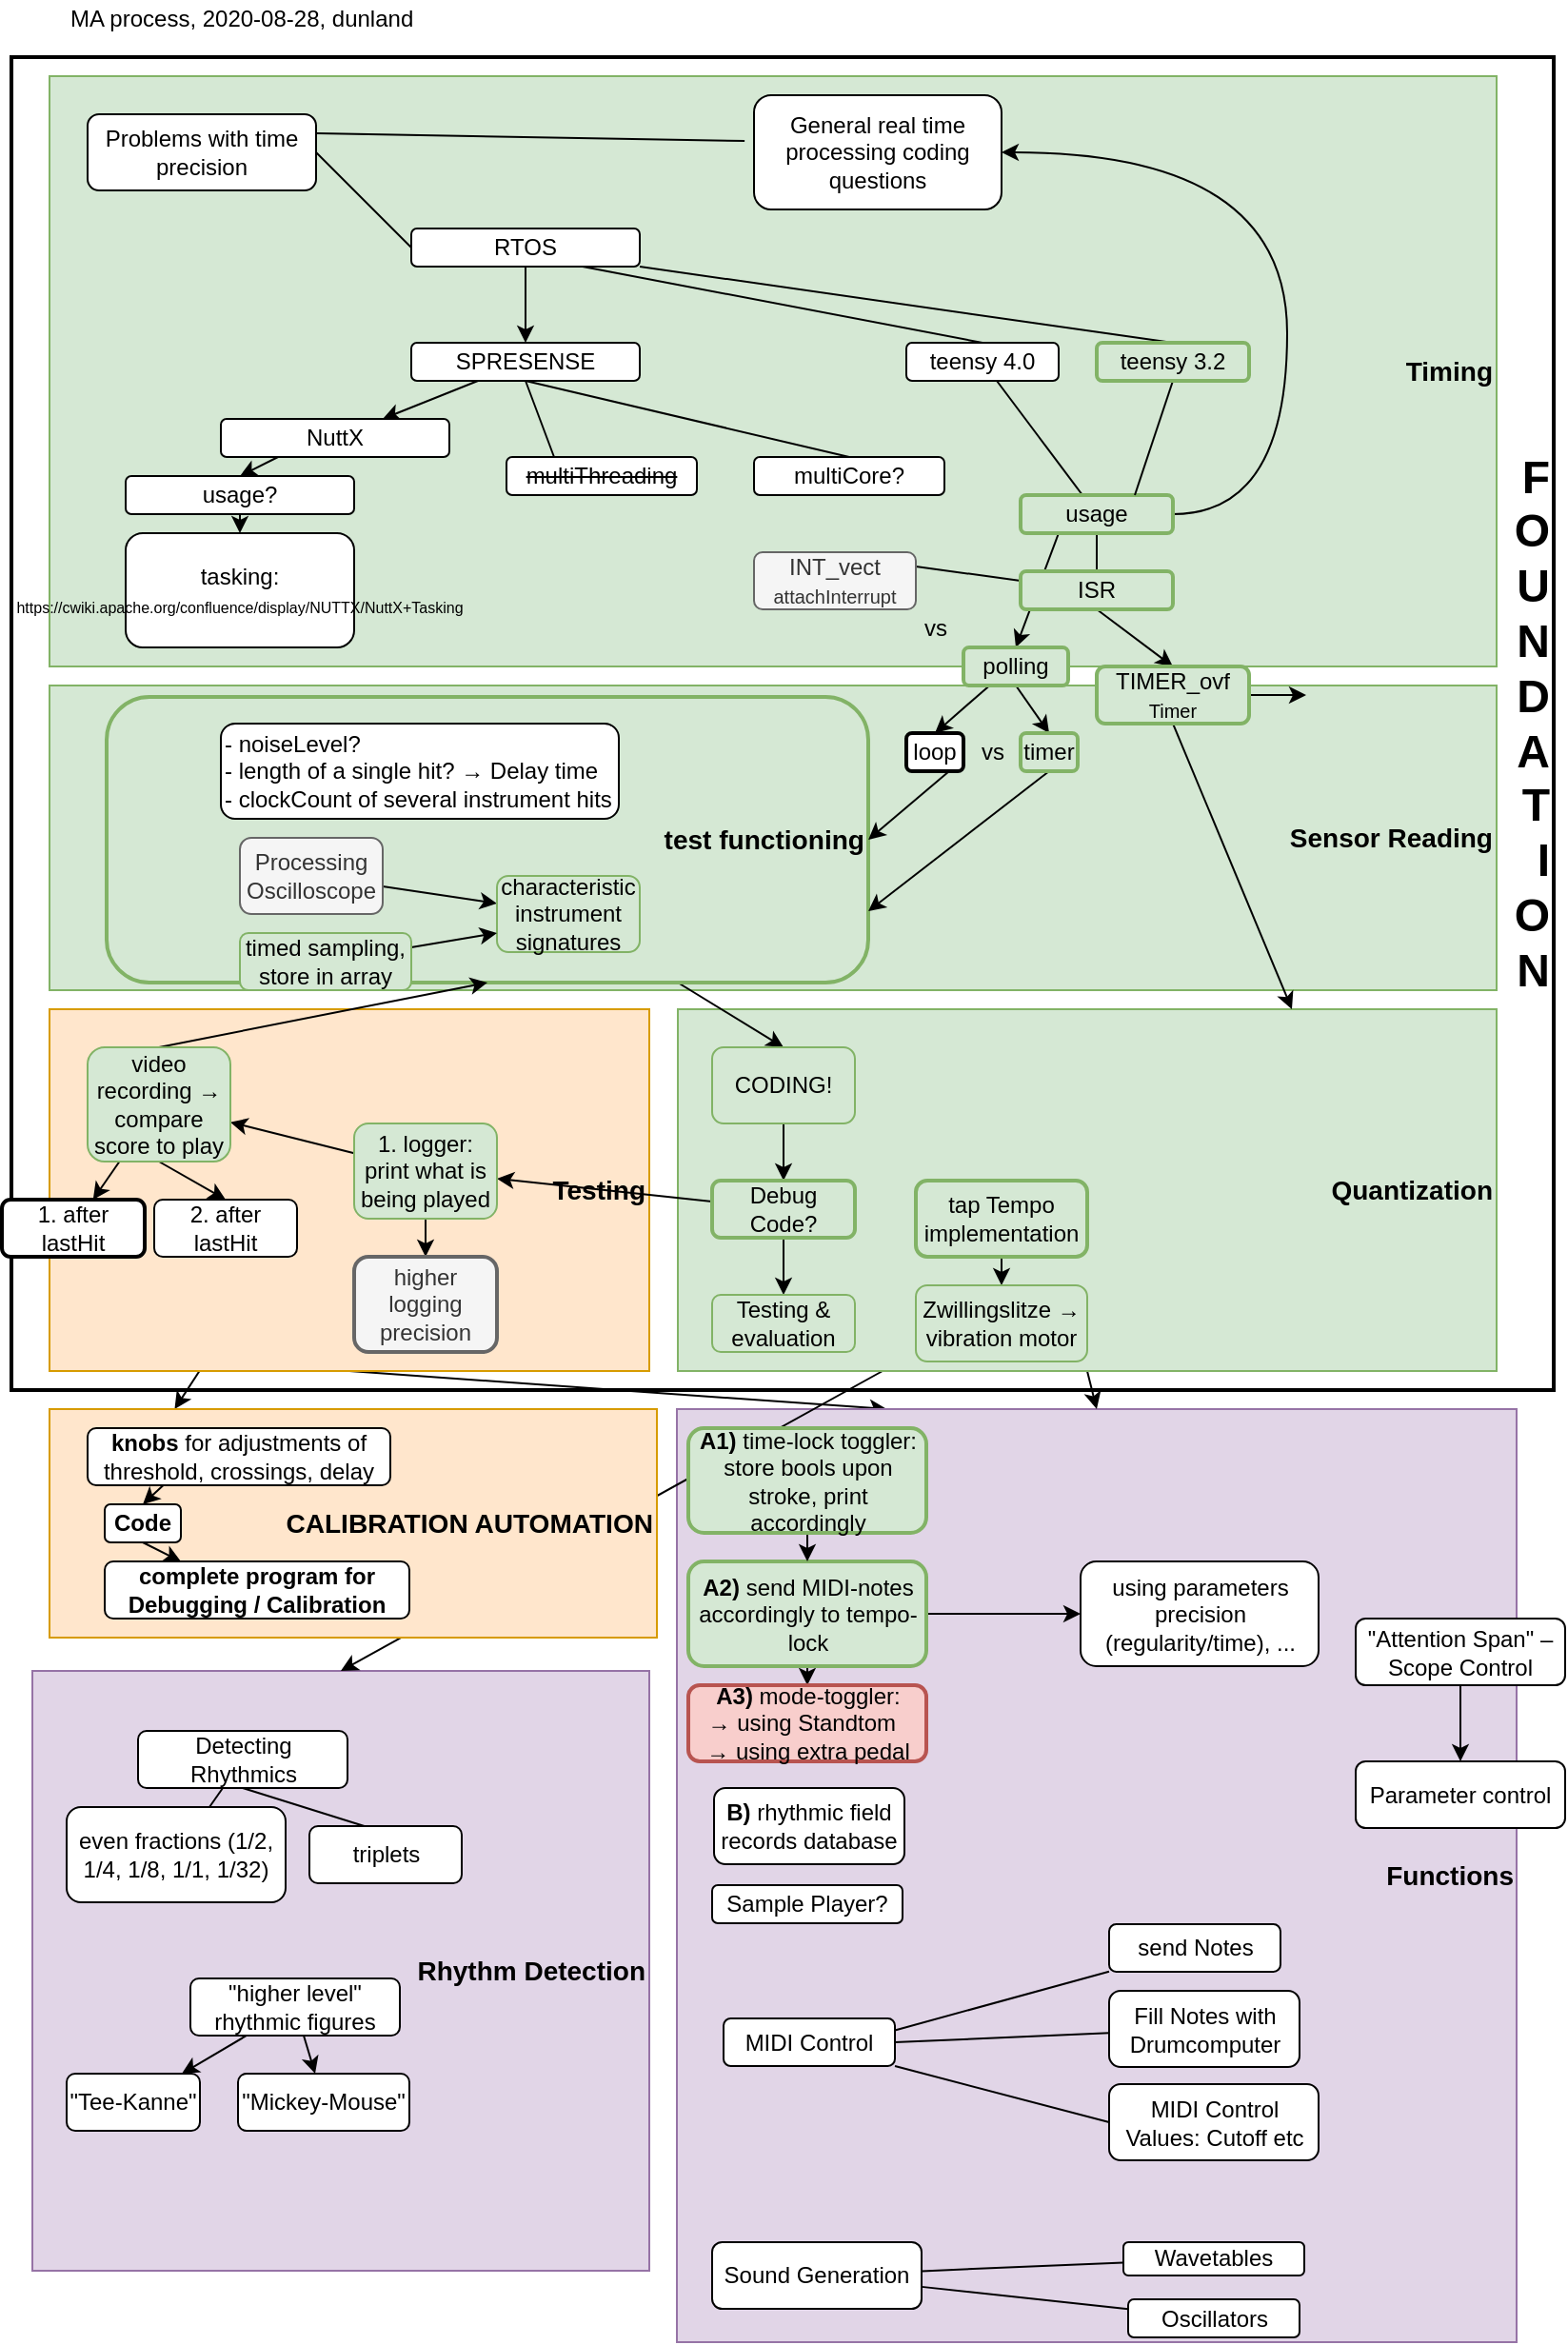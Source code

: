 <mxfile version="13.3.5" type="device" pages="5"><diagram id="nZXkyEvGfyYTPJP6eWXT" name="Progress"><mxGraphModel dx="1422" dy="824" grid="1" gridSize="10" guides="1" tooltips="1" connect="1" arrows="1" fold="1" page="1" pageScale="1" pageWidth="827" pageHeight="1169" math="0" shadow="0"><root><mxCell id="0"/><mxCell id="1" parent="0"/><mxCell id="jZxLe7BvDrZuyYwGXjIE-5" value="&lt;h1&gt;F&lt;br&gt;O&lt;br&gt;U&lt;br&gt;N&lt;br&gt;D&lt;br&gt;A&lt;br&gt;T&lt;br&gt;I&lt;br&gt;O&lt;br&gt;N&lt;/h1&gt;" style="rounded=0;whiteSpace=wrap;html=1;strokeWidth=2;align=right;" parent="1" vertex="1"><mxGeometry x="11" y="40" width="810" height="700" as="geometry"/></mxCell><mxCell id="bPQP_EaeOqDBlHIvLGjB-12" style="edgeStyle=none;rounded=0;orthogonalLoop=1;jettySize=auto;html=1;exitX=0.25;exitY=1;exitDx=0;exitDy=0;entryX=0.206;entryY=0;entryDx=0;entryDy=0;entryPerimeter=0;" parent="1" source="WbVHx2iWbFnQhPE5BClo-2" target="aPDwI7KV-FkBjuuFudLa-4" edge="1"><mxGeometry relative="1" as="geometry"/></mxCell><mxCell id="pwkVJYLIB6pzwuS6lC8A-3" style="rounded=0;orthogonalLoop=1;jettySize=auto;html=1;exitX=0.5;exitY=1;exitDx=0;exitDy=0;entryX=0.25;entryY=0;entryDx=0;entryDy=0;" edge="1" parent="1" source="WbVHx2iWbFnQhPE5BClo-2" target="Q724BgkeyV3JcN-dt1VB-27"><mxGeometry relative="1" as="geometry"/></mxCell><mxCell id="WbVHx2iWbFnQhPE5BClo-2" value="&lt;font size=&quot;1&quot;&gt;&lt;b style=&quot;font-size: 14px&quot;&gt;Testing&lt;br&gt;&lt;/b&gt;&lt;/font&gt;" style="rounded=0;whiteSpace=wrap;html=1;align=right;strokeColor=#d79b00;fillColor=#ffe6cc;" parent="1" vertex="1"><mxGeometry x="31" y="540" width="315" height="190" as="geometry"/></mxCell><mxCell id="qsggk5n5XO4YbRm6XPWs-8" value="&lt;span style=&quot;font-size: 14px&quot;&gt;&lt;b&gt;Sensor Reading&lt;/b&gt;&lt;/span&gt;" style="rounded=0;whiteSpace=wrap;html=1;align=right;strokeColor=#82b366;fillColor=#d5e8d4;" parent="1" vertex="1"><mxGeometry x="31" y="370" width="760" height="160" as="geometry"/></mxCell><mxCell id="Q724BgkeyV3JcN-dt1VB-18" value="&lt;font size=&quot;1&quot;&gt;&lt;b style=&quot;font-size: 14px&quot;&gt;Timing&lt;/b&gt;&lt;/font&gt;" style="rounded=0;whiteSpace=wrap;html=1;align=right;strokeColor=#82b366;fillColor=#d5e8d4;" parent="1" vertex="1"><mxGeometry x="31" y="50" width="760" height="310" as="geometry"/></mxCell><mxCell id="Q724BgkeyV3JcN-dt1VB-4" value="" style="edgeStyle=orthogonalEdgeStyle;rounded=0;orthogonalLoop=1;jettySize=auto;html=1;" parent="1" source="Q724BgkeyV3JcN-dt1VB-2" target="Q724BgkeyV3JcN-dt1VB-3" edge="1"><mxGeometry relative="1" as="geometry"/></mxCell><mxCell id="Q724BgkeyV3JcN-dt1VB-11" style="rounded=0;orthogonalLoop=1;jettySize=auto;html=1;exitX=0.75;exitY=1;exitDx=0;exitDy=0;entryX=0.5;entryY=0;entryDx=0;entryDy=0;endArrow=none;endFill=0;" parent="1" source="Q724BgkeyV3JcN-dt1VB-2" target="Q724BgkeyV3JcN-dt1VB-9" edge="1"><mxGeometry relative="1" as="geometry"/></mxCell><mxCell id="Q724BgkeyV3JcN-dt1VB-12" style="edgeStyle=none;rounded=0;orthogonalLoop=1;jettySize=auto;html=1;exitX=1;exitY=1;exitDx=0;exitDy=0;entryX=0.5;entryY=0;entryDx=0;entryDy=0;endArrow=none;endFill=0;" parent="1" source="Q724BgkeyV3JcN-dt1VB-2" target="Q724BgkeyV3JcN-dt1VB-10" edge="1"><mxGeometry relative="1" as="geometry"/></mxCell><mxCell id="Q724BgkeyV3JcN-dt1VB-2" value="RTOS" style="rounded=1;whiteSpace=wrap;html=1;" parent="1" vertex="1"><mxGeometry x="221" y="130" width="120" height="20" as="geometry"/></mxCell><mxCell id="Q724BgkeyV3JcN-dt1VB-6" value="" style="rounded=0;orthogonalLoop=1;jettySize=auto;html=1;" parent="1" source="Q724BgkeyV3JcN-dt1VB-3" target="Q724BgkeyV3JcN-dt1VB-5" edge="1"><mxGeometry relative="1" as="geometry"/></mxCell><mxCell id="Q724BgkeyV3JcN-dt1VB-22" style="edgeStyle=none;rounded=0;orthogonalLoop=1;jettySize=auto;html=1;exitX=0.5;exitY=1;exitDx=0;exitDy=0;entryX=0.25;entryY=0;entryDx=0;entryDy=0;endArrow=none;endFill=0;" parent="1" source="Q724BgkeyV3JcN-dt1VB-3" target="Q724BgkeyV3JcN-dt1VB-21" edge="1"><mxGeometry relative="1" as="geometry"/></mxCell><mxCell id="Q724BgkeyV3JcN-dt1VB-25" style="edgeStyle=none;rounded=0;orthogonalLoop=1;jettySize=auto;html=1;exitX=0.5;exitY=1;exitDx=0;exitDy=0;entryX=0.5;entryY=0;entryDx=0;entryDy=0;endArrow=none;endFill=0;" parent="1" source="Q724BgkeyV3JcN-dt1VB-3" target="Q724BgkeyV3JcN-dt1VB-23" edge="1"><mxGeometry relative="1" as="geometry"/></mxCell><mxCell id="Q724BgkeyV3JcN-dt1VB-3" value="SPRESENSE" style="rounded=1;whiteSpace=wrap;html=1;" parent="1" vertex="1"><mxGeometry x="221" y="190" width="120" height="20" as="geometry"/></mxCell><mxCell id="8J6CW1mzeRifZ6ojoHlt-2" style="edgeStyle=none;rounded=0;orthogonalLoop=1;jettySize=auto;html=1;exitX=0.25;exitY=1;exitDx=0;exitDy=0;entryX=0.5;entryY=0;entryDx=0;entryDy=0;" parent="1" source="Q724BgkeyV3JcN-dt1VB-5" target="8J6CW1mzeRifZ6ojoHlt-1" edge="1"><mxGeometry relative="1" as="geometry"/></mxCell><mxCell id="Q724BgkeyV3JcN-dt1VB-5" value="NuttX" style="rounded=1;whiteSpace=wrap;html=1;" parent="1" vertex="1"><mxGeometry x="121" y="230" width="120" height="20" as="geometry"/></mxCell><mxCell id="Q724BgkeyV3JcN-dt1VB-7" value="tasking:&lt;br&gt;&lt;div&gt;&lt;font style=&quot;font-size: 8px&quot;&gt;https://cwiki.apache.org/confluence/display/NUTTX/NuttX+Tasking&lt;/font&gt;&lt;/div&gt;" style="rounded=1;whiteSpace=wrap;html=1;" parent="1" vertex="1"><mxGeometry x="71" y="290" width="120" height="60" as="geometry"/></mxCell><mxCell id="Q724BgkeyV3JcN-dt1VB-14" value="" style="edgeStyle=none;rounded=0;orthogonalLoop=1;jettySize=auto;html=1;endArrow=none;endFill=0;" parent="1" source="Q724BgkeyV3JcN-dt1VB-9" target="Q724BgkeyV3JcN-dt1VB-13" edge="1"><mxGeometry relative="1" as="geometry"/></mxCell><mxCell id="Q724BgkeyV3JcN-dt1VB-9" value="teensy 4.0" style="rounded=1;whiteSpace=wrap;html=1;" parent="1" vertex="1"><mxGeometry x="481" y="190" width="80" height="20" as="geometry"/></mxCell><mxCell id="Q724BgkeyV3JcN-dt1VB-20" style="edgeStyle=orthogonalEdgeStyle;rounded=0;orthogonalLoop=1;jettySize=auto;html=1;exitX=1;exitY=0.5;exitDx=0;exitDy=0;entryX=1;entryY=0.5;entryDx=0;entryDy=0;endArrow=classic;endFill=1;curved=1;" parent="1" source="Q724BgkeyV3JcN-dt1VB-13" target="Q724BgkeyV3JcN-dt1VB-19" edge="1"><mxGeometry relative="1" as="geometry"><Array as="points"><mxPoint x="681" y="280"/><mxPoint x="681" y="90"/></Array></mxGeometry></mxCell><mxCell id="Q724BgkeyV3JcN-dt1VB-46" style="edgeStyle=none;rounded=0;orthogonalLoop=1;jettySize=auto;html=1;exitX=0.5;exitY=1;exitDx=0;exitDy=0;entryX=0.5;entryY=0;entryDx=0;entryDy=0;endArrow=none;endFill=0;" parent="1" source="Q724BgkeyV3JcN-dt1VB-13" target="Q724BgkeyV3JcN-dt1VB-45" edge="1"><mxGeometry relative="1" as="geometry"/></mxCell><mxCell id="P20JNuO4o77hvNzYRLpJ-12" style="edgeStyle=none;rounded=0;orthogonalLoop=1;jettySize=auto;html=1;exitX=0.25;exitY=1;exitDx=0;exitDy=0;entryX=0.5;entryY=0;entryDx=0;entryDy=0;endArrow=classic;endFill=1;" parent="1" source="Q724BgkeyV3JcN-dt1VB-13" target="P20JNuO4o77hvNzYRLpJ-8" edge="1"><mxGeometry relative="1" as="geometry"/></mxCell><mxCell id="Q724BgkeyV3JcN-dt1VB-13" value="usage" style="rounded=1;whiteSpace=wrap;html=1;strokeWidth=2;fillColor=#d5e8d4;strokeColor=#82b366;" parent="1" vertex="1"><mxGeometry x="541" y="270" width="80" height="20" as="geometry"/></mxCell><mxCell id="Q724BgkeyV3JcN-dt1VB-15" style="edgeStyle=none;rounded=0;orthogonalLoop=1;jettySize=auto;html=1;exitX=0.5;exitY=1;exitDx=0;exitDy=0;entryX=0.75;entryY=0;entryDx=0;entryDy=0;endArrow=none;endFill=0;" parent="1" source="Q724BgkeyV3JcN-dt1VB-10" target="Q724BgkeyV3JcN-dt1VB-13" edge="1"><mxGeometry relative="1" as="geometry"/></mxCell><mxCell id="Q724BgkeyV3JcN-dt1VB-10" value="teensy 3.2" style="rounded=1;whiteSpace=wrap;html=1;strokeWidth=2;fillColor=#d5e8d4;strokeColor=#82b366;" parent="1" vertex="1"><mxGeometry x="581" y="190" width="80" height="20" as="geometry"/></mxCell><mxCell id="Q724BgkeyV3JcN-dt1VB-17" style="edgeStyle=none;rounded=0;orthogonalLoop=1;jettySize=auto;html=1;exitX=1;exitY=0.5;exitDx=0;exitDy=0;entryX=0;entryY=0.5;entryDx=0;entryDy=0;endArrow=none;endFill=0;" parent="1" source="Q724BgkeyV3JcN-dt1VB-16" target="Q724BgkeyV3JcN-dt1VB-2" edge="1"><mxGeometry relative="1" as="geometry"/></mxCell><mxCell id="Q724BgkeyV3JcN-dt1VB-24" style="edgeStyle=none;rounded=0;orthogonalLoop=1;jettySize=auto;html=1;exitX=1;exitY=0.25;exitDx=0;exitDy=0;entryX=-0.038;entryY=0.4;entryDx=0;entryDy=0;entryPerimeter=0;endArrow=none;endFill=0;" parent="1" source="Q724BgkeyV3JcN-dt1VB-16" target="Q724BgkeyV3JcN-dt1VB-19" edge="1"><mxGeometry relative="1" as="geometry"/></mxCell><mxCell id="Q724BgkeyV3JcN-dt1VB-16" value="Problems with time precision" style="rounded=1;whiteSpace=wrap;html=1;" parent="1" vertex="1"><mxGeometry x="51" y="70" width="120" height="40" as="geometry"/></mxCell><mxCell id="Q724BgkeyV3JcN-dt1VB-19" value="General real time processing coding questions" style="rounded=1;whiteSpace=wrap;html=1;" parent="1" vertex="1"><mxGeometry x="401" y="60" width="130" height="60" as="geometry"/></mxCell><mxCell id="Q724BgkeyV3JcN-dt1VB-21" value="&lt;strike&gt;multiThreading&lt;/strike&gt;" style="rounded=1;whiteSpace=wrap;html=1;" parent="1" vertex="1"><mxGeometry x="271" y="250" width="100" height="20" as="geometry"/></mxCell><mxCell id="Q724BgkeyV3JcN-dt1VB-23" value="multiCore?" style="rounded=1;whiteSpace=wrap;html=1;" parent="1" vertex="1"><mxGeometry x="401" y="250" width="100" height="20" as="geometry"/></mxCell><mxCell id="Q724BgkeyV3JcN-dt1VB-26" value="&lt;font size=&quot;1&quot;&gt;&lt;b style=&quot;font-size: 14px&quot;&gt;Rhythm Detection&lt;/b&gt;&lt;/font&gt;" style="rounded=0;whiteSpace=wrap;html=1;align=right;fillColor=#e1d5e7;strokeColor=#9673a6;" parent="1" vertex="1"><mxGeometry x="22" y="887.5" width="324" height="315" as="geometry"/></mxCell><mxCell id="Q724BgkeyV3JcN-dt1VB-27" value="&lt;font size=&quot;1&quot;&gt;&lt;b style=&quot;font-size: 14px&quot;&gt;Functions&lt;br&gt;&lt;/b&gt;&lt;/font&gt;" style="rounded=0;whiteSpace=wrap;html=1;align=right;fillColor=#e1d5e7;strokeColor=#9673a6;" parent="1" vertex="1"><mxGeometry x="360.5" y="750" width="441" height="490" as="geometry"/></mxCell><mxCell id="Q724BgkeyV3JcN-dt1VB-28" value="Sample Player?" style="rounded=1;whiteSpace=wrap;html=1;" parent="1" vertex="1"><mxGeometry x="379" y="1000" width="100" height="20" as="geometry"/></mxCell><mxCell id="Q724BgkeyV3JcN-dt1VB-31" value="" style="edgeStyle=none;rounded=0;orthogonalLoop=1;jettySize=auto;html=1;endArrow=none;endFill=0;" parent="1" source="Q724BgkeyV3JcN-dt1VB-29" target="Q724BgkeyV3JcN-dt1VB-30" edge="1"><mxGeometry relative="1" as="geometry"/></mxCell><mxCell id="Q724BgkeyV3JcN-dt1VB-33" value="" style="edgeStyle=none;rounded=0;orthogonalLoop=1;jettySize=auto;html=1;endArrow=none;endFill=0;" parent="1" source="Q724BgkeyV3JcN-dt1VB-29" target="Q724BgkeyV3JcN-dt1VB-32" edge="1"><mxGeometry relative="1" as="geometry"/></mxCell><mxCell id="Q724BgkeyV3JcN-dt1VB-29" value="Sound Generation" style="rounded=1;whiteSpace=wrap;html=1;" parent="1" vertex="1"><mxGeometry x="379" y="1187.5" width="110" height="35" as="geometry"/></mxCell><mxCell id="Q724BgkeyV3JcN-dt1VB-32" value="Wavetables" style="rounded=1;whiteSpace=wrap;html=1;" parent="1" vertex="1"><mxGeometry x="595" y="1187.5" width="95" height="17.5" as="geometry"/></mxCell><mxCell id="Q724BgkeyV3JcN-dt1VB-30" value="Oscillators" style="rounded=1;whiteSpace=wrap;html=1;" parent="1" vertex="1"><mxGeometry x="597.5" y="1217.5" width="90" height="20" as="geometry"/></mxCell><mxCell id="msZfYtf4YXPBNlSgviwi-10" value="" style="edgeStyle=none;rounded=0;orthogonalLoop=1;jettySize=auto;html=1;" parent="1" source="Q724BgkeyV3JcN-dt1VB-34" target="msZfYtf4YXPBNlSgviwi-9" edge="1"><mxGeometry relative="1" as="geometry"/></mxCell><mxCell id="Q724BgkeyV3JcN-dt1VB-34" value="&quot;Attention Span&quot; ‒ Scope Control" style="rounded=1;whiteSpace=wrap;html=1;" parent="1" vertex="1"><mxGeometry x="717" y="860" width="110" height="35" as="geometry"/></mxCell><mxCell id="msZfYtf4YXPBNlSgviwi-9" value="Parameter control" style="rounded=1;whiteSpace=wrap;html=1;" parent="1" vertex="1"><mxGeometry x="717" y="935" width="110" height="35" as="geometry"/></mxCell><mxCell id="Q724BgkeyV3JcN-dt1VB-37" value="" style="edgeStyle=none;rounded=0;orthogonalLoop=1;jettySize=auto;html=1;endArrow=none;endFill=0;" parent="1" source="Q724BgkeyV3JcN-dt1VB-35" target="Q724BgkeyV3JcN-dt1VB-36" edge="1"><mxGeometry relative="1" as="geometry"/></mxCell><mxCell id="Q724BgkeyV3JcN-dt1VB-39" style="edgeStyle=none;rounded=0;orthogonalLoop=1;jettySize=auto;html=1;exitX=0.5;exitY=1;exitDx=0;exitDy=0;entryX=0.4;entryY=0.033;entryDx=0;entryDy=0;entryPerimeter=0;endArrow=none;endFill=0;" parent="1" source="Q724BgkeyV3JcN-dt1VB-35" target="Q724BgkeyV3JcN-dt1VB-38" edge="1"><mxGeometry relative="1" as="geometry"/></mxCell><mxCell id="Q724BgkeyV3JcN-dt1VB-35" value="Detecting Rhythmics" style="rounded=1;whiteSpace=wrap;html=1;" parent="1" vertex="1"><mxGeometry x="77.5" y="919" width="110" height="30" as="geometry"/></mxCell><mxCell id="Q724BgkeyV3JcN-dt1VB-36" value="even fractions (1/2, 1/4, 1/8, 1/1, 1/32)" style="rounded=1;whiteSpace=wrap;html=1;" parent="1" vertex="1"><mxGeometry x="40" y="959" width="115" height="50" as="geometry"/></mxCell><mxCell id="Q724BgkeyV3JcN-dt1VB-38" value="triplets" style="rounded=1;whiteSpace=wrap;html=1;" parent="1" vertex="1"><mxGeometry x="167.5" y="969" width="80" height="30" as="geometry"/></mxCell><mxCell id="bPQP_EaeOqDBlHIvLGjB-2" value="" style="edgeStyle=none;rounded=0;orthogonalLoop=1;jettySize=auto;html=1;" parent="1" source="Q724BgkeyV3JcN-dt1VB-41" target="bPQP_EaeOqDBlHIvLGjB-1" edge="1"><mxGeometry relative="1" as="geometry"/></mxCell><mxCell id="bPQP_EaeOqDBlHIvLGjB-4" value="" style="edgeStyle=none;rounded=0;orthogonalLoop=1;jettySize=auto;html=1;" parent="1" source="Q724BgkeyV3JcN-dt1VB-41" target="bPQP_EaeOqDBlHIvLGjB-3" edge="1"><mxGeometry relative="1" as="geometry"/></mxCell><mxCell id="Q724BgkeyV3JcN-dt1VB-41" value="&quot;higher level&quot; rhythmic figures" style="rounded=1;whiteSpace=wrap;html=1;" parent="1" vertex="1"><mxGeometry x="105" y="1049" width="110" height="30" as="geometry"/></mxCell><mxCell id="bPQP_EaeOqDBlHIvLGjB-3" value="&quot;Mickey-Mouse&quot;" style="rounded=1;whiteSpace=wrap;html=1;" parent="1" vertex="1"><mxGeometry x="130" y="1099" width="90" height="30" as="geometry"/></mxCell><mxCell id="bPQP_EaeOqDBlHIvLGjB-1" value="&quot;Tee-Kanne&quot;" style="rounded=1;whiteSpace=wrap;html=1;" parent="1" vertex="1"><mxGeometry x="40" y="1099" width="70" height="30" as="geometry"/></mxCell><mxCell id="Q724BgkeyV3JcN-dt1VB-42" value="&lt;div align=&quot;left&quot;&gt;MA process, 2020-08-28, dunland&lt;br&gt;&lt;/div&gt;" style="text;html=1;strokeColor=none;fillColor=none;align=left;verticalAlign=middle;whiteSpace=wrap;rounded=0;" parent="1" vertex="1"><mxGeometry x="40" y="10" width="350" height="20" as="geometry"/></mxCell><mxCell id="BY0BJEhqhgxR1t4sRl88-3" value="" style="edgeStyle=none;rounded=0;orthogonalLoop=1;jettySize=auto;html=1;entryX=0.5;entryY=0;entryDx=0;entryDy=0;exitX=0.25;exitY=1;exitDx=0;exitDy=0;" parent="1" source="Q724BgkeyV3JcN-dt1VB-43" target="Q724BgkeyV3JcN-dt1VB-26" edge="1"><mxGeometry relative="1" as="geometry"/></mxCell><mxCell id="pwkVJYLIB6pzwuS6lC8A-4" style="rounded=0;orthogonalLoop=1;jettySize=auto;html=1;exitX=0.5;exitY=1;exitDx=0;exitDy=0;entryX=0.5;entryY=0;entryDx=0;entryDy=0;" edge="1" parent="1" source="Q724BgkeyV3JcN-dt1VB-43" target="Q724BgkeyV3JcN-dt1VB-27"><mxGeometry relative="1" as="geometry"/></mxCell><mxCell id="Q724BgkeyV3JcN-dt1VB-43" value="&lt;font size=&quot;1&quot;&gt;&lt;b style=&quot;font-size: 14px&quot;&gt;Quantization&lt;br&gt;&lt;/b&gt;&lt;/font&gt;" style="rounded=0;whiteSpace=wrap;html=1;align=right;strokeColor=#82b366;fillColor=#d5e8d4;" parent="1" vertex="1"><mxGeometry x="361" y="540" width="430" height="190" as="geometry"/></mxCell><mxCell id="4tNnsaJzVJbckuhaxush-3" style="edgeStyle=none;rounded=0;jumpStyle=none;orthogonalLoop=1;jettySize=auto;html=1;exitX=0.5;exitY=1;exitDx=0;exitDy=0;entryX=0.5;entryY=0;entryDx=0;entryDy=0;startArrow=none;startFill=0;endArrow=classic;endFill=1;" parent="1" source="Q724BgkeyV3JcN-dt1VB-45" target="4tNnsaJzVJbckuhaxush-2" edge="1"><mxGeometry relative="1" as="geometry"/></mxCell><mxCell id="MiBvb9MAwHk9fySH5lv1-3" style="edgeStyle=none;rounded=0;orthogonalLoop=1;jettySize=auto;html=1;exitX=0;exitY=0.25;exitDx=0;exitDy=0;entryX=1;entryY=0.25;entryDx=0;entryDy=0;endArrow=none;endFill=0;" parent="1" source="Q724BgkeyV3JcN-dt1VB-45" target="4tNnsaJzVJbckuhaxush-1" edge="1"><mxGeometry relative="1" as="geometry"/></mxCell><mxCell id="Q724BgkeyV3JcN-dt1VB-45" value="ISR" style="rounded=1;whiteSpace=wrap;html=1;strokeWidth=2;fillColor=#d5e8d4;strokeColor=#82b366;" parent="1" vertex="1"><mxGeometry x="541" y="310" width="80" height="20" as="geometry"/></mxCell><mxCell id="Q724BgkeyV3JcN-dt1VB-49" value="" style="edgeStyle=none;rounded=0;orthogonalLoop=1;jettySize=auto;html=1;endArrow=none;endFill=0;exitX=1;exitY=0.25;exitDx=0;exitDy=0;" parent="1" source="Q724BgkeyV3JcN-dt1VB-47" target="Q724BgkeyV3JcN-dt1VB-48" edge="1"><mxGeometry relative="1" as="geometry"/></mxCell><mxCell id="Q724BgkeyV3JcN-dt1VB-51" style="edgeStyle=none;rounded=0;orthogonalLoop=1;jettySize=auto;html=1;exitX=1;exitY=0.5;exitDx=0;exitDy=0;endArrow=none;endFill=0;" parent="1" source="Q724BgkeyV3JcN-dt1VB-47" target="Q724BgkeyV3JcN-dt1VB-50" edge="1"><mxGeometry relative="1" as="geometry"/></mxCell><mxCell id="Q724BgkeyV3JcN-dt1VB-53" style="edgeStyle=none;rounded=0;orthogonalLoop=1;jettySize=auto;html=1;exitX=1;exitY=1;exitDx=0;exitDy=0;entryX=0;entryY=0.5;entryDx=0;entryDy=0;endArrow=none;endFill=0;" parent="1" source="Q724BgkeyV3JcN-dt1VB-47" target="Q724BgkeyV3JcN-dt1VB-52" edge="1"><mxGeometry relative="1" as="geometry"/></mxCell><mxCell id="Q724BgkeyV3JcN-dt1VB-47" value="MIDI Control" style="rounded=1;whiteSpace=wrap;html=1;" parent="1" vertex="1"><mxGeometry x="385" y="1070" width="90" height="25" as="geometry"/></mxCell><mxCell id="Q724BgkeyV3JcN-dt1VB-48" value="send Notes" style="rounded=1;whiteSpace=wrap;html=1;" parent="1" vertex="1"><mxGeometry x="587.5" y="1020.5" width="90" height="25" as="geometry"/></mxCell><mxCell id="Q724BgkeyV3JcN-dt1VB-50" value="Fill Notes with Drumcomputer" style="rounded=1;whiteSpace=wrap;html=1;" parent="1" vertex="1"><mxGeometry x="587.5" y="1055.5" width="100" height="40" as="geometry"/></mxCell><mxCell id="Q724BgkeyV3JcN-dt1VB-52" value="MIDI Control Values: Cutoff etc" style="rounded=1;whiteSpace=wrap;html=1;" parent="1" vertex="1"><mxGeometry x="587.5" y="1104.5" width="110" height="40" as="geometry"/></mxCell><mxCell id="8J6CW1mzeRifZ6ojoHlt-3" style="edgeStyle=none;rounded=0;orthogonalLoop=1;jettySize=auto;html=1;exitX=0.5;exitY=1;exitDx=0;exitDy=0;entryX=0.5;entryY=0;entryDx=0;entryDy=0;" parent="1" source="8J6CW1mzeRifZ6ojoHlt-1" target="Q724BgkeyV3JcN-dt1VB-7" edge="1"><mxGeometry relative="1" as="geometry"/></mxCell><mxCell id="8J6CW1mzeRifZ6ojoHlt-1" value="usage?" style="rounded=1;whiteSpace=wrap;html=1;" parent="1" vertex="1"><mxGeometry x="71" y="260" width="120" height="20" as="geometry"/></mxCell><mxCell id="4tNnsaJzVJbckuhaxush-8" style="edgeStyle=none;rounded=0;jumpStyle=none;orthogonalLoop=1;jettySize=auto;html=1;exitX=0.5;exitY=1;exitDx=0;exitDy=0;entryX=0.75;entryY=0;entryDx=0;entryDy=0;startArrow=none;startFill=0;endArrow=classic;endFill=1;" parent="1" source="4tNnsaJzVJbckuhaxush-2" target="Q724BgkeyV3JcN-dt1VB-43" edge="1"><mxGeometry relative="1" as="geometry"/></mxCell><mxCell id="SIvrlM0Bh8vZOAzEsf8v-2" value="" style="edgeStyle=none;rounded=0;orthogonalLoop=1;jettySize=auto;html=1;startArrow=none;startFill=0;" parent="1" source="4tNnsaJzVJbckuhaxush-2" edge="1"><mxGeometry relative="1" as="geometry"><mxPoint x="691" y="375" as="targetPoint"/></mxGeometry></mxCell><mxCell id="4tNnsaJzVJbckuhaxush-2" value="TIMER_ovf&lt;br style=&quot;font-size: 8px&quot;&gt;&lt;font size=&quot;1&quot;&gt;Timer&lt;/font&gt;" style="rounded=1;whiteSpace=wrap;html=1;strokeWidth=2;fillColor=#d5e8d4;strokeColor=#82b366;" parent="1" vertex="1"><mxGeometry x="581" y="360" width="80" height="30" as="geometry"/></mxCell><mxCell id="P20JNuO4o77hvNzYRLpJ-7" value="" style="edgeStyle=none;rounded=0;orthogonalLoop=1;jettySize=auto;html=1;endArrow=none;endFill=0;" parent="1" source="P20JNuO4o77hvNzYRLpJ-1" target="P20JNuO4o77hvNzYRLpJ-6" edge="1"><mxGeometry relative="1" as="geometry"/></mxCell><mxCell id="hj9v1hJtNxyu3l41dOej-3" style="edgeStyle=none;rounded=0;orthogonalLoop=1;jettySize=auto;html=1;exitX=0.75;exitY=1;exitDx=0;exitDy=0;entryX=0.5;entryY=0;entryDx=0;entryDy=0;startArrow=none;startFill=0;endArrow=classic;endFill=1;" parent="1" source="P20JNuO4o77hvNzYRLpJ-1" target="94TXQTJ2XbZxrd7GK6wu-3" edge="1"><mxGeometry relative="1" as="geometry"/></mxCell><mxCell id="P20JNuO4o77hvNzYRLpJ-1" value="&lt;h3&gt;test functioning&lt;/h3&gt;" style="rounded=1;whiteSpace=wrap;html=1;strokeWidth=2;fillColor=#d5e8d4;strokeColor=#82b366;align=right;" parent="1" vertex="1"><mxGeometry x="61" y="376" width="400" height="150" as="geometry"/></mxCell><mxCell id="P20JNuO4o77hvNzYRLpJ-6" value="- noiseLevel?&lt;br&gt;- length of a single hit? → Delay time&lt;br&gt;- clockCount of several instrument hits" style="rounded=1;whiteSpace=wrap;html=1;strokeWidth=1;align=left;" parent="1" vertex="1"><mxGeometry x="121" y="390" width="209" height="50" as="geometry"/></mxCell><mxCell id="qsggk5n5XO4YbRm6XPWs-4" style="edgeStyle=none;rounded=0;orthogonalLoop=1;jettySize=auto;html=1;exitX=0.5;exitY=1;exitDx=0;exitDy=0;entryX=0.5;entryY=0;entryDx=0;entryDy=0;endArrow=classic;endFill=1;" parent="1" source="P20JNuO4o77hvNzYRLpJ-8" target="qsggk5n5XO4YbRm6XPWs-3" edge="1"><mxGeometry relative="1" as="geometry"/></mxCell><mxCell id="qsggk5n5XO4YbRm6XPWs-5" style="edgeStyle=none;rounded=0;orthogonalLoop=1;jettySize=auto;html=1;exitX=0.25;exitY=1;exitDx=0;exitDy=0;entryX=0.5;entryY=0;entryDx=0;entryDy=0;endArrow=classic;endFill=1;" parent="1" source="P20JNuO4o77hvNzYRLpJ-8" target="qsggk5n5XO4YbRm6XPWs-1" edge="1"><mxGeometry relative="1" as="geometry"/></mxCell><mxCell id="P20JNuO4o77hvNzYRLpJ-8" value="polling" style="rounded=1;whiteSpace=wrap;html=1;strokeWidth=2;fillColor=#d5e8d4;strokeColor=#82b366;" parent="1" vertex="1"><mxGeometry x="511" y="350" width="55" height="20" as="geometry"/></mxCell><mxCell id="P20JNuO4o77hvNzYRLpJ-9" value="vs" style="text;html=1;align=center;verticalAlign=middle;resizable=0;points=[];autosize=1;" parent="1" vertex="1"><mxGeometry x="481" y="330" width="30" height="20" as="geometry"/></mxCell><mxCell id="qsggk5n5XO4YbRm6XPWs-7" style="edgeStyle=none;rounded=0;orthogonalLoop=1;jettySize=auto;html=1;exitX=0.75;exitY=1;exitDx=0;exitDy=0;entryX=1;entryY=0.5;entryDx=0;entryDy=0;endArrow=classic;endFill=1;" parent="1" source="qsggk5n5XO4YbRm6XPWs-1" target="P20JNuO4o77hvNzYRLpJ-1" edge="1"><mxGeometry relative="1" as="geometry"/></mxCell><mxCell id="qsggk5n5XO4YbRm6XPWs-1" value="loop" style="rounded=1;whiteSpace=wrap;html=1;strokeWidth=2;" parent="1" vertex="1"><mxGeometry x="481" y="395" width="30" height="20" as="geometry"/></mxCell><mxCell id="qsggk5n5XO4YbRm6XPWs-2" value="vs" style="text;html=1;align=center;verticalAlign=middle;resizable=0;points=[];autosize=1;" parent="1" vertex="1"><mxGeometry x="511" y="395" width="30" height="20" as="geometry"/></mxCell><mxCell id="qsggk5n5XO4YbRm6XPWs-6" style="edgeStyle=none;rounded=0;orthogonalLoop=1;jettySize=auto;html=1;exitX=0.5;exitY=1;exitDx=0;exitDy=0;entryX=1;entryY=0.75;entryDx=0;entryDy=0;endArrow=classic;endFill=1;" parent="1" source="qsggk5n5XO4YbRm6XPWs-3" target="P20JNuO4o77hvNzYRLpJ-1" edge="1"><mxGeometry relative="1" as="geometry"/></mxCell><mxCell id="qsggk5n5XO4YbRm6XPWs-3" value="timer" style="rounded=1;whiteSpace=wrap;html=1;strokeWidth=2;fillColor=#d5e8d4;strokeColor=#82b366;" parent="1" vertex="1"><mxGeometry x="541" y="395" width="30" height="20" as="geometry"/></mxCell><mxCell id="hj9v1hJtNxyu3l41dOej-2" value="" style="edgeStyle=none;rounded=0;orthogonalLoop=1;jettySize=auto;html=1;endArrow=none;endFill=0;startArrow=classic;startFill=1;" parent="1" source="94TXQTJ2XbZxrd7GK6wu-1" target="hj9v1hJtNxyu3l41dOej-1" edge="1"><mxGeometry relative="1" as="geometry"/></mxCell><mxCell id="94TXQTJ2XbZxrd7GK6wu-1" value="characteristic instrument signatures" style="rounded=1;whiteSpace=wrap;html=1;strokeWidth=1;fillColor=#d5e8d4;strokeColor=#82b366;" parent="1" vertex="1"><mxGeometry x="266" y="470" width="75" height="40" as="geometry"/></mxCell><mxCell id="hj9v1hJtNxyu3l41dOej-1" value="Processing Oscilloscope" style="rounded=1;whiteSpace=wrap;html=1;strokeWidth=1;fillColor=#f5f5f5;strokeColor=#666666;fontColor=#333333;" parent="1" vertex="1"><mxGeometry x="131" y="450" width="75" height="40" as="geometry"/></mxCell><mxCell id="uwz32kRE0ZzCIgyS1sVm-2" value="" style="edgeStyle=orthogonalEdgeStyle;rounded=0;orthogonalLoop=1;jettySize=auto;html=1;" parent="1" source="94TXQTJ2XbZxrd7GK6wu-3" target="uwz32kRE0ZzCIgyS1sVm-1" edge="1"><mxGeometry relative="1" as="geometry"/></mxCell><mxCell id="94TXQTJ2XbZxrd7GK6wu-3" value="CODING!" style="rounded=1;whiteSpace=wrap;html=1;strokeWidth=1;fillColor=#d5e8d4;strokeColor=#82b366;" parent="1" vertex="1"><mxGeometry x="379" y="560" width="75" height="40" as="geometry"/></mxCell><mxCell id="uwz32kRE0ZzCIgyS1sVm-5" style="edgeStyle=orthogonalEdgeStyle;rounded=0;orthogonalLoop=1;jettySize=auto;html=1;entryX=0.5;entryY=0;entryDx=0;entryDy=0;" parent="1" source="uwz32kRE0ZzCIgyS1sVm-1" target="uwz32kRE0ZzCIgyS1sVm-4" edge="1"><mxGeometry relative="1" as="geometry"/></mxCell><mxCell id="BY0BJEhqhgxR1t4sRl88-2" value="" style="rounded=0;orthogonalLoop=1;jettySize=auto;html=1;" parent="1" source="uwz32kRE0ZzCIgyS1sVm-1" target="BY0BJEhqhgxR1t4sRl88-1" edge="1"><mxGeometry relative="1" as="geometry"/></mxCell><mxCell id="uwz32kRE0ZzCIgyS1sVm-1" value="Debug Code?" style="rounded=1;whiteSpace=wrap;html=1;strokeWidth=2;fillColor=#d5e8d4;strokeColor=#82b366;" parent="1" vertex="1"><mxGeometry x="379" y="630" width="75" height="30" as="geometry"/></mxCell><mxCell id="BY0BJEhqhgxR1t4sRl88-5" value="" style="edgeStyle=none;rounded=0;orthogonalLoop=1;jettySize=auto;html=1;" parent="1" source="BY0BJEhqhgxR1t4sRl88-1" target="BY0BJEhqhgxR1t4sRl88-4" edge="1"><mxGeometry relative="1" as="geometry"/></mxCell><mxCell id="pwkVJYLIB6pzwuS6lC8A-5" style="edgeStyle=none;rounded=0;orthogonalLoop=1;jettySize=auto;html=1;exitX=0.5;exitY=1;exitDx=0;exitDy=0;entryX=0.5;entryY=0;entryDx=0;entryDy=0;" edge="1" parent="1" source="BY0BJEhqhgxR1t4sRl88-1" target="pwkVJYLIB6pzwuS6lC8A-2"><mxGeometry relative="1" as="geometry"/></mxCell><mxCell id="BY0BJEhqhgxR1t4sRl88-1" value="1. logger:&lt;br&gt;print what is being played" style="rounded=1;whiteSpace=wrap;html=1;strokeWidth=1;fillColor=#d5e8d4;strokeColor=#82b366;" parent="1" vertex="1"><mxGeometry x="191" y="600" width="75" height="50" as="geometry"/></mxCell><mxCell id="BY0BJEhqhgxR1t4sRl88-6" style="edgeStyle=none;rounded=0;orthogonalLoop=1;jettySize=auto;html=1;exitX=0.5;exitY=0;exitDx=0;exitDy=0;entryX=0.5;entryY=1;entryDx=0;entryDy=0;startArrow=none;startFill=0;" parent="1" source="BY0BJEhqhgxR1t4sRl88-4" target="P20JNuO4o77hvNzYRLpJ-1" edge="1"><mxGeometry relative="1" as="geometry"/></mxCell><mxCell id="jZxLe7BvDrZuyYwGXjIE-2" value="" style="rounded=0;orthogonalLoop=1;jettySize=auto;html=1;" parent="1" source="BY0BJEhqhgxR1t4sRl88-4" target="jZxLe7BvDrZuyYwGXjIE-1" edge="1"><mxGeometry relative="1" as="geometry"/></mxCell><mxCell id="jZxLe7BvDrZuyYwGXjIE-4" style="edgeStyle=none;rounded=0;orthogonalLoop=1;jettySize=auto;html=1;exitX=0.5;exitY=1;exitDx=0;exitDy=0;entryX=0.5;entryY=0;entryDx=0;entryDy=0;" parent="1" source="BY0BJEhqhgxR1t4sRl88-4" target="jZxLe7BvDrZuyYwGXjIE-3" edge="1"><mxGeometry relative="1" as="geometry"/></mxCell><mxCell id="BY0BJEhqhgxR1t4sRl88-4" value="video recording → compare score to play" style="rounded=1;whiteSpace=wrap;html=1;strokeWidth=1;fillColor=#d5e8d4;strokeColor=#82b366;" parent="1" vertex="1"><mxGeometry x="51" y="560" width="75" height="60" as="geometry"/></mxCell><mxCell id="jZxLe7BvDrZuyYwGXjIE-1" value="1. after lastHit" style="rounded=1;whiteSpace=wrap;html=1;strokeWidth=2;" parent="1" vertex="1"><mxGeometry x="6" y="640" width="75" height="30" as="geometry"/></mxCell><mxCell id="MiBvb9MAwHk9fySH5lv1-2" style="rounded=0;orthogonalLoop=1;jettySize=auto;html=1;entryX=0;entryY=0.75;entryDx=0;entryDy=0;" parent="1" source="MiBvb9MAwHk9fySH5lv1-1" target="94TXQTJ2XbZxrd7GK6wu-1" edge="1"><mxGeometry relative="1" as="geometry"/></mxCell><mxCell id="MiBvb9MAwHk9fySH5lv1-1" value="timed sampling,&lt;br&gt;store in array" style="rounded=1;whiteSpace=wrap;html=1;strokeWidth=1;fillColor=#d5e8d4;strokeColor=#82b366;" parent="1" vertex="1"><mxGeometry x="131" y="500" width="90" height="30" as="geometry"/></mxCell><mxCell id="4tNnsaJzVJbckuhaxush-1" value="INT_vect&lt;br style=&quot;font-size: 8px&quot;&gt;&lt;font size=&quot;1&quot;&gt;attachInterrupt&lt;/font&gt;" style="rounded=1;whiteSpace=wrap;html=1;strokeWidth=1;fillColor=#f5f5f5;strokeColor=#666666;fontColor=#333333;" parent="1" vertex="1"><mxGeometry x="401" y="300" width="85" height="30" as="geometry"/></mxCell><mxCell id="uwz32kRE0ZzCIgyS1sVm-4" value="Testing &amp;amp; evaluation" style="rounded=1;whiteSpace=wrap;html=1;strokeWidth=1;fillColor=#d5e8d4;strokeColor=#82b366;" parent="1" vertex="1"><mxGeometry x="379" y="690" width="75" height="30" as="geometry"/></mxCell><mxCell id="aPDwI7KV-FkBjuuFudLa-4" value="&lt;h3&gt;CALIBRATION AUTOMATION&lt;/h3&gt;" style="rounded=0;whiteSpace=wrap;html=1;strokeWidth=1;fillColor=#ffe6cc;strokeColor=#d79b00;align=right;" parent="1" vertex="1"><mxGeometry x="31" y="750" width="319" height="120" as="geometry"/></mxCell><mxCell id="45HLsXvXjZCwEJkZZ7Tg-3" style="edgeStyle=none;rounded=0;orthogonalLoop=1;jettySize=auto;html=1;entryX=0.5;entryY=0;entryDx=0;entryDy=0;" parent="1" source="aPDwI7KV-FkBjuuFudLa-1" target="45HLsXvXjZCwEJkZZ7Tg-2" edge="1"><mxGeometry relative="1" as="geometry"/></mxCell><mxCell id="aPDwI7KV-FkBjuuFudLa-1" value="tap Tempo implementation" style="rounded=1;whiteSpace=wrap;html=1;strokeWidth=2;fillColor=#d5e8d4;strokeColor=#82b366;" parent="1" vertex="1"><mxGeometry x="486" y="630" width="90" height="40" as="geometry"/></mxCell><mxCell id="jZxLe7BvDrZuyYwGXjIE-3" value="2. after lastHit" style="rounded=1;whiteSpace=wrap;html=1;strokeWidth=1;" parent="1" vertex="1"><mxGeometry x="86" y="640" width="75" height="30" as="geometry"/></mxCell><mxCell id="bPQP_EaeOqDBlHIvLGjB-11" style="edgeStyle=none;rounded=0;orthogonalLoop=1;jettySize=auto;html=1;exitX=0.25;exitY=1;exitDx=0;exitDy=0;entryX=0.5;entryY=0;entryDx=0;entryDy=0;" parent="1" source="bPQP_EaeOqDBlHIvLGjB-5" target="bPQP_EaeOqDBlHIvLGjB-7" edge="1"><mxGeometry relative="1" as="geometry"/></mxCell><mxCell id="bPQP_EaeOqDBlHIvLGjB-5" value="&lt;b&gt;knobs&lt;/b&gt; for adjustments of threshold, crossings, delay" style="rounded=1;whiteSpace=wrap;html=1;strokeWidth=1;" parent="1" vertex="1"><mxGeometry x="51" y="760" width="159" height="30" as="geometry"/></mxCell><mxCell id="bPQP_EaeOqDBlHIvLGjB-10" style="edgeStyle=none;rounded=0;orthogonalLoop=1;jettySize=auto;html=1;exitX=0.5;exitY=1;exitDx=0;exitDy=0;entryX=0.25;entryY=0;entryDx=0;entryDy=0;" parent="1" source="bPQP_EaeOqDBlHIvLGjB-7" target="bPQP_EaeOqDBlHIvLGjB-8" edge="1"><mxGeometry relative="1" as="geometry"/></mxCell><mxCell id="bPQP_EaeOqDBlHIvLGjB-7" value="&lt;b&gt;Code&lt;/b&gt;" style="rounded=1;whiteSpace=wrap;html=1;strokeWidth=1;" parent="1" vertex="1"><mxGeometry x="60" y="800" width="40" height="20" as="geometry"/></mxCell><mxCell id="bPQP_EaeOqDBlHIvLGjB-8" value="&lt;b&gt;complete program for Debugging / Calibration&lt;/b&gt;" style="rounded=1;whiteSpace=wrap;html=1;strokeWidth=1;" parent="1" vertex="1"><mxGeometry x="60" y="830" width="160" height="30" as="geometry"/></mxCell><mxCell id="45HLsXvXjZCwEJkZZ7Tg-2" value="Zwillingslitze → vibration motor" style="rounded=1;whiteSpace=wrap;html=1;strokeWidth=1;fillColor=#d5e8d4;strokeColor=#82b366;" parent="1" vertex="1"><mxGeometry x="486" y="685" width="90" height="40" as="geometry"/></mxCell><mxCell id="msZfYtf4YXPBNlSgviwi-5" value="" style="edgeStyle=orthogonalEdgeStyle;rounded=0;orthogonalLoop=1;jettySize=auto;html=1;" parent="1" source="msZfYtf4YXPBNlSgviwi-1" target="msZfYtf4YXPBNlSgviwi-4" edge="1"><mxGeometry relative="1" as="geometry"/></mxCell><mxCell id="AxyrNB4uXkU0Lm60Der_-2" style="edgeStyle=none;rounded=0;orthogonalLoop=1;jettySize=auto;html=1;exitX=0.5;exitY=1;exitDx=0;exitDy=0;entryX=0.5;entryY=0;entryDx=0;entryDy=0;" edge="1" parent="1" source="msZfYtf4YXPBNlSgviwi-1" target="AxyrNB4uXkU0Lm60Der_-1"><mxGeometry relative="1" as="geometry"/></mxCell><mxCell id="msZfYtf4YXPBNlSgviwi-1" value="&lt;b&gt;A2)&lt;/b&gt; send MIDI-notes accordingly to tempo-lock" style="rounded=1;whiteSpace=wrap;html=1;strokeWidth=2;fillColor=#d5e8d4;strokeColor=#82b366;" parent="1" vertex="1"><mxGeometry x="366.5" y="830" width="125" height="55" as="geometry"/></mxCell><mxCell id="msZfYtf4YXPBNlSgviwi-4" value="using parameters precision (regularity/time), ..." style="rounded=1;whiteSpace=wrap;html=1;strokeWidth=1;" parent="1" vertex="1"><mxGeometry x="572.5" y="830" width="125" height="55" as="geometry"/></mxCell><mxCell id="msZfYtf4YXPBNlSgviwi-2" value="&lt;b&gt;B)&lt;/b&gt; rhythmic field records database" style="rounded=1;whiteSpace=wrap;html=1;" parent="1" vertex="1"><mxGeometry x="380" y="949" width="100" height="40" as="geometry"/></mxCell><mxCell id="msZfYtf4YXPBNlSgviwi-6" style="rounded=0;orthogonalLoop=1;jettySize=auto;html=1;exitX=0.5;exitY=1;exitDx=0;exitDy=0;entryX=0.5;entryY=0;entryDx=0;entryDy=0;" parent="1" source="oUGBlBtboA-ujbIc5-rt-2" target="msZfYtf4YXPBNlSgviwi-1" edge="1"><mxGeometry relative="1" as="geometry"/></mxCell><mxCell id="oUGBlBtboA-ujbIc5-rt-2" value="&lt;b&gt;A1)&lt;/b&gt; time-lock toggler:&lt;br&gt;store bools upon stroke, print accordingly" style="rounded=1;whiteSpace=wrap;html=1;strokeWidth=2;fillColor=#d5e8d4;strokeColor=#82b366;" parent="1" vertex="1"><mxGeometry x="366.5" y="760" width="125" height="55" as="geometry"/></mxCell><mxCell id="pwkVJYLIB6pzwuS6lC8A-2" value="higher logging precision" style="rounded=1;whiteSpace=wrap;html=1;strokeWidth=2;fillColor=#f5f5f5;strokeColor=#666666;fontColor=#333333;" vertex="1" parent="1"><mxGeometry x="191" y="670" width="75" height="50" as="geometry"/></mxCell><mxCell id="AxyrNB4uXkU0Lm60Der_-1" value="&lt;b&gt;A3)&lt;/b&gt;&amp;nbsp;mode-toggler:&lt;br&gt;→ using Standtom&amp;nbsp;&amp;nbsp;&lt;br&gt;→ using extra pedal" style="rounded=1;whiteSpace=wrap;html=1;strokeWidth=2;fillColor=#f8cecc;strokeColor=#b85450;" vertex="1" parent="1"><mxGeometry x="366.5" y="895" width="125" height="40" as="geometry"/></mxCell></root></mxGraphModel></diagram><diagram name="2020-08-27" id="L8Onfu0X9u3flr16swEZ"><mxGraphModel dx="1422" dy="824" grid="1" gridSize="10" guides="1" tooltips="1" connect="1" arrows="1" fold="1" page="1" pageScale="1" pageWidth="827" pageHeight="1169" math="0" shadow="0"><root><mxCell id="JqvXmTO1PyrbXdIDycOv-0"/><mxCell id="JqvXmTO1PyrbXdIDycOv-1" parent="JqvXmTO1PyrbXdIDycOv-0"/><mxCell id="JqvXmTO1PyrbXdIDycOv-2" value="&lt;h1&gt;F&lt;br&gt;O&lt;br&gt;U&lt;br&gt;N&lt;br&gt;D&lt;br&gt;A&lt;br&gt;T&lt;br&gt;I&lt;br&gt;O&lt;br&gt;N&lt;/h1&gt;" style="rounded=0;whiteSpace=wrap;html=1;strokeWidth=2;align=right;" vertex="1" parent="JqvXmTO1PyrbXdIDycOv-1"><mxGeometry x="11" y="40" width="810" height="700" as="geometry"/></mxCell><mxCell id="JqvXmTO1PyrbXdIDycOv-3" style="edgeStyle=none;rounded=0;orthogonalLoop=1;jettySize=auto;html=1;exitX=0.25;exitY=1;exitDx=0;exitDy=0;entryX=0.206;entryY=0;entryDx=0;entryDy=0;entryPerimeter=0;" edge="1" parent="JqvXmTO1PyrbXdIDycOv-1" source="JqvXmTO1PyrbXdIDycOv-5" target="JqvXmTO1PyrbXdIDycOv-106"><mxGeometry relative="1" as="geometry"/></mxCell><mxCell id="JqvXmTO1PyrbXdIDycOv-4" style="edgeStyle=orthogonalEdgeStyle;curved=1;rounded=0;orthogonalLoop=1;jettySize=auto;html=1;exitX=0.5;exitY=1;exitDx=0;exitDy=0;entryX=0.5;entryY=0;entryDx=0;entryDy=0;" edge="1" parent="JqvXmTO1PyrbXdIDycOv-1" source="JqvXmTO1PyrbXdIDycOv-5" target="JqvXmTO1PyrbXdIDycOv-34"><mxGeometry relative="1" as="geometry"/></mxCell><mxCell id="JqvXmTO1PyrbXdIDycOv-5" value="&lt;font size=&quot;1&quot;&gt;&lt;b style=&quot;font-size: 14px&quot;&gt;Testing&lt;br&gt;&lt;/b&gt;&lt;/font&gt;" style="rounded=0;whiteSpace=wrap;html=1;align=right;strokeColor=#d79b00;fillColor=#ffe6cc;" vertex="1" parent="JqvXmTO1PyrbXdIDycOv-1"><mxGeometry x="31" y="540" width="315" height="190" as="geometry"/></mxCell><mxCell id="JqvXmTO1PyrbXdIDycOv-6" value="&lt;span style=&quot;font-size: 14px&quot;&gt;&lt;b&gt;Sensor Reading&lt;/b&gt;&lt;/span&gt;" style="rounded=0;whiteSpace=wrap;html=1;align=right;strokeColor=#9673a6;fillColor=#e1d5e7;" vertex="1" parent="JqvXmTO1PyrbXdIDycOv-1"><mxGeometry x="31" y="370" width="760" height="160" as="geometry"/></mxCell><mxCell id="JqvXmTO1PyrbXdIDycOv-7" value="&lt;font size=&quot;1&quot;&gt;&lt;b style=&quot;font-size: 14px&quot;&gt;Timing&lt;/b&gt;&lt;/font&gt;" style="rounded=0;whiteSpace=wrap;html=1;align=right;strokeColor=#9673a6;fillColor=#e1d5e7;" vertex="1" parent="JqvXmTO1PyrbXdIDycOv-1"><mxGeometry x="31" y="50" width="760" height="310" as="geometry"/></mxCell><mxCell id="JqvXmTO1PyrbXdIDycOv-8" value="" style="edgeStyle=orthogonalEdgeStyle;rounded=0;orthogonalLoop=1;jettySize=auto;html=1;" edge="1" parent="JqvXmTO1PyrbXdIDycOv-1" source="JqvXmTO1PyrbXdIDycOv-11" target="JqvXmTO1PyrbXdIDycOv-15"><mxGeometry relative="1" as="geometry"/></mxCell><mxCell id="JqvXmTO1PyrbXdIDycOv-9" style="rounded=0;orthogonalLoop=1;jettySize=auto;html=1;exitX=0.75;exitY=1;exitDx=0;exitDy=0;entryX=0.5;entryY=0;entryDx=0;entryDy=0;endArrow=none;endFill=0;" edge="1" parent="JqvXmTO1PyrbXdIDycOv-1" source="JqvXmTO1PyrbXdIDycOv-11" target="JqvXmTO1PyrbXdIDycOv-20"><mxGeometry relative="1" as="geometry"/></mxCell><mxCell id="JqvXmTO1PyrbXdIDycOv-10" style="edgeStyle=none;rounded=0;orthogonalLoop=1;jettySize=auto;html=1;exitX=1;exitY=1;exitDx=0;exitDy=0;entryX=0.5;entryY=0;entryDx=0;entryDy=0;endArrow=none;endFill=0;" edge="1" parent="JqvXmTO1PyrbXdIDycOv-1" source="JqvXmTO1PyrbXdIDycOv-11" target="JqvXmTO1PyrbXdIDycOv-26"><mxGeometry relative="1" as="geometry"/></mxCell><mxCell id="JqvXmTO1PyrbXdIDycOv-11" value="RTOS" style="rounded=1;whiteSpace=wrap;html=1;" vertex="1" parent="JqvXmTO1PyrbXdIDycOv-1"><mxGeometry x="221" y="130" width="120" height="20" as="geometry"/></mxCell><mxCell id="JqvXmTO1PyrbXdIDycOv-12" value="" style="rounded=0;orthogonalLoop=1;jettySize=auto;html=1;" edge="1" parent="JqvXmTO1PyrbXdIDycOv-1" source="JqvXmTO1PyrbXdIDycOv-15" target="JqvXmTO1PyrbXdIDycOv-17"><mxGeometry relative="1" as="geometry"/></mxCell><mxCell id="JqvXmTO1PyrbXdIDycOv-13" style="edgeStyle=none;rounded=0;orthogonalLoop=1;jettySize=auto;html=1;exitX=0.5;exitY=1;exitDx=0;exitDy=0;entryX=0.25;entryY=0;entryDx=0;entryDy=0;endArrow=none;endFill=0;" edge="1" parent="JqvXmTO1PyrbXdIDycOv-1" source="JqvXmTO1PyrbXdIDycOv-15" target="JqvXmTO1PyrbXdIDycOv-31"><mxGeometry relative="1" as="geometry"/></mxCell><mxCell id="JqvXmTO1PyrbXdIDycOv-14" style="edgeStyle=none;rounded=0;orthogonalLoop=1;jettySize=auto;html=1;exitX=0.5;exitY=1;exitDx=0;exitDy=0;entryX=0.5;entryY=0;entryDx=0;entryDy=0;endArrow=none;endFill=0;" edge="1" parent="JqvXmTO1PyrbXdIDycOv-1" source="JqvXmTO1PyrbXdIDycOv-15" target="JqvXmTO1PyrbXdIDycOv-32"><mxGeometry relative="1" as="geometry"/></mxCell><mxCell id="JqvXmTO1PyrbXdIDycOv-15" value="SPRESENSE" style="rounded=1;whiteSpace=wrap;html=1;" vertex="1" parent="JqvXmTO1PyrbXdIDycOv-1"><mxGeometry x="221" y="190" width="120" height="20" as="geometry"/></mxCell><mxCell id="JqvXmTO1PyrbXdIDycOv-16" style="edgeStyle=none;rounded=0;orthogonalLoop=1;jettySize=auto;html=1;exitX=0.25;exitY=1;exitDx=0;exitDy=0;entryX=0.5;entryY=0;entryDx=0;entryDy=0;" edge="1" parent="JqvXmTO1PyrbXdIDycOv-1" source="JqvXmTO1PyrbXdIDycOv-17" target="JqvXmTO1PyrbXdIDycOv-69"><mxGeometry relative="1" as="geometry"/></mxCell><mxCell id="JqvXmTO1PyrbXdIDycOv-17" value="NuttX" style="rounded=1;whiteSpace=wrap;html=1;" vertex="1" parent="JqvXmTO1PyrbXdIDycOv-1"><mxGeometry x="121" y="230" width="120" height="20" as="geometry"/></mxCell><mxCell id="JqvXmTO1PyrbXdIDycOv-18" value="tasking:&lt;br&gt;&lt;div&gt;&lt;font style=&quot;font-size: 8px&quot;&gt;https://cwiki.apache.org/confluence/display/NUTTX/NuttX+Tasking&lt;/font&gt;&lt;/div&gt;" style="rounded=1;whiteSpace=wrap;html=1;" vertex="1" parent="JqvXmTO1PyrbXdIDycOv-1"><mxGeometry x="71" y="290" width="120" height="60" as="geometry"/></mxCell><mxCell id="JqvXmTO1PyrbXdIDycOv-19" value="" style="edgeStyle=none;rounded=0;orthogonalLoop=1;jettySize=auto;html=1;endArrow=none;endFill=0;" edge="1" parent="JqvXmTO1PyrbXdIDycOv-1" source="JqvXmTO1PyrbXdIDycOv-20" target="JqvXmTO1PyrbXdIDycOv-24"><mxGeometry relative="1" as="geometry"/></mxCell><mxCell id="JqvXmTO1PyrbXdIDycOv-20" value="teensy 4.0" style="rounded=1;whiteSpace=wrap;html=1;" vertex="1" parent="JqvXmTO1PyrbXdIDycOv-1"><mxGeometry x="481" y="190" width="80" height="20" as="geometry"/></mxCell><mxCell id="JqvXmTO1PyrbXdIDycOv-21" style="edgeStyle=orthogonalEdgeStyle;rounded=0;orthogonalLoop=1;jettySize=auto;html=1;exitX=1;exitY=0.5;exitDx=0;exitDy=0;entryX=1;entryY=0.5;entryDx=0;entryDy=0;endArrow=classic;endFill=1;curved=1;" edge="1" parent="JqvXmTO1PyrbXdIDycOv-1" source="JqvXmTO1PyrbXdIDycOv-24" target="JqvXmTO1PyrbXdIDycOv-30"><mxGeometry relative="1" as="geometry"><Array as="points"><mxPoint x="681" y="280"/><mxPoint x="681" y="90"/></Array></mxGeometry></mxCell><mxCell id="JqvXmTO1PyrbXdIDycOv-22" style="edgeStyle=none;rounded=0;orthogonalLoop=1;jettySize=auto;html=1;exitX=0.5;exitY=1;exitDx=0;exitDy=0;entryX=0.5;entryY=0;entryDx=0;entryDy=0;endArrow=none;endFill=0;" edge="1" parent="JqvXmTO1PyrbXdIDycOv-1" source="JqvXmTO1PyrbXdIDycOv-24" target="JqvXmTO1PyrbXdIDycOv-60"><mxGeometry relative="1" as="geometry"/></mxCell><mxCell id="JqvXmTO1PyrbXdIDycOv-23" style="edgeStyle=none;rounded=0;orthogonalLoop=1;jettySize=auto;html=1;exitX=0.25;exitY=1;exitDx=0;exitDy=0;entryX=0.5;entryY=0;entryDx=0;entryDy=0;endArrow=classic;endFill=1;" edge="1" parent="JqvXmTO1PyrbXdIDycOv-1" source="JqvXmTO1PyrbXdIDycOv-24" target="JqvXmTO1PyrbXdIDycOv-79"><mxGeometry relative="1" as="geometry"/></mxCell><mxCell id="JqvXmTO1PyrbXdIDycOv-24" value="usage" style="rounded=1;whiteSpace=wrap;html=1;strokeWidth=2;fillColor=#d5e8d4;strokeColor=#82b366;" vertex="1" parent="JqvXmTO1PyrbXdIDycOv-1"><mxGeometry x="541" y="270" width="80" height="20" as="geometry"/></mxCell><mxCell id="JqvXmTO1PyrbXdIDycOv-25" style="edgeStyle=none;rounded=0;orthogonalLoop=1;jettySize=auto;html=1;exitX=0.5;exitY=1;exitDx=0;exitDy=0;entryX=0.75;entryY=0;entryDx=0;entryDy=0;endArrow=none;endFill=0;" edge="1" parent="JqvXmTO1PyrbXdIDycOv-1" source="JqvXmTO1PyrbXdIDycOv-26" target="JqvXmTO1PyrbXdIDycOv-24"><mxGeometry relative="1" as="geometry"/></mxCell><mxCell id="JqvXmTO1PyrbXdIDycOv-26" value="teensy 3.2" style="rounded=1;whiteSpace=wrap;html=1;strokeWidth=2;fillColor=#d5e8d4;strokeColor=#82b366;" vertex="1" parent="JqvXmTO1PyrbXdIDycOv-1"><mxGeometry x="581" y="190" width="80" height="20" as="geometry"/></mxCell><mxCell id="JqvXmTO1PyrbXdIDycOv-27" style="edgeStyle=none;rounded=0;orthogonalLoop=1;jettySize=auto;html=1;exitX=1;exitY=0.5;exitDx=0;exitDy=0;entryX=0;entryY=0.5;entryDx=0;entryDy=0;endArrow=none;endFill=0;" edge="1" parent="JqvXmTO1PyrbXdIDycOv-1" source="JqvXmTO1PyrbXdIDycOv-29" target="JqvXmTO1PyrbXdIDycOv-11"><mxGeometry relative="1" as="geometry"/></mxCell><mxCell id="JqvXmTO1PyrbXdIDycOv-28" style="edgeStyle=none;rounded=0;orthogonalLoop=1;jettySize=auto;html=1;exitX=1;exitY=0.25;exitDx=0;exitDy=0;entryX=-0.038;entryY=0.4;entryDx=0;entryDy=0;entryPerimeter=0;endArrow=none;endFill=0;" edge="1" parent="JqvXmTO1PyrbXdIDycOv-1" source="JqvXmTO1PyrbXdIDycOv-29" target="JqvXmTO1PyrbXdIDycOv-30"><mxGeometry relative="1" as="geometry"/></mxCell><mxCell id="JqvXmTO1PyrbXdIDycOv-29" value="Problems with time precision" style="rounded=1;whiteSpace=wrap;html=1;" vertex="1" parent="JqvXmTO1PyrbXdIDycOv-1"><mxGeometry x="51" y="70" width="120" height="40" as="geometry"/></mxCell><mxCell id="JqvXmTO1PyrbXdIDycOv-30" value="General real time processing coding questions" style="rounded=1;whiteSpace=wrap;html=1;" vertex="1" parent="JqvXmTO1PyrbXdIDycOv-1"><mxGeometry x="401" y="60" width="130" height="60" as="geometry"/></mxCell><mxCell id="JqvXmTO1PyrbXdIDycOv-31" value="&lt;strike&gt;multiThreading&lt;/strike&gt;" style="rounded=1;whiteSpace=wrap;html=1;" vertex="1" parent="JqvXmTO1PyrbXdIDycOv-1"><mxGeometry x="271" y="250" width="100" height="20" as="geometry"/></mxCell><mxCell id="JqvXmTO1PyrbXdIDycOv-32" value="multiCore?" style="rounded=1;whiteSpace=wrap;html=1;" vertex="1" parent="JqvXmTO1PyrbXdIDycOv-1"><mxGeometry x="401" y="250" width="100" height="20" as="geometry"/></mxCell><mxCell id="JqvXmTO1PyrbXdIDycOv-33" value="&lt;font size=&quot;1&quot;&gt;&lt;b style=&quot;font-size: 14px&quot;&gt;Rhythm Detection&lt;/b&gt;&lt;/font&gt;" style="rounded=0;whiteSpace=wrap;html=1;align=right;" vertex="1" parent="JqvXmTO1PyrbXdIDycOv-1"><mxGeometry x="22" y="887.5" width="324" height="315" as="geometry"/></mxCell><mxCell id="JqvXmTO1PyrbXdIDycOv-34" value="&lt;font size=&quot;1&quot;&gt;&lt;b style=&quot;font-size: 14px&quot;&gt;Functions&lt;br&gt;&lt;/b&gt;&lt;/font&gt;" style="rounded=0;whiteSpace=wrap;html=1;align=right;" vertex="1" parent="JqvXmTO1PyrbXdIDycOv-1"><mxGeometry x="360.5" y="750" width="441" height="490" as="geometry"/></mxCell><mxCell id="JqvXmTO1PyrbXdIDycOv-35" value="Sample Player?" style="rounded=1;whiteSpace=wrap;html=1;" vertex="1" parent="JqvXmTO1PyrbXdIDycOv-1"><mxGeometry x="379" y="970" width="100" height="20" as="geometry"/></mxCell><mxCell id="JqvXmTO1PyrbXdIDycOv-36" value="" style="edgeStyle=none;rounded=0;orthogonalLoop=1;jettySize=auto;html=1;endArrow=none;endFill=0;" edge="1" parent="JqvXmTO1PyrbXdIDycOv-1" source="JqvXmTO1PyrbXdIDycOv-38" target="JqvXmTO1PyrbXdIDycOv-40"><mxGeometry relative="1" as="geometry"/></mxCell><mxCell id="JqvXmTO1PyrbXdIDycOv-37" value="" style="edgeStyle=none;rounded=0;orthogonalLoop=1;jettySize=auto;html=1;endArrow=none;endFill=0;" edge="1" parent="JqvXmTO1PyrbXdIDycOv-1" source="JqvXmTO1PyrbXdIDycOv-38" target="JqvXmTO1PyrbXdIDycOv-39"><mxGeometry relative="1" as="geometry"/></mxCell><mxCell id="JqvXmTO1PyrbXdIDycOv-38" value="Sound Generation" style="rounded=1;whiteSpace=wrap;html=1;" vertex="1" parent="JqvXmTO1PyrbXdIDycOv-1"><mxGeometry x="379" y="1187.5" width="110" height="35" as="geometry"/></mxCell><mxCell id="JqvXmTO1PyrbXdIDycOv-39" value="Wavetables" style="rounded=1;whiteSpace=wrap;html=1;" vertex="1" parent="JqvXmTO1PyrbXdIDycOv-1"><mxGeometry x="595" y="1187.5" width="95" height="17.5" as="geometry"/></mxCell><mxCell id="JqvXmTO1PyrbXdIDycOv-40" value="Oscillators" style="rounded=1;whiteSpace=wrap;html=1;" vertex="1" parent="JqvXmTO1PyrbXdIDycOv-1"><mxGeometry x="597.5" y="1217.5" width="90" height="20" as="geometry"/></mxCell><mxCell id="JqvXmTO1PyrbXdIDycOv-41" value="" style="edgeStyle=none;rounded=0;orthogonalLoop=1;jettySize=auto;html=1;" edge="1" parent="JqvXmTO1PyrbXdIDycOv-1" source="JqvXmTO1PyrbXdIDycOv-42" target="JqvXmTO1PyrbXdIDycOv-43"><mxGeometry relative="1" as="geometry"/></mxCell><mxCell id="JqvXmTO1PyrbXdIDycOv-42" value="&quot;Attention Span&quot; ‒ Scope Control" style="rounded=1;whiteSpace=wrap;html=1;" vertex="1" parent="JqvXmTO1PyrbXdIDycOv-1"><mxGeometry x="717" y="860" width="110" height="35" as="geometry"/></mxCell><mxCell id="JqvXmTO1PyrbXdIDycOv-43" value="Parameter control" style="rounded=1;whiteSpace=wrap;html=1;" vertex="1" parent="JqvXmTO1PyrbXdIDycOv-1"><mxGeometry x="717" y="935" width="110" height="35" as="geometry"/></mxCell><mxCell id="JqvXmTO1PyrbXdIDycOv-44" value="" style="edgeStyle=none;rounded=0;orthogonalLoop=1;jettySize=auto;html=1;endArrow=none;endFill=0;" edge="1" parent="JqvXmTO1PyrbXdIDycOv-1" source="JqvXmTO1PyrbXdIDycOv-46" target="JqvXmTO1PyrbXdIDycOv-47"><mxGeometry relative="1" as="geometry"/></mxCell><mxCell id="JqvXmTO1PyrbXdIDycOv-45" style="edgeStyle=none;rounded=0;orthogonalLoop=1;jettySize=auto;html=1;exitX=0.5;exitY=1;exitDx=0;exitDy=0;entryX=0.4;entryY=0.033;entryDx=0;entryDy=0;entryPerimeter=0;endArrow=none;endFill=0;" edge="1" parent="JqvXmTO1PyrbXdIDycOv-1" source="JqvXmTO1PyrbXdIDycOv-46" target="JqvXmTO1PyrbXdIDycOv-48"><mxGeometry relative="1" as="geometry"/></mxCell><mxCell id="JqvXmTO1PyrbXdIDycOv-46" value="Detecting Rhythmics" style="rounded=1;whiteSpace=wrap;html=1;" vertex="1" parent="JqvXmTO1PyrbXdIDycOv-1"><mxGeometry x="77.5" y="919" width="110" height="30" as="geometry"/></mxCell><mxCell id="JqvXmTO1PyrbXdIDycOv-47" value="even fractions (1/2, 1/4, 1/8, 1/1, 1/32)" style="rounded=1;whiteSpace=wrap;html=1;" vertex="1" parent="JqvXmTO1PyrbXdIDycOv-1"><mxGeometry x="40" y="959" width="115" height="50" as="geometry"/></mxCell><mxCell id="JqvXmTO1PyrbXdIDycOv-48" value="triplets" style="rounded=1;whiteSpace=wrap;html=1;" vertex="1" parent="JqvXmTO1PyrbXdIDycOv-1"><mxGeometry x="167.5" y="969" width="80" height="30" as="geometry"/></mxCell><mxCell id="JqvXmTO1PyrbXdIDycOv-49" value="" style="edgeStyle=none;rounded=0;orthogonalLoop=1;jettySize=auto;html=1;" edge="1" parent="JqvXmTO1PyrbXdIDycOv-1" source="JqvXmTO1PyrbXdIDycOv-51" target="JqvXmTO1PyrbXdIDycOv-53"><mxGeometry relative="1" as="geometry"/></mxCell><mxCell id="JqvXmTO1PyrbXdIDycOv-50" value="" style="edgeStyle=none;rounded=0;orthogonalLoop=1;jettySize=auto;html=1;" edge="1" parent="JqvXmTO1PyrbXdIDycOv-1" source="JqvXmTO1PyrbXdIDycOv-51" target="JqvXmTO1PyrbXdIDycOv-52"><mxGeometry relative="1" as="geometry"/></mxCell><mxCell id="JqvXmTO1PyrbXdIDycOv-51" value="&quot;higher level&quot; rhythmic figures" style="rounded=1;whiteSpace=wrap;html=1;" vertex="1" parent="JqvXmTO1PyrbXdIDycOv-1"><mxGeometry x="105" y="1049" width="110" height="30" as="geometry"/></mxCell><mxCell id="JqvXmTO1PyrbXdIDycOv-52" value="&quot;Mickey-Mouse&quot;" style="rounded=1;whiteSpace=wrap;html=1;" vertex="1" parent="JqvXmTO1PyrbXdIDycOv-1"><mxGeometry x="130" y="1099" width="90" height="30" as="geometry"/></mxCell><mxCell id="JqvXmTO1PyrbXdIDycOv-53" value="&quot;Tee-Kanne&quot;" style="rounded=1;whiteSpace=wrap;html=1;" vertex="1" parent="JqvXmTO1PyrbXdIDycOv-1"><mxGeometry x="40" y="1099" width="70" height="30" as="geometry"/></mxCell><mxCell id="JqvXmTO1PyrbXdIDycOv-54" value="&lt;div align=&quot;left&quot;&gt;MA process, 2020-08-27, dunland&lt;br&gt;&lt;/div&gt;" style="text;html=1;strokeColor=none;fillColor=none;align=left;verticalAlign=middle;whiteSpace=wrap;rounded=0;" vertex="1" parent="JqvXmTO1PyrbXdIDycOv-1"><mxGeometry x="40" y="10" width="350" height="20" as="geometry"/></mxCell><mxCell id="JqvXmTO1PyrbXdIDycOv-55" value="" style="edgeStyle=none;rounded=0;orthogonalLoop=1;jettySize=auto;html=1;entryX=0.5;entryY=0;entryDx=0;entryDy=0;exitX=0.5;exitY=1;exitDx=0;exitDy=0;" edge="1" parent="JqvXmTO1PyrbXdIDycOv-1" source="JqvXmTO1PyrbXdIDycOv-57" target="JqvXmTO1PyrbXdIDycOv-33"><mxGeometry relative="1" as="geometry"/></mxCell><mxCell id="JqvXmTO1PyrbXdIDycOv-56" style="rounded=0;orthogonalLoop=1;jettySize=auto;html=1;exitX=0.5;exitY=1;exitDx=0;exitDy=0;entryX=0.5;entryY=0;entryDx=0;entryDy=0;" edge="1" parent="JqvXmTO1PyrbXdIDycOv-1" source="JqvXmTO1PyrbXdIDycOv-57" target="JqvXmTO1PyrbXdIDycOv-34"><mxGeometry relative="1" as="geometry"/></mxCell><mxCell id="JqvXmTO1PyrbXdIDycOv-57" value="&lt;font size=&quot;1&quot;&gt;&lt;b style=&quot;font-size: 14px&quot;&gt;Quantization&lt;br&gt;&lt;/b&gt;&lt;/font&gt;" style="rounded=0;whiteSpace=wrap;html=1;align=right;strokeColor=#d79b00;fillColor=#ffe6cc;" vertex="1" parent="JqvXmTO1PyrbXdIDycOv-1"><mxGeometry x="361" y="540" width="430" height="190" as="geometry"/></mxCell><mxCell id="JqvXmTO1PyrbXdIDycOv-58" style="edgeStyle=none;rounded=0;jumpStyle=none;orthogonalLoop=1;jettySize=auto;html=1;exitX=0.5;exitY=1;exitDx=0;exitDy=0;entryX=0.5;entryY=0;entryDx=0;entryDy=0;startArrow=none;startFill=0;endArrow=classic;endFill=1;" edge="1" parent="JqvXmTO1PyrbXdIDycOv-1" source="JqvXmTO1PyrbXdIDycOv-60" target="JqvXmTO1PyrbXdIDycOv-72"><mxGeometry relative="1" as="geometry"/></mxCell><mxCell id="JqvXmTO1PyrbXdIDycOv-59" style="edgeStyle=none;rounded=0;orthogonalLoop=1;jettySize=auto;html=1;exitX=0;exitY=0.25;exitDx=0;exitDy=0;entryX=1;entryY=0.25;entryDx=0;entryDy=0;endArrow=none;endFill=0;" edge="1" parent="JqvXmTO1PyrbXdIDycOv-1" source="JqvXmTO1PyrbXdIDycOv-60" target="JqvXmTO1PyrbXdIDycOv-104"><mxGeometry relative="1" as="geometry"/></mxCell><mxCell id="JqvXmTO1PyrbXdIDycOv-60" value="ISR" style="rounded=1;whiteSpace=wrap;html=1;strokeWidth=2;fillColor=#d5e8d4;strokeColor=#82b366;" vertex="1" parent="JqvXmTO1PyrbXdIDycOv-1"><mxGeometry x="541" y="310" width="80" height="20" as="geometry"/></mxCell><mxCell id="JqvXmTO1PyrbXdIDycOv-61" value="" style="edgeStyle=none;rounded=0;orthogonalLoop=1;jettySize=auto;html=1;endArrow=none;endFill=0;exitX=1;exitY=0.25;exitDx=0;exitDy=0;" edge="1" parent="JqvXmTO1PyrbXdIDycOv-1" source="JqvXmTO1PyrbXdIDycOv-64" target="JqvXmTO1PyrbXdIDycOv-65"><mxGeometry relative="1" as="geometry"/></mxCell><mxCell id="JqvXmTO1PyrbXdIDycOv-62" style="edgeStyle=none;rounded=0;orthogonalLoop=1;jettySize=auto;html=1;exitX=1;exitY=0.5;exitDx=0;exitDy=0;endArrow=none;endFill=0;" edge="1" parent="JqvXmTO1PyrbXdIDycOv-1" source="JqvXmTO1PyrbXdIDycOv-64" target="JqvXmTO1PyrbXdIDycOv-66"><mxGeometry relative="1" as="geometry"/></mxCell><mxCell id="JqvXmTO1PyrbXdIDycOv-63" style="edgeStyle=none;rounded=0;orthogonalLoop=1;jettySize=auto;html=1;exitX=1;exitY=1;exitDx=0;exitDy=0;entryX=0;entryY=0.5;entryDx=0;entryDy=0;endArrow=none;endFill=0;" edge="1" parent="JqvXmTO1PyrbXdIDycOv-1" source="JqvXmTO1PyrbXdIDycOv-64" target="JqvXmTO1PyrbXdIDycOv-67"><mxGeometry relative="1" as="geometry"/></mxCell><mxCell id="JqvXmTO1PyrbXdIDycOv-64" value="MIDI Control" style="rounded=1;whiteSpace=wrap;html=1;" vertex="1" parent="JqvXmTO1PyrbXdIDycOv-1"><mxGeometry x="385" y="1070" width="90" height="25" as="geometry"/></mxCell><mxCell id="JqvXmTO1PyrbXdIDycOv-65" value="send Notes" style="rounded=1;whiteSpace=wrap;html=1;" vertex="1" parent="JqvXmTO1PyrbXdIDycOv-1"><mxGeometry x="587.5" y="1020.5" width="90" height="25" as="geometry"/></mxCell><mxCell id="JqvXmTO1PyrbXdIDycOv-66" value="Fill Notes with Drumcomputer" style="rounded=1;whiteSpace=wrap;html=1;" vertex="1" parent="JqvXmTO1PyrbXdIDycOv-1"><mxGeometry x="587.5" y="1055.5" width="100" height="40" as="geometry"/></mxCell><mxCell id="JqvXmTO1PyrbXdIDycOv-67" value="MIDI Control Values: Cutoff etc" style="rounded=1;whiteSpace=wrap;html=1;" vertex="1" parent="JqvXmTO1PyrbXdIDycOv-1"><mxGeometry x="587.5" y="1104.5" width="110" height="40" as="geometry"/></mxCell><mxCell id="JqvXmTO1PyrbXdIDycOv-68" style="edgeStyle=none;rounded=0;orthogonalLoop=1;jettySize=auto;html=1;exitX=0.5;exitY=1;exitDx=0;exitDy=0;entryX=0.5;entryY=0;entryDx=0;entryDy=0;" edge="1" parent="JqvXmTO1PyrbXdIDycOv-1" source="JqvXmTO1PyrbXdIDycOv-69" target="JqvXmTO1PyrbXdIDycOv-18"><mxGeometry relative="1" as="geometry"/></mxCell><mxCell id="JqvXmTO1PyrbXdIDycOv-69" value="usage?" style="rounded=1;whiteSpace=wrap;html=1;" vertex="1" parent="JqvXmTO1PyrbXdIDycOv-1"><mxGeometry x="71" y="260" width="120" height="20" as="geometry"/></mxCell><mxCell id="JqvXmTO1PyrbXdIDycOv-70" style="edgeStyle=none;rounded=0;jumpStyle=none;orthogonalLoop=1;jettySize=auto;html=1;exitX=0.5;exitY=1;exitDx=0;exitDy=0;entryX=0.75;entryY=0;entryDx=0;entryDy=0;startArrow=none;startFill=0;endArrow=classic;endFill=1;" edge="1" parent="JqvXmTO1PyrbXdIDycOv-1" source="JqvXmTO1PyrbXdIDycOv-72" target="JqvXmTO1PyrbXdIDycOv-57"><mxGeometry relative="1" as="geometry"/></mxCell><mxCell id="JqvXmTO1PyrbXdIDycOv-71" value="" style="edgeStyle=none;rounded=0;orthogonalLoop=1;jettySize=auto;html=1;startArrow=none;startFill=0;" edge="1" parent="JqvXmTO1PyrbXdIDycOv-1" source="JqvXmTO1PyrbXdIDycOv-72"><mxGeometry relative="1" as="geometry"><mxPoint x="691" y="375" as="targetPoint"/></mxGeometry></mxCell><mxCell id="JqvXmTO1PyrbXdIDycOv-72" value="TIMER_ovf&lt;br style=&quot;font-size: 8px&quot;&gt;&lt;font size=&quot;1&quot;&gt;Timer&lt;/font&gt;" style="rounded=1;whiteSpace=wrap;html=1;strokeWidth=2;fillColor=#d5e8d4;strokeColor=#82b366;" vertex="1" parent="JqvXmTO1PyrbXdIDycOv-1"><mxGeometry x="581" y="360" width="80" height="30" as="geometry"/></mxCell><mxCell id="JqvXmTO1PyrbXdIDycOv-73" value="" style="edgeStyle=none;rounded=0;orthogonalLoop=1;jettySize=auto;html=1;endArrow=none;endFill=0;" edge="1" parent="JqvXmTO1PyrbXdIDycOv-1" source="JqvXmTO1PyrbXdIDycOv-75" target="JqvXmTO1PyrbXdIDycOv-76"><mxGeometry relative="1" as="geometry"/></mxCell><mxCell id="JqvXmTO1PyrbXdIDycOv-74" style="edgeStyle=none;rounded=0;orthogonalLoop=1;jettySize=auto;html=1;exitX=0.75;exitY=1;exitDx=0;exitDy=0;entryX=0.5;entryY=0;entryDx=0;entryDy=0;startArrow=none;startFill=0;endArrow=classic;endFill=1;" edge="1" parent="JqvXmTO1PyrbXdIDycOv-1" source="JqvXmTO1PyrbXdIDycOv-75" target="JqvXmTO1PyrbXdIDycOv-90"><mxGeometry relative="1" as="geometry"/></mxCell><mxCell id="JqvXmTO1PyrbXdIDycOv-75" value="&lt;h3&gt;test functioning&lt;/h3&gt;" style="rounded=1;whiteSpace=wrap;html=1;strokeWidth=2;fillColor=#d5e8d4;strokeColor=#82b366;align=right;" vertex="1" parent="JqvXmTO1PyrbXdIDycOv-1"><mxGeometry x="61" y="376" width="400" height="150" as="geometry"/></mxCell><mxCell id="JqvXmTO1PyrbXdIDycOv-76" value="- noiseLevel?&lt;br&gt;- length of a single hit? → Delay time&lt;br&gt;- clockCount of several instrument hits" style="rounded=1;whiteSpace=wrap;html=1;strokeWidth=1;align=left;" vertex="1" parent="JqvXmTO1PyrbXdIDycOv-1"><mxGeometry x="121" y="390" width="209" height="50" as="geometry"/></mxCell><mxCell id="JqvXmTO1PyrbXdIDycOv-77" style="edgeStyle=none;rounded=0;orthogonalLoop=1;jettySize=auto;html=1;exitX=0.5;exitY=1;exitDx=0;exitDy=0;entryX=0.5;entryY=0;entryDx=0;entryDy=0;endArrow=classic;endFill=1;" edge="1" parent="JqvXmTO1PyrbXdIDycOv-1" source="JqvXmTO1PyrbXdIDycOv-79" target="JqvXmTO1PyrbXdIDycOv-85"><mxGeometry relative="1" as="geometry"/></mxCell><mxCell id="JqvXmTO1PyrbXdIDycOv-78" style="edgeStyle=none;rounded=0;orthogonalLoop=1;jettySize=auto;html=1;exitX=0.25;exitY=1;exitDx=0;exitDy=0;entryX=0.5;entryY=0;entryDx=0;entryDy=0;endArrow=classic;endFill=1;" edge="1" parent="JqvXmTO1PyrbXdIDycOv-1" source="JqvXmTO1PyrbXdIDycOv-79" target="JqvXmTO1PyrbXdIDycOv-82"><mxGeometry relative="1" as="geometry"/></mxCell><mxCell id="JqvXmTO1PyrbXdIDycOv-79" value="polling" style="rounded=1;whiteSpace=wrap;html=1;strokeWidth=2;fillColor=#d5e8d4;strokeColor=#82b366;" vertex="1" parent="JqvXmTO1PyrbXdIDycOv-1"><mxGeometry x="511" y="350" width="55" height="20" as="geometry"/></mxCell><mxCell id="JqvXmTO1PyrbXdIDycOv-80" value="vs" style="text;html=1;align=center;verticalAlign=middle;resizable=0;points=[];autosize=1;" vertex="1" parent="JqvXmTO1PyrbXdIDycOv-1"><mxGeometry x="481" y="330" width="30" height="20" as="geometry"/></mxCell><mxCell id="JqvXmTO1PyrbXdIDycOv-81" style="edgeStyle=none;rounded=0;orthogonalLoop=1;jettySize=auto;html=1;exitX=0.75;exitY=1;exitDx=0;exitDy=0;entryX=1;entryY=0.5;entryDx=0;entryDy=0;endArrow=classic;endFill=1;" edge="1" parent="JqvXmTO1PyrbXdIDycOv-1" source="JqvXmTO1PyrbXdIDycOv-82" target="JqvXmTO1PyrbXdIDycOv-75"><mxGeometry relative="1" as="geometry"/></mxCell><mxCell id="JqvXmTO1PyrbXdIDycOv-82" value="loop" style="rounded=1;whiteSpace=wrap;html=1;strokeWidth=2;" vertex="1" parent="JqvXmTO1PyrbXdIDycOv-1"><mxGeometry x="481" y="395" width="30" height="20" as="geometry"/></mxCell><mxCell id="JqvXmTO1PyrbXdIDycOv-83" value="vs" style="text;html=1;align=center;verticalAlign=middle;resizable=0;points=[];autosize=1;" vertex="1" parent="JqvXmTO1PyrbXdIDycOv-1"><mxGeometry x="511" y="395" width="30" height="20" as="geometry"/></mxCell><mxCell id="JqvXmTO1PyrbXdIDycOv-84" style="edgeStyle=none;rounded=0;orthogonalLoop=1;jettySize=auto;html=1;exitX=0.5;exitY=1;exitDx=0;exitDy=0;entryX=1;entryY=0.75;entryDx=0;entryDy=0;endArrow=classic;endFill=1;" edge="1" parent="JqvXmTO1PyrbXdIDycOv-1" source="JqvXmTO1PyrbXdIDycOv-85" target="JqvXmTO1PyrbXdIDycOv-75"><mxGeometry relative="1" as="geometry"/></mxCell><mxCell id="JqvXmTO1PyrbXdIDycOv-85" value="timer" style="rounded=1;whiteSpace=wrap;html=1;strokeWidth=2;fillColor=#d5e8d4;strokeColor=#82b366;" vertex="1" parent="JqvXmTO1PyrbXdIDycOv-1"><mxGeometry x="541" y="395" width="30" height="20" as="geometry"/></mxCell><mxCell id="JqvXmTO1PyrbXdIDycOv-86" value="" style="edgeStyle=none;rounded=0;orthogonalLoop=1;jettySize=auto;html=1;endArrow=none;endFill=0;startArrow=classic;startFill=1;" edge="1" parent="JqvXmTO1PyrbXdIDycOv-1" source="JqvXmTO1PyrbXdIDycOv-87" target="JqvXmTO1PyrbXdIDycOv-88"><mxGeometry relative="1" as="geometry"/></mxCell><mxCell id="JqvXmTO1PyrbXdIDycOv-87" value="characteristic instrument signatures" style="rounded=1;whiteSpace=wrap;html=1;strokeWidth=1;fillColor=#d5e8d4;strokeColor=#82b366;" vertex="1" parent="JqvXmTO1PyrbXdIDycOv-1"><mxGeometry x="266" y="470" width="75" height="40" as="geometry"/></mxCell><mxCell id="JqvXmTO1PyrbXdIDycOv-88" value="Processing Oscilloscope" style="rounded=1;whiteSpace=wrap;html=1;strokeWidth=1;fillColor=#f5f5f5;strokeColor=#666666;fontColor=#333333;" vertex="1" parent="JqvXmTO1PyrbXdIDycOv-1"><mxGeometry x="131" y="450" width="75" height="40" as="geometry"/></mxCell><mxCell id="JqvXmTO1PyrbXdIDycOv-89" value="" style="edgeStyle=orthogonalEdgeStyle;rounded=0;orthogonalLoop=1;jettySize=auto;html=1;" edge="1" parent="JqvXmTO1PyrbXdIDycOv-1" source="JqvXmTO1PyrbXdIDycOv-90" target="JqvXmTO1PyrbXdIDycOv-93"><mxGeometry relative="1" as="geometry"/></mxCell><mxCell id="JqvXmTO1PyrbXdIDycOv-90" value="CODING!" style="rounded=1;whiteSpace=wrap;html=1;strokeWidth=1;fillColor=#d5e8d4;strokeColor=#82b366;" vertex="1" parent="JqvXmTO1PyrbXdIDycOv-1"><mxGeometry x="379" y="560" width="75" height="40" as="geometry"/></mxCell><mxCell id="JqvXmTO1PyrbXdIDycOv-91" style="edgeStyle=orthogonalEdgeStyle;rounded=0;orthogonalLoop=1;jettySize=auto;html=1;entryX=0.5;entryY=0;entryDx=0;entryDy=0;" edge="1" parent="JqvXmTO1PyrbXdIDycOv-1" source="JqvXmTO1PyrbXdIDycOv-93" target="JqvXmTO1PyrbXdIDycOv-105"><mxGeometry relative="1" as="geometry"/></mxCell><mxCell id="JqvXmTO1PyrbXdIDycOv-92" value="" style="rounded=0;orthogonalLoop=1;jettySize=auto;html=1;" edge="1" parent="JqvXmTO1PyrbXdIDycOv-1" source="JqvXmTO1PyrbXdIDycOv-93" target="JqvXmTO1PyrbXdIDycOv-96"><mxGeometry relative="1" as="geometry"/></mxCell><mxCell id="JqvXmTO1PyrbXdIDycOv-93" value="Debug Code?" style="rounded=1;whiteSpace=wrap;html=1;strokeWidth=2;fillColor=#d5e8d4;strokeColor=#82b366;" vertex="1" parent="JqvXmTO1PyrbXdIDycOv-1"><mxGeometry x="379" y="630" width="75" height="30" as="geometry"/></mxCell><mxCell id="JqvXmTO1PyrbXdIDycOv-94" value="" style="edgeStyle=none;rounded=0;orthogonalLoop=1;jettySize=auto;html=1;" edge="1" parent="JqvXmTO1PyrbXdIDycOv-1" source="JqvXmTO1PyrbXdIDycOv-96" target="JqvXmTO1PyrbXdIDycOv-100"><mxGeometry relative="1" as="geometry"/></mxCell><mxCell id="JqvXmTO1PyrbXdIDycOv-95" style="edgeStyle=none;rounded=0;orthogonalLoop=1;jettySize=auto;html=1;exitX=0.5;exitY=1;exitDx=0;exitDy=0;entryX=0.5;entryY=0;entryDx=0;entryDy=0;" edge="1" parent="JqvXmTO1PyrbXdIDycOv-1" source="JqvXmTO1PyrbXdIDycOv-96" target="JqvXmTO1PyrbXdIDycOv-122"><mxGeometry relative="1" as="geometry"/></mxCell><mxCell id="JqvXmTO1PyrbXdIDycOv-96" value="1. logger:&lt;br&gt;print what is being played" style="rounded=1;whiteSpace=wrap;html=1;strokeWidth=1;fillColor=#d5e8d4;strokeColor=#82b366;" vertex="1" parent="JqvXmTO1PyrbXdIDycOv-1"><mxGeometry x="191" y="600" width="75" height="50" as="geometry"/></mxCell><mxCell id="JqvXmTO1PyrbXdIDycOv-97" style="edgeStyle=none;rounded=0;orthogonalLoop=1;jettySize=auto;html=1;exitX=0.5;exitY=0;exitDx=0;exitDy=0;entryX=0.5;entryY=1;entryDx=0;entryDy=0;startArrow=none;startFill=0;" edge="1" parent="JqvXmTO1PyrbXdIDycOv-1" source="JqvXmTO1PyrbXdIDycOv-100" target="JqvXmTO1PyrbXdIDycOv-75"><mxGeometry relative="1" as="geometry"/></mxCell><mxCell id="JqvXmTO1PyrbXdIDycOv-98" value="" style="rounded=0;orthogonalLoop=1;jettySize=auto;html=1;" edge="1" parent="JqvXmTO1PyrbXdIDycOv-1" source="JqvXmTO1PyrbXdIDycOv-100" target="JqvXmTO1PyrbXdIDycOv-101"><mxGeometry relative="1" as="geometry"/></mxCell><mxCell id="JqvXmTO1PyrbXdIDycOv-99" style="edgeStyle=none;rounded=0;orthogonalLoop=1;jettySize=auto;html=1;exitX=0.5;exitY=1;exitDx=0;exitDy=0;entryX=0.5;entryY=0;entryDx=0;entryDy=0;" edge="1" parent="JqvXmTO1PyrbXdIDycOv-1" source="JqvXmTO1PyrbXdIDycOv-100" target="JqvXmTO1PyrbXdIDycOv-109"><mxGeometry relative="1" as="geometry"/></mxCell><mxCell id="JqvXmTO1PyrbXdIDycOv-100" value="video recording → compare score to play" style="rounded=1;whiteSpace=wrap;html=1;strokeWidth=1;fillColor=#d5e8d4;strokeColor=#82b366;" vertex="1" parent="JqvXmTO1PyrbXdIDycOv-1"><mxGeometry x="51" y="560" width="75" height="60" as="geometry"/></mxCell><mxCell id="JqvXmTO1PyrbXdIDycOv-101" value="1. after lastHit" style="rounded=1;whiteSpace=wrap;html=1;strokeWidth=2;" vertex="1" parent="JqvXmTO1PyrbXdIDycOv-1"><mxGeometry x="6" y="640" width="75" height="30" as="geometry"/></mxCell><mxCell id="JqvXmTO1PyrbXdIDycOv-102" style="rounded=0;orthogonalLoop=1;jettySize=auto;html=1;entryX=0;entryY=0.75;entryDx=0;entryDy=0;" edge="1" parent="JqvXmTO1PyrbXdIDycOv-1" source="JqvXmTO1PyrbXdIDycOv-103" target="JqvXmTO1PyrbXdIDycOv-87"><mxGeometry relative="1" as="geometry"/></mxCell><mxCell id="JqvXmTO1PyrbXdIDycOv-103" value="timed sampling,&lt;br&gt;store in array" style="rounded=1;whiteSpace=wrap;html=1;strokeWidth=1;fillColor=#d5e8d4;strokeColor=#82b366;" vertex="1" parent="JqvXmTO1PyrbXdIDycOv-1"><mxGeometry x="131" y="500" width="90" height="30" as="geometry"/></mxCell><mxCell id="JqvXmTO1PyrbXdIDycOv-104" value="INT_vect&lt;br style=&quot;font-size: 8px&quot;&gt;&lt;font size=&quot;1&quot;&gt;attachInterrupt&lt;/font&gt;" style="rounded=1;whiteSpace=wrap;html=1;strokeWidth=1;fillColor=#f5f5f5;strokeColor=#666666;fontColor=#333333;" vertex="1" parent="JqvXmTO1PyrbXdIDycOv-1"><mxGeometry x="401" y="300" width="85" height="30" as="geometry"/></mxCell><mxCell id="JqvXmTO1PyrbXdIDycOv-105" value="Testing &amp;amp; evaluation" style="rounded=1;whiteSpace=wrap;html=1;strokeWidth=1;fillColor=#d5e8d4;strokeColor=#82b366;" vertex="1" parent="JqvXmTO1PyrbXdIDycOv-1"><mxGeometry x="379" y="690" width="75" height="30" as="geometry"/></mxCell><mxCell id="JqvXmTO1PyrbXdIDycOv-106" value="&lt;h3&gt;CALIBRATION AUTOMATION&lt;/h3&gt;" style="rounded=0;whiteSpace=wrap;html=1;strokeWidth=1;fillColor=#ffe6cc;strokeColor=#d79b00;align=right;" vertex="1" parent="JqvXmTO1PyrbXdIDycOv-1"><mxGeometry x="31" y="750" width="319" height="120" as="geometry"/></mxCell><mxCell id="JqvXmTO1PyrbXdIDycOv-107" style="edgeStyle=none;rounded=0;orthogonalLoop=1;jettySize=auto;html=1;entryX=0;entryY=0.5;entryDx=0;entryDy=0;" edge="1" parent="JqvXmTO1PyrbXdIDycOv-1" source="JqvXmTO1PyrbXdIDycOv-108" target="JqvXmTO1PyrbXdIDycOv-115"><mxGeometry relative="1" as="geometry"/></mxCell><mxCell id="JqvXmTO1PyrbXdIDycOv-108" value="tap Tempo implementation" style="rounded=1;whiteSpace=wrap;html=1;strokeWidth=2;fillColor=#f8cecc;strokeColor=#b85450;" vertex="1" parent="JqvXmTO1PyrbXdIDycOv-1"><mxGeometry x="481" y="682.5" width="90" height="40" as="geometry"/></mxCell><mxCell id="JqvXmTO1PyrbXdIDycOv-109" value="2. after lastHit" style="rounded=1;whiteSpace=wrap;html=1;strokeWidth=1;" vertex="1" parent="JqvXmTO1PyrbXdIDycOv-1"><mxGeometry x="86" y="640" width="75" height="30" as="geometry"/></mxCell><mxCell id="JqvXmTO1PyrbXdIDycOv-110" style="edgeStyle=none;rounded=0;orthogonalLoop=1;jettySize=auto;html=1;exitX=0.25;exitY=1;exitDx=0;exitDy=0;entryX=0.5;entryY=0;entryDx=0;entryDy=0;" edge="1" parent="JqvXmTO1PyrbXdIDycOv-1" source="JqvXmTO1PyrbXdIDycOv-111" target="JqvXmTO1PyrbXdIDycOv-113"><mxGeometry relative="1" as="geometry"/></mxCell><mxCell id="JqvXmTO1PyrbXdIDycOv-111" value="&lt;b&gt;knobs&lt;/b&gt; for adjustments of threshold, crossings, delay" style="rounded=1;whiteSpace=wrap;html=1;strokeWidth=1;" vertex="1" parent="JqvXmTO1PyrbXdIDycOv-1"><mxGeometry x="51" y="760" width="159" height="30" as="geometry"/></mxCell><mxCell id="JqvXmTO1PyrbXdIDycOv-112" style="edgeStyle=none;rounded=0;orthogonalLoop=1;jettySize=auto;html=1;exitX=0.5;exitY=1;exitDx=0;exitDy=0;entryX=0.25;entryY=0;entryDx=0;entryDy=0;" edge="1" parent="JqvXmTO1PyrbXdIDycOv-1" source="JqvXmTO1PyrbXdIDycOv-113" target="JqvXmTO1PyrbXdIDycOv-114"><mxGeometry relative="1" as="geometry"/></mxCell><mxCell id="JqvXmTO1PyrbXdIDycOv-113" value="&lt;b&gt;Code&lt;/b&gt;" style="rounded=1;whiteSpace=wrap;html=1;strokeWidth=1;" vertex="1" parent="JqvXmTO1PyrbXdIDycOv-1"><mxGeometry x="60" y="800" width="40" height="20" as="geometry"/></mxCell><mxCell id="JqvXmTO1PyrbXdIDycOv-114" value="&lt;b&gt;complete program for Debugging / Calibration&lt;/b&gt;" style="rounded=1;whiteSpace=wrap;html=1;strokeWidth=1;" vertex="1" parent="JqvXmTO1PyrbXdIDycOv-1"><mxGeometry x="60" y="830" width="160" height="30" as="geometry"/></mxCell><mxCell id="JqvXmTO1PyrbXdIDycOv-115" value="Zwillingslitze → vibration motor" style="rounded=1;whiteSpace=wrap;html=1;strokeWidth=2;" vertex="1" parent="JqvXmTO1PyrbXdIDycOv-1"><mxGeometry x="621" y="680" width="90" height="40" as="geometry"/></mxCell><mxCell id="JqvXmTO1PyrbXdIDycOv-116" value="" style="edgeStyle=orthogonalEdgeStyle;rounded=0;orthogonalLoop=1;jettySize=auto;html=1;" edge="1" parent="JqvXmTO1PyrbXdIDycOv-1" source="JqvXmTO1PyrbXdIDycOv-117" target="JqvXmTO1PyrbXdIDycOv-118"><mxGeometry relative="1" as="geometry"/></mxCell><mxCell id="JqvXmTO1PyrbXdIDycOv-117" value="&lt;b&gt;A2)&lt;/b&gt; send MIDI-notes accordingly to tempo-lock" style="rounded=1;whiteSpace=wrap;html=1;strokeWidth=2;" vertex="1" parent="JqvXmTO1PyrbXdIDycOv-1"><mxGeometry x="366.5" y="830" width="125" height="55" as="geometry"/></mxCell><mxCell id="JqvXmTO1PyrbXdIDycOv-118" value="using parameters precision (regularity/time), ..." style="rounded=1;whiteSpace=wrap;html=1;strokeWidth=1;" vertex="1" parent="JqvXmTO1PyrbXdIDycOv-1"><mxGeometry x="572.5" y="815" width="125" height="55" as="geometry"/></mxCell><mxCell id="JqvXmTO1PyrbXdIDycOv-119" value="&lt;b&gt;B)&lt;/b&gt; rhythmic field records database" style="rounded=1;whiteSpace=wrap;html=1;" vertex="1" parent="JqvXmTO1PyrbXdIDycOv-1"><mxGeometry x="380" y="910" width="100" height="40" as="geometry"/></mxCell><mxCell id="JqvXmTO1PyrbXdIDycOv-120" style="rounded=0;orthogonalLoop=1;jettySize=auto;html=1;exitX=0.5;exitY=1;exitDx=0;exitDy=0;entryX=0.5;entryY=0;entryDx=0;entryDy=0;" edge="1" parent="JqvXmTO1PyrbXdIDycOv-1" source="JqvXmTO1PyrbXdIDycOv-121" target="JqvXmTO1PyrbXdIDycOv-117"><mxGeometry relative="1" as="geometry"/></mxCell><mxCell id="JqvXmTO1PyrbXdIDycOv-121" value="&lt;b&gt;A1)&lt;/b&gt; time-lock toggler:&lt;br&gt;store bools upon stroke, print accordingly" style="rounded=1;whiteSpace=wrap;html=1;strokeWidth=2;" vertex="1" parent="JqvXmTO1PyrbXdIDycOv-1"><mxGeometry x="366.5" y="765" width="125" height="55" as="geometry"/></mxCell><mxCell id="JqvXmTO1PyrbXdIDycOv-122" value="higher logging precision" style="rounded=1;whiteSpace=wrap;html=1;strokeWidth=2;fillColor=#f8cecc;strokeColor=#b85450;" vertex="1" parent="JqvXmTO1PyrbXdIDycOv-1"><mxGeometry x="191" y="670" width="75" height="50" as="geometry"/></mxCell></root></mxGraphModel></diagram><diagram id="HRseaEORsr8d025q5RKf" name="Code"><mxGraphModel dx="1422" dy="824" grid="1" gridSize="10" guides="1" tooltips="1" connect="1" arrows="1" fold="1" page="1" pageScale="1" pageWidth="850" pageHeight="1100" math="0" shadow="0"><root><mxCell id="K3P6xwMED5pJsw06p0YV-0"/><mxCell id="K3P6xwMED5pJsw06p0YV-1" parent="K3P6xwMED5pJsw06p0YV-0"/><mxCell id="5cO7nlrFZgMLcTLFuFlU-10" style="edgeStyle=orthogonalEdgeStyle;rounded=0;orthogonalLoop=1;jettySize=auto;html=1;exitX=0.5;exitY=1;exitDx=0;exitDy=0;entryX=0.25;entryY=0;entryDx=0;entryDy=0;curved=1;" parent="K3P6xwMED5pJsw06p0YV-1" source="FAWmtixxU3-d0DwFJ5E7-55" target="5cO7nlrFZgMLcTLFuFlU-7" edge="1"><mxGeometry relative="1" as="geometry"/></mxCell><mxCell id="5cO7nlrFZgMLcTLFuFlU-11" style="edgeStyle=orthogonalEdgeStyle;curved=1;rounded=0;orthogonalLoop=1;jettySize=auto;html=1;exitX=0.5;exitY=1;exitDx=0;exitDy=0;entryX=0.75;entryY=0;entryDx=0;entryDy=0;" parent="K3P6xwMED5pJsw06p0YV-1" source="FAWmtixxU3-d0DwFJ5E7-58" target="5cO7nlrFZgMLcTLFuFlU-7" edge="1"><mxGeometry relative="1" as="geometry"/></mxCell><mxCell id="DaN44QfkG6mSv4bC_ndk-364" value="&lt;h2&gt;thread: check for strokes&lt;/h2&gt;" style="rounded=0;whiteSpace=wrap;html=1;strokeWidth=1;fillColor=#fff2cc;strokeColor=#d6b656;align=right;" parent="K3P6xwMED5pJsw06p0YV-1" vertex="1"><mxGeometry x="337.5" y="41" width="410" height="400" as="geometry"/></mxCell><mxCell id="DaN44QfkG6mSv4bC_ndk-5" style="edgeStyle=orthogonalEdgeStyle;rounded=0;orthogonalLoop=1;jettySize=auto;html=1;entryX=0.459;entryY=1.04;entryDx=0;entryDy=0;entryPerimeter=0;fillColor=#d5e8d4;strokeColor=#82b366;exitX=1;exitY=0.75;exitDx=0;exitDy=0;curved=1;" parent="K3P6xwMED5pJsw06p0YV-1" source="ogM4y9D3yBRNoz_K84XX-0" target="DaN44QfkG6mSv4bC_ndk-3" edge="1"><mxGeometry relative="1" as="geometry"><Array as="points"><mxPoint x="645" y="940"/><mxPoint x="665" y="940"/><mxPoint x="665" y="480"/><mxPoint x="646" y="480"/></Array></mxGeometry></mxCell><mxCell id="DaN44QfkG6mSv4bC_ndk-6" value="&lt;span style=&quot;background-color: rgb(230 , 255 , 204)&quot;&gt;first hit is best for &lt;br&gt;determining the hit's position!&lt;/span&gt;" style="edgeLabel;html=1;align=center;verticalAlign=middle;resizable=0;points=[];" parent="DaN44QfkG6mSv4bC_ndk-5" vertex="1" connectable="0"><mxGeometry x="0.908" y="2" relative="1" as="geometry"><mxPoint x="39.5" y="0.75" as="offset"/></mxGeometry></mxCell><mxCell id="X-sTBilVNSnwj266FweU-3" value="&lt;h3&gt;&lt;br&gt;&lt;/h3&gt;&lt;h3&gt;relativeRhythm&lt;/h3&gt;&lt;div&gt;&lt;br&gt;&lt;/div&gt;&lt;h2&gt;thread: rhythm events&lt;/h2&gt;&lt;div&gt;&lt;br&gt;&lt;/div&gt;&lt;div&gt;&lt;br&gt;&lt;/div&gt;&lt;div&gt;&lt;br&gt;&lt;/div&gt;&lt;div&gt;&lt;br&gt;&lt;/div&gt;&lt;div&gt;&lt;br&gt;&lt;/div&gt;&lt;div&gt;&lt;br&gt;&lt;/div&gt;" style="rounded=0;whiteSpace=wrap;html=1;fillColor=#fff2cc;strokeColor=#d6b656;align=right;" parent="K3P6xwMED5pJsw06p0YV-1" vertex="1"><mxGeometry x="720" y="460" width="360" height="200" as="geometry"/></mxCell><mxCell id="FAWmtixxU3-d0DwFJ5E7-33" value="" style="rounded=0;whiteSpace=wrap;html=1;strokeWidth=1;" parent="K3P6xwMED5pJsw06p0YV-1" vertex="1"><mxGeometry x="375" y="320" width="295" height="80" as="geometry"/></mxCell><mxCell id="K3P6xwMED5pJsw06p0YV-2" value="&lt;div align=&quot;center&quot;&gt;&lt;h1&gt;TIMER1&lt;br&gt;&lt;/h1&gt;&lt;div&gt;2 ms should be enough.. even a 1/32-note at 300 BPM lasts 6,25 ms&lt;/div&gt;&lt;/div&gt;" style="rounded=0;whiteSpace=wrap;html=1;align=center;fillColor=#e1d5e7;strokeWidth=1;strokeColor=#9673a6;" parent="K3P6xwMED5pJsw06p0YV-1" vertex="1"><mxGeometry x="30" y="40" width="300" height="390" as="geometry"/></mxCell><mxCell id="K3P6xwMED5pJsw06p0YV-3" value="&lt;div style=&quot;font-size: 8px&quot;&gt;&lt;font style=&quot;font-size: 12px&quot;&gt;check Pin&lt;/font&gt;&lt;/div&gt;&lt;div style=&quot;font-size: 8px&quot;&gt;&lt;font size=&quot;1&quot;&gt;Hihat&lt;/font&gt;&lt;br&gt;&lt;/div&gt;" style="rounded=0;whiteSpace=wrap;html=1;" parent="K3P6xwMED5pJsw06p0YV-1" vertex="1"><mxGeometry x="290" y="50" width="80" height="30" as="geometry"/></mxCell><mxCell id="K3P6xwMED5pJsw06p0YV-4" value="&lt;div&gt;check Pin&lt;/div&gt;&lt;font size=&quot;1&quot;&gt;Snare&lt;/font&gt;" style="rounded=0;whiteSpace=wrap;html=1;" parent="K3P6xwMED5pJsw06p0YV-1" vertex="1"><mxGeometry x="290" y="90" width="80" height="30" as="geometry"/></mxCell><mxCell id="K3P6xwMED5pJsw06p0YV-5" value="&lt;div&gt;check Pin&lt;/div&gt;&lt;font size=&quot;1&quot;&gt;Bass&lt;/font&gt;" style="rounded=0;whiteSpace=wrap;html=1;" parent="K3P6xwMED5pJsw06p0YV-1" vertex="1"><mxGeometry x="290" y="130" width="80" height="30" as="geometry"/></mxCell><mxCell id="K3P6xwMED5pJsw06p0YV-6" value="&lt;div&gt;check Pin&lt;/div&gt;&lt;font size=&quot;1&quot;&gt;Standtom&lt;/font&gt;" style="rounded=0;whiteSpace=wrap;html=1;" parent="K3P6xwMED5pJsw06p0YV-1" vertex="1"><mxGeometry x="290" y="170" width="80" height="30" as="geometry"/></mxCell><mxCell id="iI616AL08eNcvx-hc952-3" value="" style="edgeStyle=none;rounded=0;orthogonalLoop=1;jettySize=auto;html=1;endArrow=classic;endFill=1;" parent="K3P6xwMED5pJsw06p0YV-1" source="iI616AL08eNcvx-hc952-0" target="iI616AL08eNcvx-hc952-2" edge="1"><mxGeometry relative="1" as="geometry"/></mxCell><mxCell id="iI616AL08eNcvx-hc952-0" value="&lt;div&gt;start counting 0-crosses&lt;/div&gt;" style="rounded=0;whiteSpace=wrap;html=1;" parent="K3P6xwMED5pJsw06p0YV-1" vertex="1"><mxGeometry x="390" y="140" width="80" height="30" as="geometry"/></mxCell><mxCell id="iI616AL08eNcvx-hc952-2" value="&lt;div&gt;get characteristic signature&lt;/div&gt;" style="rounded=0;whiteSpace=wrap;html=1;" parent="K3P6xwMED5pJsw06p0YV-1" vertex="1"><mxGeometry x="510" y="135" width="80" height="40" as="geometry"/></mxCell><mxCell id="FAWmtixxU3-d0DwFJ5E7-0" value="&lt;h2&gt;TIMER2 = masterClock&lt;/h2&gt;&lt;div&gt;&lt;br&gt;&lt;/div&gt;&lt;div&gt;&lt;br&gt;&lt;/div&gt;&lt;div&gt;&lt;br&gt;&lt;/div&gt;&lt;div&gt;&lt;br&gt;&lt;/div&gt;&lt;div&gt;clockPulse: % overflow at full bar&lt;/div&gt;&lt;div&gt;&lt;br&gt;&lt;/div&gt;&lt;div&gt;&lt;br&gt;&lt;/div&gt;&lt;div&gt;&lt;br&gt;&lt;/div&gt;" style="rounded=0;whiteSpace=wrap;html=1;strokeWidth=1;fillColor=#e1d5e7;strokeColor=#9673a6;" parent="K3P6xwMED5pJsw06p0YV-1" vertex="1"><mxGeometry x="54.68" y="780" width="600" height="190" as="geometry"/></mxCell><mxCell id="X-sTBilVNSnwj266FweU-4" value="" style="edgeStyle=orthogonalEdgeStyle;rounded=0;orthogonalLoop=1;jettySize=auto;html=1;curved=1;" parent="K3P6xwMED5pJsw06p0YV-1" source="FAWmtixxU3-d0DwFJ5E7-1" target="X-sTBilVNSnwj266FweU-3" edge="1"><mxGeometry relative="1" as="geometry"/></mxCell><mxCell id="sy1fT10c-m9XaVW477WK-25" style="edgeStyle=none;rounded=0;orthogonalLoop=1;jettySize=auto;html=1;entryX=0.25;entryY=0;entryDx=0;entryDy=0;" parent="K3P6xwMED5pJsw06p0YV-1" source="FAWmtixxU3-d0DwFJ5E7-1" target="X-sTBilVNSnwj266FweU-5" edge="1"><mxGeometry relative="1" as="geometry"/></mxCell><mxCell id="sy1fT10c-m9XaVW477WK-26" value="set note timer" style="edgeLabel;html=1;align=center;verticalAlign=middle;resizable=0;points=[];" parent="sy1fT10c-m9XaVW477WK-25" vertex="1" connectable="0"><mxGeometry x="0.358" relative="1" as="geometry"><mxPoint as="offset"/></mxGeometry></mxCell><mxCell id="FAWmtixxU3-d0DwFJ5E7-1" value="get time difference / interval" style="rounded=0;whiteSpace=wrap;html=1;" parent="K3P6xwMED5pJsw06p0YV-1" vertex="1"><mxGeometry x="730" y="375" width="120" height="30" as="geometry"/></mxCell><mxCell id="FAWmtixxU3-d0DwFJ5E7-9" value="&lt;div&gt;check Pin&lt;/div&gt;&lt;font size=&quot;1&quot;&gt;TapTempo&lt;/font&gt;" style="rounded=0;whiteSpace=wrap;html=1;" parent="K3P6xwMED5pJsw06p0YV-1" vertex="1"><mxGeometry x="90" y="410" width="80" height="30" as="geometry"/></mxCell><mxCell id="FAWmtixxU3-d0DwFJ5E7-28" style="edgeStyle=none;rounded=0;orthogonalLoop=1;jettySize=auto;html=1;exitX=0.5;exitY=1;exitDx=0;exitDy=0;entryX=0.5;entryY=0;entryDx=0;entryDy=0;startArrow=none;startFill=0;endArrow=classic;endFill=1;" parent="K3P6xwMED5pJsw06p0YV-1" source="FAWmtixxU3-d0DwFJ5E7-25" target="FAWmtixxU3-d0DwFJ5E7-26" edge="1"><mxGeometry relative="1" as="geometry"/></mxCell><mxCell id="FAWmtixxU3-d0DwFJ5E7-25" value="first hit" style="rounded=0;whiteSpace=wrap;html=1;" parent="K3P6xwMED5pJsw06p0YV-1" vertex="1"><mxGeometry x="415" y="270" width="80" height="30" as="geometry"/></mxCell><mxCell id="FAWmtixxU3-d0DwFJ5E7-31" style="edgeStyle=none;rounded=0;orthogonalLoop=1;jettySize=auto;html=1;exitX=0.169;exitY=1.013;exitDx=0;exitDy=0;entryX=0.655;entryY=0.007;entryDx=0;entryDy=0;entryPerimeter=0;startArrow=classic;startFill=1;endArrow=classic;endFill=1;exitPerimeter=0;" parent="K3P6xwMED5pJsw06p0YV-1" source="FAWmtixxU3-d0DwFJ5E7-52" target="FAWmtixxU3-d0DwFJ5E7-0" edge="1"><mxGeometry relative="1" as="geometry"/></mxCell><mxCell id="ogM4y9D3yBRNoz_K84XX-1" value="&lt;span style=&quot;color: rgba(0 , 0 , 0 , 0) ; font-family: monospace ; font-size: 0px ; background-color: rgb(248 , 249 , 250)&quot;&gt;%3CmxGraphModel%3E%3Croot%3E%3CmxCell%20id%3D%220%22%2F%3E%3CmxCell%20id%3D%221%22%20parent%3D%220%22%2F%3E%3CmxCell%20id%3D%222%22%20value%3D%22get%20current%20timer%20pos%26lt%3Bbr%26gt%3B(%26lt%3Bb%26gt%3BcurrentStep%26lt%3B%2Fb%26gt%3B)%22%20style%3D%22edgeLabel%3Bhtml%3D1%3Balign%3Dcenter%3BverticalAlign%3Dmiddle%3Bresizable%3D0%3Bpoints%3D%5B%5D%3B%22%20vertex%3D%221%22%20connectable%3D%220%22%20parent%3D%221%22%3E%3CmxGeometry%20x%3D%22573.471%22%20y%3D%22591.871%22%20as%3D%22geometry%22%2F%3E%3C%2FmxCell%3E%3C%2Froot%3E%3C%2FmxGraphModelget&lt;/span&gt;" style="edgeLabel;html=1;align=center;verticalAlign=middle;resizable=0;points=[];" parent="FAWmtixxU3-d0DwFJ5E7-31" vertex="1" connectable="0"><mxGeometry x="-0.08" y="1" relative="1" as="geometry"><mxPoint as="offset"/></mxGeometry></mxCell><mxCell id="ogM4y9D3yBRNoz_K84XX-2" value="get current timer pos&lt;br&gt;(&lt;b&gt;currentStep&lt;/b&gt;)" style="edgeLabel;html=1;align=center;verticalAlign=middle;resizable=0;points=[];" parent="FAWmtixxU3-d0DwFJ5E7-31" vertex="1" connectable="0"><mxGeometry x="-0.08" y="-4" relative="1" as="geometry"><mxPoint as="offset"/></mxGeometry></mxCell><mxCell id="FAWmtixxU3-d0DwFJ5E7-26" value="store current clockPulse" style="rounded=0;whiteSpace=wrap;html=1;" parent="K3P6xwMED5pJsw06p0YV-1" vertex="1"><mxGeometry x="402.5" y="340" width="105" height="40" as="geometry"/></mxCell><mxCell id="FAWmtixxU3-d0DwFJ5E7-35" style="edgeStyle=none;rounded=0;orthogonalLoop=1;jettySize=auto;html=1;exitX=0.5;exitY=1;exitDx=0;exitDy=0;entryX=0.5;entryY=0;entryDx=0;entryDy=0;startArrow=none;startFill=0;endArrow=classic;endFill=1;" parent="K3P6xwMED5pJsw06p0YV-1" source="FAWmtixxU3-d0DwFJ5E7-29" target="FAWmtixxU3-d0DwFJ5E7-30" edge="1"><mxGeometry relative="1" as="geometry"/></mxCell><mxCell id="FAWmtixxU3-d0DwFJ5E7-29" value="second hit" style="rounded=0;whiteSpace=wrap;html=1;" parent="K3P6xwMED5pJsw06p0YV-1" vertex="1"><mxGeometry x="535" y="270" width="80" height="30" as="geometry"/></mxCell><mxCell id="FAWmtixxU3-d0DwFJ5E7-32" style="edgeStyle=none;rounded=0;orthogonalLoop=1;jettySize=auto;html=1;exitX=0.593;exitY=1;exitDx=0;exitDy=0;entryX=0.852;entryY=0.013;entryDx=0;entryDy=0;entryPerimeter=0;startArrow=classic;startFill=1;endArrow=classic;endFill=1;exitPerimeter=0;" parent="K3P6xwMED5pJsw06p0YV-1" source="FAWmtixxU3-d0DwFJ5E7-52" target="FAWmtixxU3-d0DwFJ5E7-0" edge="1"><mxGeometry relative="1" as="geometry"/></mxCell><mxCell id="sy1fT10c-m9XaVW477WK-24" value="get current timer pos&lt;br&gt;(&lt;b&gt;currentStep&lt;/b&gt;)" style="edgeLabel;html=1;align=center;verticalAlign=middle;resizable=0;points=[];" parent="FAWmtixxU3-d0DwFJ5E7-32" vertex="1" connectable="0"><mxGeometry x="-0.079" relative="1" as="geometry"><mxPoint as="offset"/></mxGeometry></mxCell><mxCell id="FAWmtixxU3-d0DwFJ5E7-30" value="store current clockPulse" style="rounded=0;whiteSpace=wrap;html=1;" parent="K3P6xwMED5pJsw06p0YV-1" vertex="1"><mxGeometry x="522.5" y="340" width="105" height="40" as="geometry"/></mxCell><mxCell id="FAWmtixxU3-d0DwFJ5E7-38" value="" style="rounded=0;whiteSpace=wrap;html=1;strokeWidth=1;" parent="K3P6xwMED5pJsw06p0YV-1" vertex="1"><mxGeometry x="385" y="330" width="295" height="80" as="geometry"/></mxCell><mxCell id="FAWmtixxU3-d0DwFJ5E7-39" style="edgeStyle=none;rounded=0;orthogonalLoop=1;jettySize=auto;html=1;exitX=0.5;exitY=1;exitDx=0;exitDy=0;entryX=0.5;entryY=0;entryDx=0;entryDy=0;startArrow=none;startFill=0;endArrow=classic;endFill=1;" parent="K3P6xwMED5pJsw06p0YV-1" source="FAWmtixxU3-d0DwFJ5E7-40" target="FAWmtixxU3-d0DwFJ5E7-41" edge="1"><mxGeometry relative="1" as="geometry"/></mxCell><mxCell id="FAWmtixxU3-d0DwFJ5E7-40" value="first hit" style="rounded=0;whiteSpace=wrap;html=1;" parent="K3P6xwMED5pJsw06p0YV-1" vertex="1"><mxGeometry x="425" y="280" width="80" height="30" as="geometry"/></mxCell><mxCell id="FAWmtixxU3-d0DwFJ5E7-41" value="store current clockPulse" style="rounded=0;whiteSpace=wrap;html=1;" parent="K3P6xwMED5pJsw06p0YV-1" vertex="1"><mxGeometry x="412.5" y="350" width="105" height="40" as="geometry"/></mxCell><mxCell id="FAWmtixxU3-d0DwFJ5E7-42" style="edgeStyle=none;rounded=0;orthogonalLoop=1;jettySize=auto;html=1;exitX=0.5;exitY=1;exitDx=0;exitDy=0;entryX=0.5;entryY=0;entryDx=0;entryDy=0;startArrow=none;startFill=0;endArrow=classic;endFill=1;" parent="K3P6xwMED5pJsw06p0YV-1" source="FAWmtixxU3-d0DwFJ5E7-43" target="FAWmtixxU3-d0DwFJ5E7-44" edge="1"><mxGeometry relative="1" as="geometry"/></mxCell><mxCell id="FAWmtixxU3-d0DwFJ5E7-43" value="second hit" style="rounded=0;whiteSpace=wrap;html=1;" parent="K3P6xwMED5pJsw06p0YV-1" vertex="1"><mxGeometry x="545" y="280" width="80" height="30" as="geometry"/></mxCell><mxCell id="FAWmtixxU3-d0DwFJ5E7-44" value="store current clockPulse" style="rounded=0;whiteSpace=wrap;html=1;" parent="K3P6xwMED5pJsw06p0YV-1" vertex="1"><mxGeometry x="532.5" y="350" width="105" height="40" as="geometry"/></mxCell><mxCell id="FAWmtixxU3-d0DwFJ5E7-45" value="" style="rounded=0;whiteSpace=wrap;html=1;strokeWidth=1;" parent="K3P6xwMED5pJsw06p0YV-1" vertex="1"><mxGeometry x="395" y="340" width="295" height="80" as="geometry"/></mxCell><mxCell id="FAWmtixxU3-d0DwFJ5E7-46" style="edgeStyle=none;rounded=0;orthogonalLoop=1;jettySize=auto;html=1;exitX=0.5;exitY=1;exitDx=0;exitDy=0;entryX=0.5;entryY=0;entryDx=0;entryDy=0;startArrow=none;startFill=0;endArrow=classic;endFill=1;" parent="K3P6xwMED5pJsw06p0YV-1" source="FAWmtixxU3-d0DwFJ5E7-47" target="FAWmtixxU3-d0DwFJ5E7-48" edge="1"><mxGeometry relative="1" as="geometry"/></mxCell><mxCell id="FAWmtixxU3-d0DwFJ5E7-47" value="first hit" style="rounded=0;whiteSpace=wrap;html=1;" parent="K3P6xwMED5pJsw06p0YV-1" vertex="1"><mxGeometry x="435" y="290" width="80" height="30" as="geometry"/></mxCell><mxCell id="FAWmtixxU3-d0DwFJ5E7-48" value="store current clockPulse" style="rounded=0;whiteSpace=wrap;html=1;" parent="K3P6xwMED5pJsw06p0YV-1" vertex="1"><mxGeometry x="422.5" y="360" width="105" height="40" as="geometry"/></mxCell><mxCell id="FAWmtixxU3-d0DwFJ5E7-49" style="edgeStyle=none;rounded=0;orthogonalLoop=1;jettySize=auto;html=1;exitX=0.5;exitY=1;exitDx=0;exitDy=0;entryX=0.5;entryY=0;entryDx=0;entryDy=0;startArrow=none;startFill=0;endArrow=classic;endFill=1;" parent="K3P6xwMED5pJsw06p0YV-1" source="FAWmtixxU3-d0DwFJ5E7-50" target="FAWmtixxU3-d0DwFJ5E7-51" edge="1"><mxGeometry relative="1" as="geometry"/></mxCell><mxCell id="FAWmtixxU3-d0DwFJ5E7-50" value="second hit" style="rounded=0;whiteSpace=wrap;html=1;" parent="K3P6xwMED5pJsw06p0YV-1" vertex="1"><mxGeometry x="555" y="290" width="80" height="30" as="geometry"/></mxCell><mxCell id="FAWmtixxU3-d0DwFJ5E7-51" value="store current clockPulse" style="rounded=0;whiteSpace=wrap;html=1;" parent="K3P6xwMED5pJsw06p0YV-1" vertex="1"><mxGeometry x="542.5" y="360" width="105" height="40" as="geometry"/></mxCell><mxCell id="FAWmtixxU3-d0DwFJ5E7-59" style="edgeStyle=none;rounded=0;orthogonalLoop=1;jettySize=auto;html=1;exitX=1;exitY=0.5;exitDx=0;exitDy=0;entryX=0;entryY=0.5;entryDx=0;entryDy=0;startArrow=none;startFill=0;endArrow=classic;endFill=1;" parent="K3P6xwMED5pJsw06p0YV-1" source="FAWmtixxU3-d0DwFJ5E7-52" target="FAWmtixxU3-d0DwFJ5E7-1" edge="1"><mxGeometry relative="1" as="geometry"/></mxCell><mxCell id="FAWmtixxU3-d0DwFJ5E7-52" value="" style="rounded=0;whiteSpace=wrap;html=1;strokeWidth=1;" parent="K3P6xwMED5pJsw06p0YV-1" vertex="1"><mxGeometry x="405" y="350" width="295" height="80" as="geometry"/></mxCell><mxCell id="FAWmtixxU3-d0DwFJ5E7-53" style="edgeStyle=none;rounded=0;orthogonalLoop=1;jettySize=auto;html=1;exitX=0.5;exitY=1;exitDx=0;exitDy=0;entryX=0.5;entryY=0;entryDx=0;entryDy=0;startArrow=none;startFill=0;endArrow=classic;endFill=1;" parent="K3P6xwMED5pJsw06p0YV-1" source="FAWmtixxU3-d0DwFJ5E7-54" target="FAWmtixxU3-d0DwFJ5E7-55" edge="1"><mxGeometry relative="1" as="geometry"/></mxCell><mxCell id="FAWmtixxU3-d0DwFJ5E7-54" value="first hit" style="rounded=0;whiteSpace=wrap;html=1;" parent="K3P6xwMED5pJsw06p0YV-1" vertex="1"><mxGeometry x="445" y="300" width="80" height="30" as="geometry"/></mxCell><mxCell id="FAWmtixxU3-d0DwFJ5E7-55" value="store current clockPulse" style="rounded=0;whiteSpace=wrap;html=1;" parent="K3P6xwMED5pJsw06p0YV-1" vertex="1"><mxGeometry x="432.5" y="370" width="105" height="40" as="geometry"/></mxCell><mxCell id="FAWmtixxU3-d0DwFJ5E7-56" style="edgeStyle=none;rounded=0;orthogonalLoop=1;jettySize=auto;html=1;exitX=0.5;exitY=1;exitDx=0;exitDy=0;entryX=0.5;entryY=0;entryDx=0;entryDy=0;startArrow=none;startFill=0;endArrow=classic;endFill=1;" parent="K3P6xwMED5pJsw06p0YV-1" source="FAWmtixxU3-d0DwFJ5E7-57" target="FAWmtixxU3-d0DwFJ5E7-58" edge="1"><mxGeometry relative="1" as="geometry"/></mxCell><mxCell id="FAWmtixxU3-d0DwFJ5E7-57" value="second hit" style="rounded=0;whiteSpace=wrap;html=1;" parent="K3P6xwMED5pJsw06p0YV-1" vertex="1"><mxGeometry x="565" y="300" width="80" height="30" as="geometry"/></mxCell><mxCell id="FAWmtixxU3-d0DwFJ5E7-58" value="store current clockPulse" style="rounded=0;whiteSpace=wrap;html=1;" parent="K3P6xwMED5pJsw06p0YV-1" vertex="1"><mxGeometry x="552.5" y="370" width="105" height="40" as="geometry"/></mxCell><mxCell id="FAWmtixxU3-d0DwFJ5E7-69" value="" style="endArrow=none;html=1;exitX=1;exitY=0.5;exitDx=0;exitDy=0;entryX=0;entryY=0.5;entryDx=0;entryDy=0;jumpStyle=none;" parent="K3P6xwMED5pJsw06p0YV-1" source="FAWmtixxU3-d0DwFJ5E7-0" target="FAWmtixxU3-d0DwFJ5E7-0" edge="1"><mxGeometry width="50" height="50" relative="1" as="geometry"><mxPoint x="364.68" y="739" as="sourcePoint"/><mxPoint x="414.68" y="689" as="targetPoint"/></mxGeometry></mxCell><mxCell id="FAWmtixxU3-d0DwFJ5E7-70" value="" style="endArrow=none;html=1;" parent="K3P6xwMED5pJsw06p0YV-1" edge="1"><mxGeometry width="50" height="50" relative="1" as="geometry"><mxPoint x="84.68" y="890" as="sourcePoint"/><mxPoint x="84.68" y="860" as="targetPoint"/></mxGeometry></mxCell><mxCell id="FAWmtixxU3-d0DwFJ5E7-71" value="" style="endArrow=none;html=1;" parent="K3P6xwMED5pJsw06p0YV-1" edge="1"><mxGeometry width="50" height="50" relative="1" as="geometry"><mxPoint x="104.68" y="890" as="sourcePoint"/><mxPoint x="104.68" y="860" as="targetPoint"/></mxGeometry></mxCell><mxCell id="FAWmtixxU3-d0DwFJ5E7-72" value="" style="endArrow=none;html=1;" parent="K3P6xwMED5pJsw06p0YV-1" edge="1"><mxGeometry width="50" height="50" relative="1" as="geometry"><mxPoint x="124.68" y="890" as="sourcePoint"/><mxPoint x="124.68" y="860" as="targetPoint"/></mxGeometry></mxCell><mxCell id="FAWmtixxU3-d0DwFJ5E7-73" value="" style="endArrow=none;html=1;" parent="K3P6xwMED5pJsw06p0YV-1" edge="1"><mxGeometry width="50" height="50" relative="1" as="geometry"><mxPoint x="144.68" y="890" as="sourcePoint"/><mxPoint x="144.68" y="860" as="targetPoint"/></mxGeometry></mxCell><mxCell id="FAWmtixxU3-d0DwFJ5E7-74" value="" style="endArrow=none;html=1;" parent="K3P6xwMED5pJsw06p0YV-1" edge="1"><mxGeometry width="50" height="50" relative="1" as="geometry"><mxPoint x="164.68" y="890" as="sourcePoint"/><mxPoint x="164.68" y="860" as="targetPoint"/></mxGeometry></mxCell><mxCell id="FAWmtixxU3-d0DwFJ5E7-75" value="" style="endArrow=none;html=1;" parent="K3P6xwMED5pJsw06p0YV-1" edge="1"><mxGeometry width="50" height="50" relative="1" as="geometry"><mxPoint x="184.68" y="890" as="sourcePoint"/><mxPoint x="184.68" y="860" as="targetPoint"/></mxGeometry></mxCell><mxCell id="FAWmtixxU3-d0DwFJ5E7-76" value="" style="endArrow=none;html=1;" parent="K3P6xwMED5pJsw06p0YV-1" edge="1"><mxGeometry width="50" height="50" relative="1" as="geometry"><mxPoint x="204.68" y="890" as="sourcePoint"/><mxPoint x="204.68" y="860" as="targetPoint"/></mxGeometry></mxCell><mxCell id="FAWmtixxU3-d0DwFJ5E7-78" value="" style="endArrow=none;html=1;" parent="K3P6xwMED5pJsw06p0YV-1" edge="1"><mxGeometry width="50" height="50" relative="1" as="geometry"><mxPoint x="224.68" y="890" as="sourcePoint"/><mxPoint x="224.68" y="860" as="targetPoint"/></mxGeometry></mxCell><mxCell id="FAWmtixxU3-d0DwFJ5E7-79" value="" style="endArrow=none;html=1;" parent="K3P6xwMED5pJsw06p0YV-1" edge="1"><mxGeometry width="50" height="50" relative="1" as="geometry"><mxPoint x="244.68" y="890" as="sourcePoint"/><mxPoint x="244.68" y="860" as="targetPoint"/></mxGeometry></mxCell><mxCell id="FAWmtixxU3-d0DwFJ5E7-80" value="" style="endArrow=none;html=1;" parent="K3P6xwMED5pJsw06p0YV-1" edge="1"><mxGeometry width="50" height="50" relative="1" as="geometry"><mxPoint x="264.68" y="890" as="sourcePoint"/><mxPoint x="264.68" y="860" as="targetPoint"/></mxGeometry></mxCell><mxCell id="FAWmtixxU3-d0DwFJ5E7-81" value="" style="endArrow=none;html=1;" parent="K3P6xwMED5pJsw06p0YV-1" edge="1"><mxGeometry width="50" height="50" relative="1" as="geometry"><mxPoint x="284.68" y="890" as="sourcePoint"/><mxPoint x="284.68" y="860" as="targetPoint"/></mxGeometry></mxCell><mxCell id="FAWmtixxU3-d0DwFJ5E7-82" value="" style="endArrow=none;html=1;" parent="K3P6xwMED5pJsw06p0YV-1" edge="1"><mxGeometry width="50" height="50" relative="1" as="geometry"><mxPoint x="304.68" y="890" as="sourcePoint"/><mxPoint x="304.68" y="860" as="targetPoint"/></mxGeometry></mxCell><mxCell id="FAWmtixxU3-d0DwFJ5E7-83" value="" style="endArrow=none;html=1;" parent="K3P6xwMED5pJsw06p0YV-1" edge="1"><mxGeometry width="50" height="50" relative="1" as="geometry"><mxPoint x="324.68" y="890" as="sourcePoint"/><mxPoint x="324.68" y="860" as="targetPoint"/></mxGeometry></mxCell><mxCell id="FAWmtixxU3-d0DwFJ5E7-84" value="" style="endArrow=none;html=1;" parent="K3P6xwMED5pJsw06p0YV-1" edge="1"><mxGeometry width="50" height="50" relative="1" as="geometry"><mxPoint x="344.68" y="890" as="sourcePoint"/><mxPoint x="344.68" y="860" as="targetPoint"/></mxGeometry></mxCell><mxCell id="FAWmtixxU3-d0DwFJ5E7-85" value="" style="endArrow=none;html=1;" parent="K3P6xwMED5pJsw06p0YV-1" edge="1"><mxGeometry width="50" height="50" relative="1" as="geometry"><mxPoint x="364.68" y="890" as="sourcePoint"/><mxPoint x="364.68" y="860" as="targetPoint"/></mxGeometry></mxCell><mxCell id="FAWmtixxU3-d0DwFJ5E7-86" value="" style="endArrow=none;html=1;" parent="K3P6xwMED5pJsw06p0YV-1" edge="1"><mxGeometry width="50" height="50" relative="1" as="geometry"><mxPoint x="384.68" y="890" as="sourcePoint"/><mxPoint x="384.68" y="860" as="targetPoint"/></mxGeometry></mxCell><mxCell id="FAWmtixxU3-d0DwFJ5E7-87" value="" style="endArrow=none;html=1;" parent="K3P6xwMED5pJsw06p0YV-1" edge="1"><mxGeometry width="50" height="50" relative="1" as="geometry"><mxPoint x="404.68" y="890" as="sourcePoint"/><mxPoint x="404.68" y="860" as="targetPoint"/></mxGeometry></mxCell><mxCell id="FAWmtixxU3-d0DwFJ5E7-88" value="" style="endArrow=none;html=1;" parent="K3P6xwMED5pJsw06p0YV-1" edge="1"><mxGeometry width="50" height="50" relative="1" as="geometry"><mxPoint x="424.68" y="890" as="sourcePoint"/><mxPoint x="424.68" y="860" as="targetPoint"/></mxGeometry></mxCell><mxCell id="FAWmtixxU3-d0DwFJ5E7-89" value="" style="endArrow=none;html=1;" parent="K3P6xwMED5pJsw06p0YV-1" edge="1"><mxGeometry width="50" height="50" relative="1" as="geometry"><mxPoint x="444.68" y="890" as="sourcePoint"/><mxPoint x="444.68" y="860" as="targetPoint"/></mxGeometry></mxCell><mxCell id="FAWmtixxU3-d0DwFJ5E7-90" value="" style="endArrow=none;html=1;" parent="K3P6xwMED5pJsw06p0YV-1" edge="1"><mxGeometry width="50" height="50" relative="1" as="geometry"><mxPoint x="464.68" y="890" as="sourcePoint"/><mxPoint x="464.68" y="860" as="targetPoint"/></mxGeometry></mxCell><mxCell id="FAWmtixxU3-d0DwFJ5E7-91" value="" style="endArrow=none;html=1;" parent="K3P6xwMED5pJsw06p0YV-1" edge="1"><mxGeometry width="50" height="50" relative="1" as="geometry"><mxPoint x="484.68" y="890" as="sourcePoint"/><mxPoint x="484.68" y="860" as="targetPoint"/></mxGeometry></mxCell><mxCell id="FAWmtixxU3-d0DwFJ5E7-93" value="" style="endArrow=none;html=1;" parent="K3P6xwMED5pJsw06p0YV-1" edge="1"><mxGeometry width="50" height="50" relative="1" as="geometry"><mxPoint x="504.68" y="890" as="sourcePoint"/><mxPoint x="504.68" y="860" as="targetPoint"/></mxGeometry></mxCell><mxCell id="FAWmtixxU3-d0DwFJ5E7-94" value="" style="endArrow=none;html=1;" parent="K3P6xwMED5pJsw06p0YV-1" edge="1"><mxGeometry width="50" height="50" relative="1" as="geometry"><mxPoint x="524.68" y="890" as="sourcePoint"/><mxPoint x="524.68" y="860" as="targetPoint"/></mxGeometry></mxCell><mxCell id="FAWmtixxU3-d0DwFJ5E7-95" value="" style="endArrow=none;html=1;" parent="K3P6xwMED5pJsw06p0YV-1" edge="1"><mxGeometry width="50" height="50" relative="1" as="geometry"><mxPoint x="544.68" y="890" as="sourcePoint"/><mxPoint x="544.68" y="860" as="targetPoint"/></mxGeometry></mxCell><mxCell id="FAWmtixxU3-d0DwFJ5E7-96" value="" style="endArrow=none;html=1;" parent="K3P6xwMED5pJsw06p0YV-1" edge="1"><mxGeometry width="50" height="50" relative="1" as="geometry"><mxPoint x="564.68" y="890" as="sourcePoint"/><mxPoint x="564.68" y="860" as="targetPoint"/></mxGeometry></mxCell><mxCell id="FAWmtixxU3-d0DwFJ5E7-97" value="" style="endArrow=none;html=1;" parent="K3P6xwMED5pJsw06p0YV-1" edge="1"><mxGeometry width="50" height="50" relative="1" as="geometry"><mxPoint x="584.68" y="890" as="sourcePoint"/><mxPoint x="584.68" y="860" as="targetPoint"/></mxGeometry></mxCell><mxCell id="FAWmtixxU3-d0DwFJ5E7-98" value="" style="endArrow=none;html=1;" parent="K3P6xwMED5pJsw06p0YV-1" edge="1"><mxGeometry width="50" height="50" relative="1" as="geometry"><mxPoint x="604.68" y="890" as="sourcePoint"/><mxPoint x="604.68" y="860" as="targetPoint"/></mxGeometry></mxCell><mxCell id="FAWmtixxU3-d0DwFJ5E7-99" value="" style="endArrow=none;html=1;" parent="K3P6xwMED5pJsw06p0YV-1" edge="1"><mxGeometry width="50" height="50" relative="1" as="geometry"><mxPoint x="624.68" y="890" as="sourcePoint"/><mxPoint x="624.68" y="860" as="targetPoint"/></mxGeometry></mxCell><mxCell id="5cO7nlrFZgMLcTLFuFlU-8" style="edgeStyle=orthogonalEdgeStyle;rounded=0;orthogonalLoop=1;jettySize=auto;html=1;entryX=0;entryY=0.5;entryDx=0;entryDy=0;" parent="K3P6xwMED5pJsw06p0YV-1" source="X-sTBilVNSnwj266FweU-5" target="5cO7nlrFZgMLcTLFuFlU-7" edge="1"><mxGeometry relative="1" as="geometry"/></mxCell><mxCell id="X-sTBilVNSnwj266FweU-5" value="&lt;h3&gt;&lt;span&gt;timedRhythmEvent&lt;/span&gt;&lt;/h3&gt;&lt;div&gt;&lt;span&gt;after [X/Y] (=rhythmic) pulses -&amp;gt; trigger event&lt;/span&gt;&lt;br&gt;&lt;/div&gt;&lt;div&gt;&lt;span&gt;&lt;br&gt;&lt;/span&gt;&lt;/div&gt;" style="rounded=0;whiteSpace=wrap;html=1;" parent="K3P6xwMED5pJsw06p0YV-1" vertex="1"><mxGeometry x="730" y="570" width="220" height="60" as="geometry"/></mxCell><mxCell id="sy1fT10c-m9XaVW477WK-0" value="&lt;div align=&quot;left&quot;&gt;MA Code, 2020-07-13, dunland&lt;br&gt;&lt;/div&gt;" style="text;html=1;strokeColor=none;fillColor=none;align=left;verticalAlign=middle;whiteSpace=wrap;rounded=0;" parent="K3P6xwMED5pJsw06p0YV-1" vertex="1"><mxGeometry x="50" y="10" width="350" height="20" as="geometry"/></mxCell><mxCell id="sy1fT10c-m9XaVW477WK-6" value="&lt;h3&gt;thread:&lt;br&gt;calculate tapTempo / clockPulse interval&lt;/h3&gt;" style="rounded=0;whiteSpace=wrap;html=1;strokeWidth=1;fillColor=#fff2cc;strokeColor=#d6b656;" parent="K3P6xwMED5pJsw06p0YV-1" vertex="1"><mxGeometry x="40" y="460" width="320" height="290" as="geometry"/></mxCell><mxCell id="sy1fT10c-m9XaVW477WK-12" style="edgeStyle=none;rounded=0;orthogonalLoop=1;jettySize=auto;html=1;exitX=0.5;exitY=1;exitDx=0;exitDy=0;entryX=0.5;entryY=0;entryDx=0;entryDy=0;" parent="K3P6xwMED5pJsw06p0YV-1" source="sy1fT10c-m9XaVW477WK-7" target="sy1fT10c-m9XaVW477WK-8" edge="1"><mxGeometry relative="1" as="geometry"/></mxCell><mxCell id="sy1fT10c-m9XaVW477WK-7" value="first hit" style="rounded=0;whiteSpace=wrap;html=1;" parent="K3P6xwMED5pJsw06p0YV-1" vertex="1"><mxGeometry x="94.68" y="475" width="80" height="30" as="geometry"/></mxCell><mxCell id="sy1fT10c-m9XaVW477WK-8" value="get millis()" style="rounded=0;whiteSpace=wrap;html=1;" parent="K3P6xwMED5pJsw06p0YV-1" vertex="1"><mxGeometry x="82.18" y="545" width="105" height="40" as="geometry"/></mxCell><mxCell id="sy1fT10c-m9XaVW477WK-13" style="edgeStyle=none;rounded=0;orthogonalLoop=1;jettySize=auto;html=1;exitX=0.5;exitY=1;exitDx=0;exitDy=0;entryX=0.5;entryY=0;entryDx=0;entryDy=0;" parent="K3P6xwMED5pJsw06p0YV-1" source="sy1fT10c-m9XaVW477WK-9" target="sy1fT10c-m9XaVW477WK-10" edge="1"><mxGeometry relative="1" as="geometry"/></mxCell><mxCell id="sy1fT10c-m9XaVW477WK-9" value="second hit" style="rounded=0;whiteSpace=wrap;html=1;" parent="K3P6xwMED5pJsw06p0YV-1" vertex="1"><mxGeometry x="214.68" y="475" width="80" height="30" as="geometry"/></mxCell><mxCell id="sy1fT10c-m9XaVW477WK-10" value="get millis()" style="rounded=0;whiteSpace=wrap;html=1;" parent="K3P6xwMED5pJsw06p0YV-1" vertex="1"><mxGeometry x="202.18" y="545" width="105" height="40" as="geometry"/></mxCell><mxCell id="sy1fT10c-m9XaVW477WK-16" value="" style="edgeStyle=none;rounded=0;orthogonalLoop=1;jettySize=auto;html=1;" parent="K3P6xwMED5pJsw06p0YV-1" source="sy1fT10c-m9XaVW477WK-14" target="sy1fT10c-m9XaVW477WK-15" edge="1"><mxGeometry relative="1" as="geometry"/></mxCell><mxCell id="sy1fT10c-m9XaVW477WK-35" style="rounded=0;orthogonalLoop=1;jettySize=auto;html=1;exitX=0.75;exitY=1;exitDx=0;exitDy=0;entryX=0.5;entryY=0;entryDx=0;entryDy=0;" parent="K3P6xwMED5pJsw06p0YV-1" source="sy1fT10c-m9XaVW477WK-14" target="sy1fT10c-m9XaVW477WK-30" edge="1"><mxGeometry relative="1" as="geometry"/></mxCell><mxCell id="sy1fT10c-m9XaVW477WK-14" value="calculate time difference" style="rounded=0;whiteSpace=wrap;html=1;" parent="K3P6xwMED5pJsw06p0YV-1" vertex="1"><mxGeometry x="127.5" y="630" width="105" height="40" as="geometry"/></mxCell><mxCell id="sy1fT10c-m9XaVW477WK-33" style="edgeStyle=orthogonalEdgeStyle;curved=1;rounded=0;orthogonalLoop=1;jettySize=auto;html=1;entryX=0;entryY=0.5;entryDx=0;entryDy=0;" parent="K3P6xwMED5pJsw06p0YV-1" source="sy1fT10c-m9XaVW477WK-15" target="FAWmtixxU3-d0DwFJ5E7-0" edge="1"><mxGeometry relative="1" as="geometry"><Array as="points"><mxPoint x="20" y="710"/><mxPoint x="20" y="855"/></Array></mxGeometry></mxCell><mxCell id="sy1fT10c-m9XaVW477WK-34" value="reset" style="edgeLabel;html=1;align=center;verticalAlign=middle;resizable=0;points=[];" parent="sy1fT10c-m9XaVW477WK-33" vertex="1" connectable="0"><mxGeometry x="0.172" y="1" relative="1" as="geometry"><mxPoint as="offset"/></mxGeometry></mxCell><mxCell id="sy1fT10c-m9XaVW477WK-15" value="clockPulse = &lt;br&gt;diff * 4 / 32" style="rounded=0;whiteSpace=wrap;html=1;" parent="K3P6xwMED5pJsw06p0YV-1" vertex="1"><mxGeometry x="60" y="690" width="105" height="40" as="geometry"/></mxCell><mxCell id="sy1fT10c-m9XaVW477WK-11" style="rounded=0;orthogonalLoop=1;jettySize=auto;html=1;exitX=0.5;exitY=1;exitDx=0;exitDy=0;entryX=0.5;entryY=0;entryDx=0;entryDy=0;" parent="K3P6xwMED5pJsw06p0YV-1" source="FAWmtixxU3-d0DwFJ5E7-9" target="sy1fT10c-m9XaVW477WK-9" edge="1"><mxGeometry relative="1" as="geometry"/></mxCell><mxCell id="FAWmtixxU3-d0DwFJ5E7-68" style="edgeStyle=none;rounded=0;orthogonalLoop=1;jettySize=auto;html=1;exitX=0.5;exitY=1;exitDx=0;exitDy=0;entryX=0.5;entryY=0;entryDx=0;entryDy=0;startArrow=none;startFill=0;endArrow=classic;endFill=1;" parent="K3P6xwMED5pJsw06p0YV-1" source="FAWmtixxU3-d0DwFJ5E7-9" target="sy1fT10c-m9XaVW477WK-7" edge="1"><mxGeometry relative="1" as="geometry"><mxPoint x="130" y="460" as="targetPoint"/></mxGeometry></mxCell><mxCell id="sy1fT10c-m9XaVW477WK-18" value="&lt;b&gt;TIMER:&lt;/b&gt;&lt;br&gt;&lt;div&gt;&lt;span&gt;overflow after 32 clockPulses allows to get position of current rhythm&lt;/span&gt;&lt;/div&gt;" style="text;html=1;align=left;verticalAlign=middle;resizable=0;points=[];autosize=1;" parent="K3P6xwMED5pJsw06p0YV-1" vertex="1"><mxGeometry x="60.0" y="900" width="380" height="30" as="geometry"/></mxCell><mxCell id="8QUPoXkEIzhMiJ3lklFd-0" value="&lt;b&gt;beatCount&lt;/b&gt; = masterClockCount / 4;" style="rounded=0;whiteSpace=wrap;html=1;strokeWidth=1;fillColor=#d5e8d4;strokeColor=#82b366;" parent="K3P6xwMED5pJsw06p0YV-1" vertex="1"><mxGeometry x="260" y="930" width="130" height="40" as="geometry"/></mxCell><mxCell id="sy1fT10c-m9XaVW477WK-31" value="reset" style="edgeStyle=none;rounded=0;orthogonalLoop=1;jettySize=auto;html=1;entryX=0.327;entryY=0.007;entryDx=0;entryDy=0;entryPerimeter=0;" parent="K3P6xwMED5pJsw06p0YV-1" source="sy1fT10c-m9XaVW477WK-30" target="FAWmtixxU3-d0DwFJ5E7-0" edge="1"><mxGeometry relative="1" as="geometry"/></mxCell><mxCell id="sy1fT10c-m9XaVW477WK-30" value="masterClock = &lt;br&gt;diff * 4" style="rounded=0;whiteSpace=wrap;html=1;" parent="K3P6xwMED5pJsw06p0YV-1" vertex="1"><mxGeometry x="185" y="690" width="105" height="40" as="geometry"/></mxCell><mxCell id="8QUPoXkEIzhMiJ3lklFd-2" style="edgeStyle=orthogonalEdgeStyle;rounded=0;orthogonalLoop=1;jettySize=auto;html=1;exitX=0.25;exitY=1;exitDx=0;exitDy=0;entryX=1;entryY=0.5;entryDx=0;entryDy=0;curved=1;startArrow=classic;startFill=1;" parent="K3P6xwMED5pJsw06p0YV-1" source="X-sTBilVNSnwj266FweU-5" target="8QUPoXkEIzhMiJ3lklFd-0" edge="1"><mxGeometry relative="1" as="geometry"/></mxCell><mxCell id="8QUPoXkEIzhMiJ3lklFd-3" value="poll&lt;br&gt;beatCount % 32;" style="edgeLabel;html=1;align=center;verticalAlign=middle;resizable=0;points=[];labelBackgroundColor=none;" parent="8QUPoXkEIzhMiJ3lklFd-2" vertex="1" connectable="0"><mxGeometry x="-0.348" y="-82" relative="1" as="geometry"><mxPoint x="17" as="offset"/></mxGeometry></mxCell><mxCell id="8QUPoXkEIzhMiJ3lklFd-5" style="rounded=0;orthogonalLoop=1;jettySize=auto;html=1;entryX=0.164;entryY=1.017;entryDx=0;entryDy=0;entryPerimeter=0;startArrow=none;startFill=0;" parent="K3P6xwMED5pJsw06p0YV-1" source="8QUPoXkEIzhMiJ3lklFd-4" target="X-sTBilVNSnwj266FweU-5" edge="1"><mxGeometry relative="1" as="geometry"/></mxCell><mxCell id="8QUPoXkEIzhMiJ3lklFd-4" value="&lt;span style=&quot;background-color: rgb(255 , 204 , 230)&quot;&gt;dividing longs?&lt;/span&gt;" style="text;html=1;align=center;verticalAlign=middle;resizable=0;points=[];autosize=1;" parent="K3P6xwMED5pJsw06p0YV-1" vertex="1"><mxGeometry x="652" y="669" width="90" height="20" as="geometry"/></mxCell><mxCell id="ogM4y9D3yBRNoz_K84XX-0" value="if (beatCount &amp;gt; nextStep - tol):&lt;br&gt;currentStep = nextStep&lt;b&gt;;&lt;/b&gt;&lt;br&gt;nextStep += mCC;" style="rounded=0;whiteSpace=wrap;html=1;fillColor=#d5e8d4;strokeColor=#82b366;strokeWidth=2;" parent="K3P6xwMED5pJsw06p0YV-1" vertex="1"><mxGeometry x="487.5" y="910" width="157.5" height="60" as="geometry"/></mxCell><mxCell id="ogM4y9D3yBRNoz_K84XX-5" style="rounded=0;orthogonalLoop=1;jettySize=auto;html=1;entryX=0.5;entryY=1;entryDx=0;entryDy=0;" parent="K3P6xwMED5pJsw06p0YV-1" source="ogM4y9D3yBRNoz_K84XX-4" target="X-sTBilVNSnwj266FweU-5" edge="1"><mxGeometry relative="1" as="geometry"/></mxCell><mxCell id="ogM4y9D3yBRNoz_K84XX-4" value="&lt;span style=&quot;color: rgb(0 , 0 , 0) ; font-family: &amp;#34;helvetica&amp;#34; ; font-size: 12px ; font-style: normal ; font-weight: 400 ; letter-spacing: normal ; text-indent: 0px ; text-transform: none ; word-spacing: 0px ; background-color: rgb(248 , 249 , 250) ; display: inline ; float: none&quot;&gt;counting the elapsed clockPulses has the advantage that I don't have to keep track of and calculating the occurrences of the beats within a bar&lt;/span&gt;" style="rounded=0;whiteSpace=wrap;html=1;fillColor=none;strokeColor=none;align=left;" parent="K3P6xwMED5pJsw06p0YV-1" vertex="1"><mxGeometry x="830" y="685" width="190" height="65" as="geometry"/></mxCell><mxCell id="iI616AL08eNcvx-hc952-7" value="" style="edgeStyle=none;rounded=0;orthogonalLoop=1;jettySize=auto;html=1;endArrow=classic;endFill=1;" parent="K3P6xwMED5pJsw06p0YV-1" source="iI616AL08eNcvx-hc952-8" target="iI616AL08eNcvx-hc952-9" edge="1"><mxGeometry relative="1" as="geometry"/></mxCell><mxCell id="iI616AL08eNcvx-hc952-8" value="&lt;div&gt;start counting 0-crosses&lt;/div&gt;" style="rounded=0;whiteSpace=wrap;html=1;" parent="K3P6xwMED5pJsw06p0YV-1" vertex="1"><mxGeometry x="400" y="150" width="80" height="30" as="geometry"/></mxCell><mxCell id="iI616AL08eNcvx-hc952-9" value="&lt;div&gt;get characteristic signature&lt;/div&gt;" style="rounded=0;whiteSpace=wrap;html=1;" parent="K3P6xwMED5pJsw06p0YV-1" vertex="1"><mxGeometry x="520" y="145" width="80" height="40" as="geometry"/></mxCell><mxCell id="iI616AL08eNcvx-hc952-10" value="" style="edgeStyle=none;rounded=0;orthogonalLoop=1;jettySize=auto;html=1;endArrow=classic;endFill=1;" parent="K3P6xwMED5pJsw06p0YV-1" source="iI616AL08eNcvx-hc952-11" target="iI616AL08eNcvx-hc952-12" edge="1"><mxGeometry relative="1" as="geometry"/></mxCell><mxCell id="iI616AL08eNcvx-hc952-11" value="&lt;div&gt;start counting 0-crosses&lt;/div&gt;" style="rounded=0;whiteSpace=wrap;html=1;" parent="K3P6xwMED5pJsw06p0YV-1" vertex="1"><mxGeometry x="410" y="160" width="80" height="30" as="geometry"/></mxCell><mxCell id="iI616AL08eNcvx-hc952-12" value="&lt;div&gt;get characteristic signature&lt;/div&gt;" style="rounded=0;whiteSpace=wrap;html=1;" parent="K3P6xwMED5pJsw06p0YV-1" vertex="1"><mxGeometry x="530" y="155" width="80" height="40" as="geometry"/></mxCell><mxCell id="iI616AL08eNcvx-hc952-13" value="" style="edgeStyle=none;rounded=0;orthogonalLoop=1;jettySize=auto;html=1;endArrow=classic;endFill=1;" parent="K3P6xwMED5pJsw06p0YV-1" source="iI616AL08eNcvx-hc952-14" target="iI616AL08eNcvx-hc952-15" edge="1"><mxGeometry relative="1" as="geometry"/></mxCell><mxCell id="iI616AL08eNcvx-hc952-14" value="&lt;div&gt;start counting 0-crosses&lt;/div&gt;" style="rounded=0;whiteSpace=wrap;html=1;" parent="K3P6xwMED5pJsw06p0YV-1" vertex="1"><mxGeometry x="420" y="170" width="80" height="30" as="geometry"/></mxCell><mxCell id="iI616AL08eNcvx-hc952-17" style="edgeStyle=none;rounded=0;orthogonalLoop=1;jettySize=auto;html=1;entryX=0.5;entryY=0;entryDx=0;entryDy=0;endArrow=classic;endFill=1;" parent="K3P6xwMED5pJsw06p0YV-1" source="iI616AL08eNcvx-hc952-15" target="FAWmtixxU3-d0DwFJ5E7-54" edge="1"><mxGeometry relative="1" as="geometry"/></mxCell><mxCell id="iI616AL08eNcvx-hc952-18" style="edgeStyle=none;rounded=0;orthogonalLoop=1;jettySize=auto;html=1;entryX=0.5;entryY=0;entryDx=0;entryDy=0;endArrow=classic;endFill=1;" parent="K3P6xwMED5pJsw06p0YV-1" source="iI616AL08eNcvx-hc952-15" target="FAWmtixxU3-d0DwFJ5E7-57" edge="1"><mxGeometry relative="1" as="geometry"/></mxCell><mxCell id="iI616AL08eNcvx-hc952-15" value="&lt;div&gt;get characteristic signature&lt;/div&gt;" style="rounded=0;whiteSpace=wrap;html=1;" parent="K3P6xwMED5pJsw06p0YV-1" vertex="1"><mxGeometry x="540" y="165" width="80" height="40" as="geometry"/></mxCell><mxCell id="iI616AL08eNcvx-hc952-16" value="" style="edgeStyle=none;rounded=0;orthogonalLoop=1;jettySize=auto;html=1;endArrow=classic;endFill=1;" parent="K3P6xwMED5pJsw06p0YV-1" source="K3P6xwMED5pJsw06p0YV-6" target="iI616AL08eNcvx-hc952-14" edge="1"><mxGeometry relative="1" as="geometry"/></mxCell><mxCell id="DaN44QfkG6mSv4bC_ndk-1" style="rounded=0;orthogonalLoop=1;jettySize=auto;html=1;entryX=0.5;entryY=0;entryDx=0;entryDy=0;fillColor=#f8cecc;strokeColor=#b85450;" parent="K3P6xwMED5pJsw06p0YV-1" source="DaN44QfkG6mSv4bC_ndk-0" target="iI616AL08eNcvx-hc952-14" edge="1"><mxGeometry relative="1" as="geometry"/></mxCell><mxCell id="DaN44QfkG6mSv4bC_ndk-0" value="&lt;span style=&quot;background-color: rgb(255 , 204 , 204)&quot;&gt;count for how long?&lt;/span&gt;&lt;br&gt;&lt;font style=&quot;font-size: 9px&quot;&gt;if too short → multiple results for one hit&lt;br&gt;&lt;/font&gt;&lt;font style=&quot;font-size: 9px&quot;&gt;if too long → cannot count very fast hits&lt;/font&gt;" style="text;html=1;align=center;verticalAlign=middle;resizable=0;points=[];autosize=1;" parent="K3P6xwMED5pJsw06p0YV-1" vertex="1"><mxGeometry x="379" y="41" width="170" height="50" as="geometry"/></mxCell><mxCell id="DaN44QfkG6mSv4bC_ndk-4" style="edgeStyle=none;rounded=0;orthogonalLoop=1;jettySize=auto;html=1;entryX=0.75;entryY=0;entryDx=0;entryDy=0;fillColor=#f8cecc;strokeColor=#b85450;" parent="K3P6xwMED5pJsw06p0YV-1" source="DaN44QfkG6mSv4bC_ndk-3" target="iI616AL08eNcvx-hc952-14" edge="1"><mxGeometry relative="1" as="geometry"/></mxCell><mxCell id="DaN44QfkG6mSv4bC_ndk-3" value="&lt;span style=&quot;background-color: rgb(255 , 204 , 204)&quot;&gt;start counting from firstHit or LastHit?&lt;/span&gt;&lt;br&gt;&lt;font style=&quot;font-size: 9px&quot;&gt;firstHit → multiple results for one hit&lt;br&gt;lastHit → never stops counting when rolling a drum&lt;/font&gt;" style="text;html=1;align=center;verticalAlign=middle;resizable=0;points=[];autosize=1;" parent="K3P6xwMED5pJsw06p0YV-1" vertex="1"><mxGeometry x="545" y="41" width="220" height="50" as="geometry"/></mxCell><mxCell id="DaN44QfkG6mSv4bC_ndk-7" value="" style="endArrow=none;html=1;" parent="K3P6xwMED5pJsw06p0YV-1" edge="1"><mxGeometry width="50" height="50" relative="1" as="geometry"><mxPoint x="65" y="880" as="sourcePoint"/><mxPoint x="65" y="870" as="targetPoint"/></mxGeometry></mxCell><mxCell id="DaN44QfkG6mSv4bC_ndk-8" value="" style="endArrow=none;html=1;" parent="K3P6xwMED5pJsw06p0YV-1" edge="1"><mxGeometry width="50" height="50" relative="1" as="geometry"><mxPoint x="67" y="880" as="sourcePoint"/><mxPoint x="67" y="870" as="targetPoint"/></mxGeometry></mxCell><mxCell id="DaN44QfkG6mSv4bC_ndk-9" value="" style="endArrow=none;html=1;" parent="K3P6xwMED5pJsw06p0YV-1" edge="1"><mxGeometry width="50" height="50" relative="1" as="geometry"><mxPoint x="69" y="880" as="sourcePoint"/><mxPoint x="69" y="870" as="targetPoint"/></mxGeometry></mxCell><mxCell id="DaN44QfkG6mSv4bC_ndk-10" value="" style="endArrow=none;html=1;" parent="K3P6xwMED5pJsw06p0YV-1" edge="1"><mxGeometry width="50" height="50" relative="1" as="geometry"><mxPoint x="71" y="880" as="sourcePoint"/><mxPoint x="71" y="870" as="targetPoint"/></mxGeometry></mxCell><mxCell id="DaN44QfkG6mSv4bC_ndk-11" value="" style="endArrow=none;html=1;" parent="K3P6xwMED5pJsw06p0YV-1" edge="1"><mxGeometry width="50" height="50" relative="1" as="geometry"><mxPoint x="73" y="880" as="sourcePoint"/><mxPoint x="73" y="870" as="targetPoint"/></mxGeometry></mxCell><mxCell id="DaN44QfkG6mSv4bC_ndk-12" value="" style="endArrow=none;html=1;" parent="K3P6xwMED5pJsw06p0YV-1" edge="1"><mxGeometry width="50" height="50" relative="1" as="geometry"><mxPoint x="75" y="880" as="sourcePoint"/><mxPoint x="75" y="870" as="targetPoint"/></mxGeometry></mxCell><mxCell id="DaN44QfkG6mSv4bC_ndk-13" value="" style="endArrow=none;html=1;" parent="K3P6xwMED5pJsw06p0YV-1" edge="1"><mxGeometry width="50" height="50" relative="1" as="geometry"><mxPoint x="77" y="880" as="sourcePoint"/><mxPoint x="77" y="870" as="targetPoint"/></mxGeometry></mxCell><mxCell id="DaN44QfkG6mSv4bC_ndk-14" value="" style="endArrow=none;html=1;" parent="K3P6xwMED5pJsw06p0YV-1" edge="1"><mxGeometry width="50" height="50" relative="1" as="geometry"><mxPoint x="79" y="880" as="sourcePoint"/><mxPoint x="79" y="870" as="targetPoint"/></mxGeometry></mxCell><mxCell id="DaN44QfkG6mSv4bC_ndk-15" value="" style="endArrow=none;html=1;" parent="K3P6xwMED5pJsw06p0YV-1" edge="1"><mxGeometry width="50" height="50" relative="1" as="geometry"><mxPoint x="81" y="880" as="sourcePoint"/><mxPoint x="81" y="870" as="targetPoint"/></mxGeometry></mxCell><mxCell id="DaN44QfkG6mSv4bC_ndk-16" value="" style="endArrow=none;html=1;" parent="K3P6xwMED5pJsw06p0YV-1" edge="1"><mxGeometry width="50" height="50" relative="1" as="geometry"><mxPoint x="83" y="880" as="sourcePoint"/><mxPoint x="83" y="870" as="targetPoint"/></mxGeometry></mxCell><mxCell id="DaN44QfkG6mSv4bC_ndk-17" value="" style="endArrow=none;html=1;" parent="K3P6xwMED5pJsw06p0YV-1" edge="1"><mxGeometry width="50" height="50" relative="1" as="geometry"><mxPoint x="85" y="880" as="sourcePoint"/><mxPoint x="85" y="870" as="targetPoint"/></mxGeometry></mxCell><mxCell id="DaN44QfkG6mSv4bC_ndk-18" value="" style="endArrow=none;html=1;" parent="K3P6xwMED5pJsw06p0YV-1" edge="1"><mxGeometry width="50" height="50" relative="1" as="geometry"><mxPoint x="87" y="880" as="sourcePoint"/><mxPoint x="87" y="870" as="targetPoint"/></mxGeometry></mxCell><mxCell id="DaN44QfkG6mSv4bC_ndk-19" value="" style="endArrow=none;html=1;" parent="K3P6xwMED5pJsw06p0YV-1" edge="1"><mxGeometry width="50" height="50" relative="1" as="geometry"><mxPoint x="89" y="880" as="sourcePoint"/><mxPoint x="89" y="870" as="targetPoint"/></mxGeometry></mxCell><mxCell id="DaN44QfkG6mSv4bC_ndk-20" value="" style="endArrow=none;html=1;" parent="K3P6xwMED5pJsw06p0YV-1" edge="1"><mxGeometry width="50" height="50" relative="1" as="geometry"><mxPoint x="91" y="880" as="sourcePoint"/><mxPoint x="91" y="870" as="targetPoint"/></mxGeometry></mxCell><mxCell id="DaN44QfkG6mSv4bC_ndk-21" value="" style="endArrow=none;html=1;" parent="K3P6xwMED5pJsw06p0YV-1" edge="1"><mxGeometry width="50" height="50" relative="1" as="geometry"><mxPoint x="93" y="880" as="sourcePoint"/><mxPoint x="93" y="870" as="targetPoint"/></mxGeometry></mxCell><mxCell id="DaN44QfkG6mSv4bC_ndk-22" value="" style="endArrow=none;html=1;" parent="K3P6xwMED5pJsw06p0YV-1" edge="1"><mxGeometry width="50" height="50" relative="1" as="geometry"><mxPoint x="95" y="880" as="sourcePoint"/><mxPoint x="95" y="870" as="targetPoint"/></mxGeometry></mxCell><mxCell id="DaN44QfkG6mSv4bC_ndk-23" value="" style="endArrow=none;html=1;" parent="K3P6xwMED5pJsw06p0YV-1" edge="1"><mxGeometry width="50" height="50" relative="1" as="geometry"><mxPoint x="97" y="880" as="sourcePoint"/><mxPoint x="97" y="870" as="targetPoint"/></mxGeometry></mxCell><mxCell id="DaN44QfkG6mSv4bC_ndk-24" value="" style="endArrow=none;html=1;" parent="K3P6xwMED5pJsw06p0YV-1" edge="1"><mxGeometry width="50" height="50" relative="1" as="geometry"><mxPoint x="99" y="880" as="sourcePoint"/><mxPoint x="99" y="870" as="targetPoint"/></mxGeometry></mxCell><mxCell id="DaN44QfkG6mSv4bC_ndk-25" value="" style="endArrow=none;html=1;" parent="K3P6xwMED5pJsw06p0YV-1" edge="1"><mxGeometry width="50" height="50" relative="1" as="geometry"><mxPoint x="101" y="880" as="sourcePoint"/><mxPoint x="101" y="870" as="targetPoint"/></mxGeometry></mxCell><mxCell id="DaN44QfkG6mSv4bC_ndk-26" value="" style="endArrow=none;html=1;" parent="K3P6xwMED5pJsw06p0YV-1" edge="1"><mxGeometry width="50" height="50" relative="1" as="geometry"><mxPoint x="103" y="880" as="sourcePoint"/><mxPoint x="103" y="870" as="targetPoint"/></mxGeometry></mxCell><mxCell id="DaN44QfkG6mSv4bC_ndk-27" value="" style="endArrow=none;html=1;" parent="K3P6xwMED5pJsw06p0YV-1" edge="1"><mxGeometry width="50" height="50" relative="1" as="geometry"><mxPoint x="105" y="880" as="sourcePoint"/><mxPoint x="105" y="870" as="targetPoint"/></mxGeometry></mxCell><mxCell id="DaN44QfkG6mSv4bC_ndk-28" value="" style="endArrow=none;html=1;" parent="K3P6xwMED5pJsw06p0YV-1" edge="1"><mxGeometry width="50" height="50" relative="1" as="geometry"><mxPoint x="107" y="880" as="sourcePoint"/><mxPoint x="107" y="870" as="targetPoint"/></mxGeometry></mxCell><mxCell id="DaN44QfkG6mSv4bC_ndk-29" value="" style="endArrow=none;html=1;" parent="K3P6xwMED5pJsw06p0YV-1" edge="1"><mxGeometry width="50" height="50" relative="1" as="geometry"><mxPoint x="109" y="880" as="sourcePoint"/><mxPoint x="109" y="870" as="targetPoint"/></mxGeometry></mxCell><mxCell id="DaN44QfkG6mSv4bC_ndk-30" value="" style="endArrow=none;html=1;" parent="K3P6xwMED5pJsw06p0YV-1" edge="1"><mxGeometry width="50" height="50" relative="1" as="geometry"><mxPoint x="111" y="880" as="sourcePoint"/><mxPoint x="111" y="870" as="targetPoint"/></mxGeometry></mxCell><mxCell id="DaN44QfkG6mSv4bC_ndk-31" value="" style="endArrow=none;html=1;" parent="K3P6xwMED5pJsw06p0YV-1" edge="1"><mxGeometry width="50" height="50" relative="1" as="geometry"><mxPoint x="113" y="880" as="sourcePoint"/><mxPoint x="113" y="870" as="targetPoint"/></mxGeometry></mxCell><mxCell id="DaN44QfkG6mSv4bC_ndk-32" value="" style="endArrow=none;html=1;" parent="K3P6xwMED5pJsw06p0YV-1" edge="1"><mxGeometry width="50" height="50" relative="1" as="geometry"><mxPoint x="115" y="880" as="sourcePoint"/><mxPoint x="115" y="870" as="targetPoint"/></mxGeometry></mxCell><mxCell id="DaN44QfkG6mSv4bC_ndk-33" value="" style="endArrow=none;html=1;" parent="K3P6xwMED5pJsw06p0YV-1" edge="1"><mxGeometry width="50" height="50" relative="1" as="geometry"><mxPoint x="117" y="880" as="sourcePoint"/><mxPoint x="117" y="870" as="targetPoint"/></mxGeometry></mxCell><mxCell id="DaN44QfkG6mSv4bC_ndk-34" value="" style="endArrow=none;html=1;" parent="K3P6xwMED5pJsw06p0YV-1" edge="1"><mxGeometry width="50" height="50" relative="1" as="geometry"><mxPoint x="119" y="880" as="sourcePoint"/><mxPoint x="119" y="870" as="targetPoint"/></mxGeometry></mxCell><mxCell id="DaN44QfkG6mSv4bC_ndk-35" value="" style="endArrow=none;html=1;" parent="K3P6xwMED5pJsw06p0YV-1" edge="1"><mxGeometry width="50" height="50" relative="1" as="geometry"><mxPoint x="121" y="880" as="sourcePoint"/><mxPoint x="121" y="870" as="targetPoint"/></mxGeometry></mxCell><mxCell id="DaN44QfkG6mSv4bC_ndk-36" value="" style="endArrow=none;html=1;" parent="K3P6xwMED5pJsw06p0YV-1" edge="1"><mxGeometry width="50" height="50" relative="1" as="geometry"><mxPoint x="123" y="880" as="sourcePoint"/><mxPoint x="123" y="870" as="targetPoint"/></mxGeometry></mxCell><mxCell id="DaN44QfkG6mSv4bC_ndk-37" value="" style="endArrow=none;html=1;" parent="K3P6xwMED5pJsw06p0YV-1" edge="1"><mxGeometry width="50" height="50" relative="1" as="geometry"><mxPoint x="125" y="880" as="sourcePoint"/><mxPoint x="125" y="870" as="targetPoint"/></mxGeometry></mxCell><mxCell id="DaN44QfkG6mSv4bC_ndk-38" value="" style="endArrow=none;html=1;" parent="K3P6xwMED5pJsw06p0YV-1" edge="1"><mxGeometry width="50" height="50" relative="1" as="geometry"><mxPoint x="127" y="880" as="sourcePoint"/><mxPoint x="127" y="870" as="targetPoint"/></mxGeometry></mxCell><mxCell id="DaN44QfkG6mSv4bC_ndk-39" value="" style="endArrow=none;html=1;" parent="K3P6xwMED5pJsw06p0YV-1" edge="1"><mxGeometry width="50" height="50" relative="1" as="geometry"><mxPoint x="129" y="880" as="sourcePoint"/><mxPoint x="129" y="870" as="targetPoint"/></mxGeometry></mxCell><mxCell id="DaN44QfkG6mSv4bC_ndk-40" value="" style="endArrow=none;html=1;" parent="K3P6xwMED5pJsw06p0YV-1" edge="1"><mxGeometry width="50" height="50" relative="1" as="geometry"><mxPoint x="131" y="880" as="sourcePoint"/><mxPoint x="131" y="870" as="targetPoint"/></mxGeometry></mxCell><mxCell id="DaN44QfkG6mSv4bC_ndk-41" value="" style="endArrow=none;html=1;" parent="K3P6xwMED5pJsw06p0YV-1" edge="1"><mxGeometry width="50" height="50" relative="1" as="geometry"><mxPoint x="133" y="880" as="sourcePoint"/><mxPoint x="133" y="870" as="targetPoint"/></mxGeometry></mxCell><mxCell id="DaN44QfkG6mSv4bC_ndk-42" value="" style="endArrow=none;html=1;" parent="K3P6xwMED5pJsw06p0YV-1" edge="1"><mxGeometry width="50" height="50" relative="1" as="geometry"><mxPoint x="135" y="880" as="sourcePoint"/><mxPoint x="135" y="870" as="targetPoint"/></mxGeometry></mxCell><mxCell id="DaN44QfkG6mSv4bC_ndk-43" value="" style="endArrow=none;html=1;" parent="K3P6xwMED5pJsw06p0YV-1" edge="1"><mxGeometry width="50" height="50" relative="1" as="geometry"><mxPoint x="137" y="880" as="sourcePoint"/><mxPoint x="137" y="870" as="targetPoint"/></mxGeometry></mxCell><mxCell id="DaN44QfkG6mSv4bC_ndk-44" value="" style="endArrow=none;html=1;" parent="K3P6xwMED5pJsw06p0YV-1" edge="1"><mxGeometry width="50" height="50" relative="1" as="geometry"><mxPoint x="139" y="880" as="sourcePoint"/><mxPoint x="139" y="870" as="targetPoint"/></mxGeometry></mxCell><mxCell id="DaN44QfkG6mSv4bC_ndk-45" value="" style="endArrow=none;html=1;" parent="K3P6xwMED5pJsw06p0YV-1" edge="1"><mxGeometry width="50" height="50" relative="1" as="geometry"><mxPoint x="141" y="880" as="sourcePoint"/><mxPoint x="141" y="870" as="targetPoint"/></mxGeometry></mxCell><mxCell id="DaN44QfkG6mSv4bC_ndk-46" value="" style="endArrow=none;html=1;" parent="K3P6xwMED5pJsw06p0YV-1" edge="1"><mxGeometry width="50" height="50" relative="1" as="geometry"><mxPoint x="143" y="880" as="sourcePoint"/><mxPoint x="143" y="870" as="targetPoint"/></mxGeometry></mxCell><mxCell id="DaN44QfkG6mSv4bC_ndk-47" value="" style="endArrow=none;html=1;" parent="K3P6xwMED5pJsw06p0YV-1" edge="1"><mxGeometry width="50" height="50" relative="1" as="geometry"><mxPoint x="145" y="880" as="sourcePoint"/><mxPoint x="145" y="870" as="targetPoint"/></mxGeometry></mxCell><mxCell id="DaN44QfkG6mSv4bC_ndk-48" value="" style="endArrow=none;html=1;" parent="K3P6xwMED5pJsw06p0YV-1" edge="1"><mxGeometry width="50" height="50" relative="1" as="geometry"><mxPoint x="147" y="880" as="sourcePoint"/><mxPoint x="147" y="870" as="targetPoint"/></mxGeometry></mxCell><mxCell id="DaN44QfkG6mSv4bC_ndk-49" value="" style="endArrow=none;html=1;" parent="K3P6xwMED5pJsw06p0YV-1" edge="1"><mxGeometry width="50" height="50" relative="1" as="geometry"><mxPoint x="149" y="880" as="sourcePoint"/><mxPoint x="149" y="870" as="targetPoint"/></mxGeometry></mxCell><mxCell id="DaN44QfkG6mSv4bC_ndk-50" value="" style="endArrow=none;html=1;" parent="K3P6xwMED5pJsw06p0YV-1" edge="1"><mxGeometry width="50" height="50" relative="1" as="geometry"><mxPoint x="151" y="880" as="sourcePoint"/><mxPoint x="151" y="870" as="targetPoint"/></mxGeometry></mxCell><mxCell id="DaN44QfkG6mSv4bC_ndk-51" value="" style="endArrow=none;html=1;" parent="K3P6xwMED5pJsw06p0YV-1" edge="1"><mxGeometry width="50" height="50" relative="1" as="geometry"><mxPoint x="153" y="880" as="sourcePoint"/><mxPoint x="153" y="870" as="targetPoint"/></mxGeometry></mxCell><mxCell id="DaN44QfkG6mSv4bC_ndk-52" value="" style="endArrow=none;html=1;" parent="K3P6xwMED5pJsw06p0YV-1" edge="1"><mxGeometry width="50" height="50" relative="1" as="geometry"><mxPoint x="155" y="880" as="sourcePoint"/><mxPoint x="155" y="870" as="targetPoint"/></mxGeometry></mxCell><mxCell id="DaN44QfkG6mSv4bC_ndk-53" value="" style="endArrow=none;html=1;" parent="K3P6xwMED5pJsw06p0YV-1" edge="1"><mxGeometry width="50" height="50" relative="1" as="geometry"><mxPoint x="157" y="880" as="sourcePoint"/><mxPoint x="157" y="870" as="targetPoint"/></mxGeometry></mxCell><mxCell id="DaN44QfkG6mSv4bC_ndk-54" value="" style="endArrow=none;html=1;" parent="K3P6xwMED5pJsw06p0YV-1" edge="1"><mxGeometry width="50" height="50" relative="1" as="geometry"><mxPoint x="159" y="880" as="sourcePoint"/><mxPoint x="159" y="870" as="targetPoint"/></mxGeometry></mxCell><mxCell id="DaN44QfkG6mSv4bC_ndk-55" value="" style="endArrow=none;html=1;" parent="K3P6xwMED5pJsw06p0YV-1" edge="1"><mxGeometry width="50" height="50" relative="1" as="geometry"><mxPoint x="161" y="880" as="sourcePoint"/><mxPoint x="161" y="870" as="targetPoint"/></mxGeometry></mxCell><mxCell id="DaN44QfkG6mSv4bC_ndk-56" value="" style="endArrow=none;html=1;" parent="K3P6xwMED5pJsw06p0YV-1" edge="1"><mxGeometry width="50" height="50" relative="1" as="geometry"><mxPoint x="163" y="880" as="sourcePoint"/><mxPoint x="163" y="870" as="targetPoint"/></mxGeometry></mxCell><mxCell id="DaN44QfkG6mSv4bC_ndk-57" value="" style="endArrow=none;html=1;" parent="K3P6xwMED5pJsw06p0YV-1" edge="1"><mxGeometry width="50" height="50" relative="1" as="geometry"><mxPoint x="165" y="880" as="sourcePoint"/><mxPoint x="165" y="870" as="targetPoint"/></mxGeometry></mxCell><mxCell id="DaN44QfkG6mSv4bC_ndk-58" value="" style="endArrow=none;html=1;" parent="K3P6xwMED5pJsw06p0YV-1" edge="1"><mxGeometry width="50" height="50" relative="1" as="geometry"><mxPoint x="167" y="880" as="sourcePoint"/><mxPoint x="167" y="870" as="targetPoint"/></mxGeometry></mxCell><mxCell id="DaN44QfkG6mSv4bC_ndk-59" value="" style="endArrow=none;html=1;" parent="K3P6xwMED5pJsw06p0YV-1" edge="1"><mxGeometry width="50" height="50" relative="1" as="geometry"><mxPoint x="169" y="880" as="sourcePoint"/><mxPoint x="169" y="870" as="targetPoint"/></mxGeometry></mxCell><mxCell id="DaN44QfkG6mSv4bC_ndk-60" value="" style="endArrow=none;html=1;" parent="K3P6xwMED5pJsw06p0YV-1" edge="1"><mxGeometry width="50" height="50" relative="1" as="geometry"><mxPoint x="171" y="880" as="sourcePoint"/><mxPoint x="171" y="870" as="targetPoint"/></mxGeometry></mxCell><mxCell id="DaN44QfkG6mSv4bC_ndk-61" value="" style="endArrow=none;html=1;" parent="K3P6xwMED5pJsw06p0YV-1" edge="1"><mxGeometry width="50" height="50" relative="1" as="geometry"><mxPoint x="173" y="880" as="sourcePoint"/><mxPoint x="173" y="870" as="targetPoint"/></mxGeometry></mxCell><mxCell id="DaN44QfkG6mSv4bC_ndk-62" value="" style="endArrow=none;html=1;" parent="K3P6xwMED5pJsw06p0YV-1" edge="1"><mxGeometry width="50" height="50" relative="1" as="geometry"><mxPoint x="175" y="880" as="sourcePoint"/><mxPoint x="175" y="870" as="targetPoint"/></mxGeometry></mxCell><mxCell id="DaN44QfkG6mSv4bC_ndk-63" value="" style="endArrow=none;html=1;" parent="K3P6xwMED5pJsw06p0YV-1" edge="1"><mxGeometry width="50" height="50" relative="1" as="geometry"><mxPoint x="177" y="880" as="sourcePoint"/><mxPoint x="177" y="870" as="targetPoint"/></mxGeometry></mxCell><mxCell id="DaN44QfkG6mSv4bC_ndk-64" value="" style="endArrow=none;html=1;" parent="K3P6xwMED5pJsw06p0YV-1" edge="1"><mxGeometry width="50" height="50" relative="1" as="geometry"><mxPoint x="179" y="880" as="sourcePoint"/><mxPoint x="179" y="870" as="targetPoint"/></mxGeometry></mxCell><mxCell id="DaN44QfkG6mSv4bC_ndk-65" value="" style="endArrow=none;html=1;" parent="K3P6xwMED5pJsw06p0YV-1" edge="1"><mxGeometry width="50" height="50" relative="1" as="geometry"><mxPoint x="181" y="880" as="sourcePoint"/><mxPoint x="181" y="870" as="targetPoint"/></mxGeometry></mxCell><mxCell id="DaN44QfkG6mSv4bC_ndk-66" value="" style="endArrow=none;html=1;" parent="K3P6xwMED5pJsw06p0YV-1" edge="1"><mxGeometry width="50" height="50" relative="1" as="geometry"><mxPoint x="183" y="880" as="sourcePoint"/><mxPoint x="183" y="870" as="targetPoint"/></mxGeometry></mxCell><mxCell id="DaN44QfkG6mSv4bC_ndk-67" value="" style="endArrow=none;html=1;" parent="K3P6xwMED5pJsw06p0YV-1" edge="1"><mxGeometry width="50" height="50" relative="1" as="geometry"><mxPoint x="185" y="880" as="sourcePoint"/><mxPoint x="185" y="870" as="targetPoint"/></mxGeometry></mxCell><mxCell id="DaN44QfkG6mSv4bC_ndk-68" value="" style="endArrow=none;html=1;" parent="K3P6xwMED5pJsw06p0YV-1" edge="1"><mxGeometry width="50" height="50" relative="1" as="geometry"><mxPoint x="187" y="880" as="sourcePoint"/><mxPoint x="187" y="870" as="targetPoint"/></mxGeometry></mxCell><mxCell id="DaN44QfkG6mSv4bC_ndk-69" value="" style="endArrow=none;html=1;" parent="K3P6xwMED5pJsw06p0YV-1" edge="1"><mxGeometry width="50" height="50" relative="1" as="geometry"><mxPoint x="189" y="880" as="sourcePoint"/><mxPoint x="189" y="870" as="targetPoint"/></mxGeometry></mxCell><mxCell id="DaN44QfkG6mSv4bC_ndk-70" value="" style="endArrow=none;html=1;" parent="K3P6xwMED5pJsw06p0YV-1" edge="1"><mxGeometry width="50" height="50" relative="1" as="geometry"><mxPoint x="191" y="880" as="sourcePoint"/><mxPoint x="191" y="870" as="targetPoint"/></mxGeometry></mxCell><mxCell id="DaN44QfkG6mSv4bC_ndk-71" value="" style="endArrow=none;html=1;" parent="K3P6xwMED5pJsw06p0YV-1" edge="1"><mxGeometry width="50" height="50" relative="1" as="geometry"><mxPoint x="193" y="880" as="sourcePoint"/><mxPoint x="193" y="870" as="targetPoint"/></mxGeometry></mxCell><mxCell id="DaN44QfkG6mSv4bC_ndk-72" value="" style="endArrow=none;html=1;" parent="K3P6xwMED5pJsw06p0YV-1" edge="1"><mxGeometry width="50" height="50" relative="1" as="geometry"><mxPoint x="195" y="880" as="sourcePoint"/><mxPoint x="195" y="870" as="targetPoint"/></mxGeometry></mxCell><mxCell id="DaN44QfkG6mSv4bC_ndk-73" value="" style="endArrow=none;html=1;" parent="K3P6xwMED5pJsw06p0YV-1" edge="1"><mxGeometry width="50" height="50" relative="1" as="geometry"><mxPoint x="197" y="880" as="sourcePoint"/><mxPoint x="197" y="870" as="targetPoint"/></mxGeometry></mxCell><mxCell id="DaN44QfkG6mSv4bC_ndk-74" value="" style="endArrow=none;html=1;" parent="K3P6xwMED5pJsw06p0YV-1" edge="1"><mxGeometry width="50" height="50" relative="1" as="geometry"><mxPoint x="199" y="880" as="sourcePoint"/><mxPoint x="199" y="870" as="targetPoint"/></mxGeometry></mxCell><mxCell id="DaN44QfkG6mSv4bC_ndk-75" value="" style="endArrow=none;html=1;" parent="K3P6xwMED5pJsw06p0YV-1" edge="1"><mxGeometry width="50" height="50" relative="1" as="geometry"><mxPoint x="201" y="880" as="sourcePoint"/><mxPoint x="201" y="870" as="targetPoint"/></mxGeometry></mxCell><mxCell id="DaN44QfkG6mSv4bC_ndk-76" value="" style="endArrow=none;html=1;" parent="K3P6xwMED5pJsw06p0YV-1" edge="1"><mxGeometry width="50" height="50" relative="1" as="geometry"><mxPoint x="203" y="880" as="sourcePoint"/><mxPoint x="203" y="870" as="targetPoint"/></mxGeometry></mxCell><mxCell id="DaN44QfkG6mSv4bC_ndk-77" value="" style="endArrow=none;html=1;" parent="K3P6xwMED5pJsw06p0YV-1" edge="1"><mxGeometry width="50" height="50" relative="1" as="geometry"><mxPoint x="205" y="880" as="sourcePoint"/><mxPoint x="205" y="870" as="targetPoint"/></mxGeometry></mxCell><mxCell id="DaN44QfkG6mSv4bC_ndk-78" value="" style="endArrow=none;html=1;" parent="K3P6xwMED5pJsw06p0YV-1" edge="1"><mxGeometry width="50" height="50" relative="1" as="geometry"><mxPoint x="207" y="880" as="sourcePoint"/><mxPoint x="207" y="870" as="targetPoint"/></mxGeometry></mxCell><mxCell id="DaN44QfkG6mSv4bC_ndk-79" value="" style="endArrow=none;html=1;" parent="K3P6xwMED5pJsw06p0YV-1" edge="1"><mxGeometry width="50" height="50" relative="1" as="geometry"><mxPoint x="209" y="880" as="sourcePoint"/><mxPoint x="209" y="870" as="targetPoint"/></mxGeometry></mxCell><mxCell id="DaN44QfkG6mSv4bC_ndk-80" value="" style="endArrow=none;html=1;" parent="K3P6xwMED5pJsw06p0YV-1" edge="1"><mxGeometry width="50" height="50" relative="1" as="geometry"><mxPoint x="211" y="880" as="sourcePoint"/><mxPoint x="211" y="870" as="targetPoint"/></mxGeometry></mxCell><mxCell id="DaN44QfkG6mSv4bC_ndk-81" value="" style="endArrow=none;html=1;" parent="K3P6xwMED5pJsw06p0YV-1" edge="1"><mxGeometry width="50" height="50" relative="1" as="geometry"><mxPoint x="213" y="880" as="sourcePoint"/><mxPoint x="213" y="870" as="targetPoint"/></mxGeometry></mxCell><mxCell id="DaN44QfkG6mSv4bC_ndk-82" value="" style="endArrow=none;html=1;" parent="K3P6xwMED5pJsw06p0YV-1" edge="1"><mxGeometry width="50" height="50" relative="1" as="geometry"><mxPoint x="215" y="880" as="sourcePoint"/><mxPoint x="215" y="870" as="targetPoint"/></mxGeometry></mxCell><mxCell id="DaN44QfkG6mSv4bC_ndk-83" value="" style="endArrow=none;html=1;" parent="K3P6xwMED5pJsw06p0YV-1" edge="1"><mxGeometry width="50" height="50" relative="1" as="geometry"><mxPoint x="217" y="880" as="sourcePoint"/><mxPoint x="217" y="870" as="targetPoint"/></mxGeometry></mxCell><mxCell id="DaN44QfkG6mSv4bC_ndk-84" value="" style="endArrow=none;html=1;" parent="K3P6xwMED5pJsw06p0YV-1" edge="1"><mxGeometry width="50" height="50" relative="1" as="geometry"><mxPoint x="219" y="880" as="sourcePoint"/><mxPoint x="219" y="870" as="targetPoint"/></mxGeometry></mxCell><mxCell id="DaN44QfkG6mSv4bC_ndk-85" value="" style="endArrow=none;html=1;" parent="K3P6xwMED5pJsw06p0YV-1" edge="1"><mxGeometry width="50" height="50" relative="1" as="geometry"><mxPoint x="221" y="880" as="sourcePoint"/><mxPoint x="221" y="870" as="targetPoint"/></mxGeometry></mxCell><mxCell id="DaN44QfkG6mSv4bC_ndk-86" value="" style="endArrow=none;html=1;" parent="K3P6xwMED5pJsw06p0YV-1" edge="1"><mxGeometry width="50" height="50" relative="1" as="geometry"><mxPoint x="223" y="880" as="sourcePoint"/><mxPoint x="223" y="870" as="targetPoint"/></mxGeometry></mxCell><mxCell id="DaN44QfkG6mSv4bC_ndk-87" value="" style="endArrow=none;html=1;" parent="K3P6xwMED5pJsw06p0YV-1" edge="1"><mxGeometry width="50" height="50" relative="1" as="geometry"><mxPoint x="225" y="880" as="sourcePoint"/><mxPoint x="225" y="870" as="targetPoint"/></mxGeometry></mxCell><mxCell id="DaN44QfkG6mSv4bC_ndk-88" value="" style="endArrow=none;html=1;" parent="K3P6xwMED5pJsw06p0YV-1" edge="1"><mxGeometry width="50" height="50" relative="1" as="geometry"><mxPoint x="227" y="880" as="sourcePoint"/><mxPoint x="227" y="870" as="targetPoint"/></mxGeometry></mxCell><mxCell id="DaN44QfkG6mSv4bC_ndk-89" value="" style="endArrow=none;html=1;" parent="K3P6xwMED5pJsw06p0YV-1" edge="1"><mxGeometry width="50" height="50" relative="1" as="geometry"><mxPoint x="229" y="880" as="sourcePoint"/><mxPoint x="229" y="870" as="targetPoint"/></mxGeometry></mxCell><mxCell id="DaN44QfkG6mSv4bC_ndk-90" value="" style="endArrow=none;html=1;" parent="K3P6xwMED5pJsw06p0YV-1" edge="1"><mxGeometry width="50" height="50" relative="1" as="geometry"><mxPoint x="231" y="880" as="sourcePoint"/><mxPoint x="231" y="870" as="targetPoint"/></mxGeometry></mxCell><mxCell id="DaN44QfkG6mSv4bC_ndk-91" value="" style="endArrow=none;html=1;" parent="K3P6xwMED5pJsw06p0YV-1" edge="1"><mxGeometry width="50" height="50" relative="1" as="geometry"><mxPoint x="233" y="880" as="sourcePoint"/><mxPoint x="233" y="870" as="targetPoint"/></mxGeometry></mxCell><mxCell id="DaN44QfkG6mSv4bC_ndk-92" value="" style="endArrow=none;html=1;" parent="K3P6xwMED5pJsw06p0YV-1" edge="1"><mxGeometry width="50" height="50" relative="1" as="geometry"><mxPoint x="235" y="880" as="sourcePoint"/><mxPoint x="235" y="870" as="targetPoint"/></mxGeometry></mxCell><mxCell id="DaN44QfkG6mSv4bC_ndk-93" value="" style="endArrow=none;html=1;" parent="K3P6xwMED5pJsw06p0YV-1" edge="1"><mxGeometry width="50" height="50" relative="1" as="geometry"><mxPoint x="237" y="880" as="sourcePoint"/><mxPoint x="237" y="870" as="targetPoint"/></mxGeometry></mxCell><mxCell id="DaN44QfkG6mSv4bC_ndk-94" value="" style="endArrow=none;html=1;" parent="K3P6xwMED5pJsw06p0YV-1" edge="1"><mxGeometry width="50" height="50" relative="1" as="geometry"><mxPoint x="239" y="880" as="sourcePoint"/><mxPoint x="239" y="870" as="targetPoint"/></mxGeometry></mxCell><mxCell id="DaN44QfkG6mSv4bC_ndk-95" value="" style="endArrow=none;html=1;" parent="K3P6xwMED5pJsw06p0YV-1" edge="1"><mxGeometry width="50" height="50" relative="1" as="geometry"><mxPoint x="241" y="880" as="sourcePoint"/><mxPoint x="241" y="870" as="targetPoint"/></mxGeometry></mxCell><mxCell id="DaN44QfkG6mSv4bC_ndk-96" value="" style="endArrow=none;html=1;" parent="K3P6xwMED5pJsw06p0YV-1" edge="1"><mxGeometry width="50" height="50" relative="1" as="geometry"><mxPoint x="243" y="880" as="sourcePoint"/><mxPoint x="243" y="870" as="targetPoint"/></mxGeometry></mxCell><mxCell id="DaN44QfkG6mSv4bC_ndk-97" value="" style="endArrow=none;html=1;" parent="K3P6xwMED5pJsw06p0YV-1" edge="1"><mxGeometry width="50" height="50" relative="1" as="geometry"><mxPoint x="245" y="880" as="sourcePoint"/><mxPoint x="245" y="870" as="targetPoint"/></mxGeometry></mxCell><mxCell id="DaN44QfkG6mSv4bC_ndk-98" value="" style="endArrow=none;html=1;" parent="K3P6xwMED5pJsw06p0YV-1" edge="1"><mxGeometry width="50" height="50" relative="1" as="geometry"><mxPoint x="247" y="880" as="sourcePoint"/><mxPoint x="247" y="870" as="targetPoint"/></mxGeometry></mxCell><mxCell id="DaN44QfkG6mSv4bC_ndk-99" value="" style="endArrow=none;html=1;" parent="K3P6xwMED5pJsw06p0YV-1" edge="1"><mxGeometry width="50" height="50" relative="1" as="geometry"><mxPoint x="249" y="880" as="sourcePoint"/><mxPoint x="249" y="870" as="targetPoint"/></mxGeometry></mxCell><mxCell id="DaN44QfkG6mSv4bC_ndk-100" value="" style="endArrow=none;html=1;" parent="K3P6xwMED5pJsw06p0YV-1" edge="1"><mxGeometry width="50" height="50" relative="1" as="geometry"><mxPoint x="251" y="880" as="sourcePoint"/><mxPoint x="251" y="870" as="targetPoint"/></mxGeometry></mxCell><mxCell id="DaN44QfkG6mSv4bC_ndk-101" value="" style="endArrow=none;html=1;" parent="K3P6xwMED5pJsw06p0YV-1" edge="1"><mxGeometry width="50" height="50" relative="1" as="geometry"><mxPoint x="253" y="880" as="sourcePoint"/><mxPoint x="253" y="870" as="targetPoint"/></mxGeometry></mxCell><mxCell id="DaN44QfkG6mSv4bC_ndk-102" value="" style="endArrow=none;html=1;" parent="K3P6xwMED5pJsw06p0YV-1" edge="1"><mxGeometry width="50" height="50" relative="1" as="geometry"><mxPoint x="255" y="880" as="sourcePoint"/><mxPoint x="255" y="870" as="targetPoint"/></mxGeometry></mxCell><mxCell id="DaN44QfkG6mSv4bC_ndk-103" value="" style="endArrow=none;html=1;" parent="K3P6xwMED5pJsw06p0YV-1" edge="1"><mxGeometry width="50" height="50" relative="1" as="geometry"><mxPoint x="257" y="880" as="sourcePoint"/><mxPoint x="257" y="870" as="targetPoint"/></mxGeometry></mxCell><mxCell id="DaN44QfkG6mSv4bC_ndk-104" value="" style="endArrow=none;html=1;" parent="K3P6xwMED5pJsw06p0YV-1" edge="1"><mxGeometry width="50" height="50" relative="1" as="geometry"><mxPoint x="259" y="880" as="sourcePoint"/><mxPoint x="259" y="870" as="targetPoint"/></mxGeometry></mxCell><mxCell id="DaN44QfkG6mSv4bC_ndk-105" value="" style="endArrow=none;html=1;" parent="K3P6xwMED5pJsw06p0YV-1" edge="1"><mxGeometry width="50" height="50" relative="1" as="geometry"><mxPoint x="261" y="880" as="sourcePoint"/><mxPoint x="261" y="870" as="targetPoint"/></mxGeometry></mxCell><mxCell id="DaN44QfkG6mSv4bC_ndk-106" value="" style="endArrow=none;html=1;" parent="K3P6xwMED5pJsw06p0YV-1" edge="1"><mxGeometry width="50" height="50" relative="1" as="geometry"><mxPoint x="263" y="880" as="sourcePoint"/><mxPoint x="263" y="870" as="targetPoint"/></mxGeometry></mxCell><mxCell id="DaN44QfkG6mSv4bC_ndk-107" value="" style="endArrow=none;html=1;" parent="K3P6xwMED5pJsw06p0YV-1" edge="1"><mxGeometry width="50" height="50" relative="1" as="geometry"><mxPoint x="265" y="880" as="sourcePoint"/><mxPoint x="265" y="870" as="targetPoint"/></mxGeometry></mxCell><mxCell id="DaN44QfkG6mSv4bC_ndk-108" value="" style="endArrow=none;html=1;" parent="K3P6xwMED5pJsw06p0YV-1" edge="1"><mxGeometry width="50" height="50" relative="1" as="geometry"><mxPoint x="267" y="880" as="sourcePoint"/><mxPoint x="267" y="870" as="targetPoint"/></mxGeometry></mxCell><mxCell id="DaN44QfkG6mSv4bC_ndk-109" value="" style="endArrow=none;html=1;" parent="K3P6xwMED5pJsw06p0YV-1" edge="1"><mxGeometry width="50" height="50" relative="1" as="geometry"><mxPoint x="269" y="880" as="sourcePoint"/><mxPoint x="269" y="870" as="targetPoint"/></mxGeometry></mxCell><mxCell id="DaN44QfkG6mSv4bC_ndk-110" value="" style="endArrow=none;html=1;" parent="K3P6xwMED5pJsw06p0YV-1" edge="1"><mxGeometry width="50" height="50" relative="1" as="geometry"><mxPoint x="271" y="880" as="sourcePoint"/><mxPoint x="271" y="870" as="targetPoint"/></mxGeometry></mxCell><mxCell id="DaN44QfkG6mSv4bC_ndk-111" value="" style="endArrow=none;html=1;" parent="K3P6xwMED5pJsw06p0YV-1" edge="1"><mxGeometry width="50" height="50" relative="1" as="geometry"><mxPoint x="273" y="880" as="sourcePoint"/><mxPoint x="273" y="870" as="targetPoint"/></mxGeometry></mxCell><mxCell id="DaN44QfkG6mSv4bC_ndk-112" value="" style="endArrow=none;html=1;" parent="K3P6xwMED5pJsw06p0YV-1" edge="1"><mxGeometry width="50" height="50" relative="1" as="geometry"><mxPoint x="275" y="880" as="sourcePoint"/><mxPoint x="275" y="870" as="targetPoint"/></mxGeometry></mxCell><mxCell id="DaN44QfkG6mSv4bC_ndk-113" value="" style="endArrow=none;html=1;" parent="K3P6xwMED5pJsw06p0YV-1" edge="1"><mxGeometry width="50" height="50" relative="1" as="geometry"><mxPoint x="277.0" y="880" as="sourcePoint"/><mxPoint x="277.0" y="870" as="targetPoint"/></mxGeometry></mxCell><mxCell id="DaN44QfkG6mSv4bC_ndk-114" value="" style="endArrow=none;html=1;" parent="K3P6xwMED5pJsw06p0YV-1" edge="1"><mxGeometry width="50" height="50" relative="1" as="geometry"><mxPoint x="279" y="880" as="sourcePoint"/><mxPoint x="279" y="870" as="targetPoint"/></mxGeometry></mxCell><mxCell id="DaN44QfkG6mSv4bC_ndk-115" value="" style="endArrow=none;html=1;" parent="K3P6xwMED5pJsw06p0YV-1" edge="1"><mxGeometry width="50" height="50" relative="1" as="geometry"><mxPoint x="281" y="880" as="sourcePoint"/><mxPoint x="281" y="870" as="targetPoint"/></mxGeometry></mxCell><mxCell id="DaN44QfkG6mSv4bC_ndk-116" value="" style="endArrow=none;html=1;" parent="K3P6xwMED5pJsw06p0YV-1" edge="1"><mxGeometry width="50" height="50" relative="1" as="geometry"><mxPoint x="283" y="880" as="sourcePoint"/><mxPoint x="283" y="870" as="targetPoint"/></mxGeometry></mxCell><mxCell id="DaN44QfkG6mSv4bC_ndk-117" value="" style="endArrow=none;html=1;" parent="K3P6xwMED5pJsw06p0YV-1" edge="1"><mxGeometry width="50" height="50" relative="1" as="geometry"><mxPoint x="285" y="880" as="sourcePoint"/><mxPoint x="285" y="870" as="targetPoint"/></mxGeometry></mxCell><mxCell id="DaN44QfkG6mSv4bC_ndk-118" value="" style="endArrow=none;html=1;" parent="K3P6xwMED5pJsw06p0YV-1" edge="1"><mxGeometry width="50" height="50" relative="1" as="geometry"><mxPoint x="287.0" y="880" as="sourcePoint"/><mxPoint x="287.0" y="870" as="targetPoint"/></mxGeometry></mxCell><mxCell id="DaN44QfkG6mSv4bC_ndk-119" value="" style="endArrow=none;html=1;" parent="K3P6xwMED5pJsw06p0YV-1" edge="1"><mxGeometry width="50" height="50" relative="1" as="geometry"><mxPoint x="289" y="880" as="sourcePoint"/><mxPoint x="289" y="870" as="targetPoint"/></mxGeometry></mxCell><mxCell id="DaN44QfkG6mSv4bC_ndk-120" value="" style="endArrow=none;html=1;" parent="K3P6xwMED5pJsw06p0YV-1" edge="1"><mxGeometry width="50" height="50" relative="1" as="geometry"><mxPoint x="291" y="880" as="sourcePoint"/><mxPoint x="291" y="870" as="targetPoint"/></mxGeometry></mxCell><mxCell id="DaN44QfkG6mSv4bC_ndk-121" value="" style="endArrow=none;html=1;" parent="K3P6xwMED5pJsw06p0YV-1" edge="1"><mxGeometry width="50" height="50" relative="1" as="geometry"><mxPoint x="293" y="880" as="sourcePoint"/><mxPoint x="293" y="870" as="targetPoint"/></mxGeometry></mxCell><mxCell id="DaN44QfkG6mSv4bC_ndk-122" value="" style="endArrow=none;html=1;" parent="K3P6xwMED5pJsw06p0YV-1" edge="1"><mxGeometry width="50" height="50" relative="1" as="geometry"><mxPoint x="295" y="880" as="sourcePoint"/><mxPoint x="295" y="870" as="targetPoint"/></mxGeometry></mxCell><mxCell id="DaN44QfkG6mSv4bC_ndk-123" value="" style="endArrow=none;html=1;" parent="K3P6xwMED5pJsw06p0YV-1" edge="1"><mxGeometry width="50" height="50" relative="1" as="geometry"><mxPoint x="297.0" y="880" as="sourcePoint"/><mxPoint x="297.0" y="870" as="targetPoint"/></mxGeometry></mxCell><mxCell id="DaN44QfkG6mSv4bC_ndk-124" value="" style="endArrow=none;html=1;" parent="K3P6xwMED5pJsw06p0YV-1" edge="1"><mxGeometry width="50" height="50" relative="1" as="geometry"><mxPoint x="299" y="880" as="sourcePoint"/><mxPoint x="299" y="870" as="targetPoint"/></mxGeometry></mxCell><mxCell id="DaN44QfkG6mSv4bC_ndk-125" value="" style="endArrow=none;html=1;" parent="K3P6xwMED5pJsw06p0YV-1" edge="1"><mxGeometry width="50" height="50" relative="1" as="geometry"><mxPoint x="301" y="880" as="sourcePoint"/><mxPoint x="301" y="870" as="targetPoint"/></mxGeometry></mxCell><mxCell id="DaN44QfkG6mSv4bC_ndk-126" value="" style="endArrow=none;html=1;" parent="K3P6xwMED5pJsw06p0YV-1" edge="1"><mxGeometry width="50" height="50" relative="1" as="geometry"><mxPoint x="303" y="880" as="sourcePoint"/><mxPoint x="303" y="870" as="targetPoint"/></mxGeometry></mxCell><mxCell id="DaN44QfkG6mSv4bC_ndk-127" value="" style="endArrow=none;html=1;" parent="K3P6xwMED5pJsw06p0YV-1" edge="1"><mxGeometry width="50" height="50" relative="1" as="geometry"><mxPoint x="305" y="880" as="sourcePoint"/><mxPoint x="305" y="870" as="targetPoint"/></mxGeometry></mxCell><mxCell id="DaN44QfkG6mSv4bC_ndk-128" value="" style="endArrow=none;html=1;" parent="K3P6xwMED5pJsw06p0YV-1" edge="1"><mxGeometry width="50" height="50" relative="1" as="geometry"><mxPoint x="307.0" y="880" as="sourcePoint"/><mxPoint x="307.0" y="870" as="targetPoint"/></mxGeometry></mxCell><mxCell id="DaN44QfkG6mSv4bC_ndk-129" value="" style="endArrow=none;html=1;" parent="K3P6xwMED5pJsw06p0YV-1" edge="1"><mxGeometry width="50" height="50" relative="1" as="geometry"><mxPoint x="309" y="880" as="sourcePoint"/><mxPoint x="309" y="870" as="targetPoint"/></mxGeometry></mxCell><mxCell id="DaN44QfkG6mSv4bC_ndk-130" value="" style="endArrow=none;html=1;" parent="K3P6xwMED5pJsw06p0YV-1" edge="1"><mxGeometry width="50" height="50" relative="1" as="geometry"><mxPoint x="311" y="880" as="sourcePoint"/><mxPoint x="311" y="870" as="targetPoint"/></mxGeometry></mxCell><mxCell id="DaN44QfkG6mSv4bC_ndk-131" value="" style="endArrow=none;html=1;" parent="K3P6xwMED5pJsw06p0YV-1" edge="1"><mxGeometry width="50" height="50" relative="1" as="geometry"><mxPoint x="313" y="880" as="sourcePoint"/><mxPoint x="313" y="870" as="targetPoint"/></mxGeometry></mxCell><mxCell id="DaN44QfkG6mSv4bC_ndk-132" value="" style="endArrow=none;html=1;" parent="K3P6xwMED5pJsw06p0YV-1" edge="1"><mxGeometry width="50" height="50" relative="1" as="geometry"><mxPoint x="315" y="880" as="sourcePoint"/><mxPoint x="315" y="870" as="targetPoint"/></mxGeometry></mxCell><mxCell id="DaN44QfkG6mSv4bC_ndk-133" value="" style="endArrow=none;html=1;" parent="K3P6xwMED5pJsw06p0YV-1" edge="1"><mxGeometry width="50" height="50" relative="1" as="geometry"><mxPoint x="317.0" y="880" as="sourcePoint"/><mxPoint x="317.0" y="870" as="targetPoint"/></mxGeometry></mxCell><mxCell id="DaN44QfkG6mSv4bC_ndk-134" value="" style="endArrow=none;html=1;" parent="K3P6xwMED5pJsw06p0YV-1" edge="1"><mxGeometry width="50" height="50" relative="1" as="geometry"><mxPoint x="319" y="880" as="sourcePoint"/><mxPoint x="319" y="870" as="targetPoint"/></mxGeometry></mxCell><mxCell id="DaN44QfkG6mSv4bC_ndk-135" value="" style="endArrow=none;html=1;" parent="K3P6xwMED5pJsw06p0YV-1" edge="1"><mxGeometry width="50" height="50" relative="1" as="geometry"><mxPoint x="321" y="880" as="sourcePoint"/><mxPoint x="321" y="870" as="targetPoint"/></mxGeometry></mxCell><mxCell id="DaN44QfkG6mSv4bC_ndk-136" value="" style="endArrow=none;html=1;" parent="K3P6xwMED5pJsw06p0YV-1" edge="1"><mxGeometry width="50" height="50" relative="1" as="geometry"><mxPoint x="323" y="880" as="sourcePoint"/><mxPoint x="323" y="870" as="targetPoint"/></mxGeometry></mxCell><mxCell id="DaN44QfkG6mSv4bC_ndk-137" value="" style="endArrow=none;html=1;" parent="K3P6xwMED5pJsw06p0YV-1" edge="1"><mxGeometry width="50" height="50" relative="1" as="geometry"><mxPoint x="325" y="880" as="sourcePoint"/><mxPoint x="325" y="870" as="targetPoint"/></mxGeometry></mxCell><mxCell id="DaN44QfkG6mSv4bC_ndk-138" value="" style="endArrow=none;html=1;" parent="K3P6xwMED5pJsw06p0YV-1" edge="1"><mxGeometry width="50" height="50" relative="1" as="geometry"><mxPoint x="327.0" y="880" as="sourcePoint"/><mxPoint x="327.0" y="870" as="targetPoint"/></mxGeometry></mxCell><mxCell id="DaN44QfkG6mSv4bC_ndk-139" value="" style="endArrow=none;html=1;" parent="K3P6xwMED5pJsw06p0YV-1" edge="1"><mxGeometry width="50" height="50" relative="1" as="geometry"><mxPoint x="329" y="880" as="sourcePoint"/><mxPoint x="329" y="870" as="targetPoint"/></mxGeometry></mxCell><mxCell id="DaN44QfkG6mSv4bC_ndk-140" value="" style="endArrow=none;html=1;" parent="K3P6xwMED5pJsw06p0YV-1" edge="1"><mxGeometry width="50" height="50" relative="1" as="geometry"><mxPoint x="331" y="880" as="sourcePoint"/><mxPoint x="331" y="870" as="targetPoint"/></mxGeometry></mxCell><mxCell id="DaN44QfkG6mSv4bC_ndk-141" value="" style="endArrow=none;html=1;" parent="K3P6xwMED5pJsw06p0YV-1" edge="1"><mxGeometry width="50" height="50" relative="1" as="geometry"><mxPoint x="333" y="880" as="sourcePoint"/><mxPoint x="333" y="870" as="targetPoint"/></mxGeometry></mxCell><mxCell id="DaN44QfkG6mSv4bC_ndk-142" value="" style="endArrow=none;html=1;" parent="K3P6xwMED5pJsw06p0YV-1" edge="1"><mxGeometry width="50" height="50" relative="1" as="geometry"><mxPoint x="335" y="880" as="sourcePoint"/><mxPoint x="335" y="870" as="targetPoint"/></mxGeometry></mxCell><mxCell id="DaN44QfkG6mSv4bC_ndk-143" value="" style="endArrow=none;html=1;" parent="K3P6xwMED5pJsw06p0YV-1" edge="1"><mxGeometry width="50" height="50" relative="1" as="geometry"><mxPoint x="337.0" y="880" as="sourcePoint"/><mxPoint x="337.0" y="870" as="targetPoint"/></mxGeometry></mxCell><mxCell id="DaN44QfkG6mSv4bC_ndk-144" value="" style="endArrow=none;html=1;" parent="K3P6xwMED5pJsw06p0YV-1" edge="1"><mxGeometry width="50" height="50" relative="1" as="geometry"><mxPoint x="339" y="880" as="sourcePoint"/><mxPoint x="339" y="870" as="targetPoint"/></mxGeometry></mxCell><mxCell id="DaN44QfkG6mSv4bC_ndk-145" value="" style="endArrow=none;html=1;" parent="K3P6xwMED5pJsw06p0YV-1" edge="1"><mxGeometry width="50" height="50" relative="1" as="geometry"><mxPoint x="341" y="880" as="sourcePoint"/><mxPoint x="341" y="870" as="targetPoint"/></mxGeometry></mxCell><mxCell id="DaN44QfkG6mSv4bC_ndk-146" value="" style="endArrow=none;html=1;" parent="K3P6xwMED5pJsw06p0YV-1" edge="1"><mxGeometry width="50" height="50" relative="1" as="geometry"><mxPoint x="343" y="880" as="sourcePoint"/><mxPoint x="343" y="870" as="targetPoint"/></mxGeometry></mxCell><mxCell id="DaN44QfkG6mSv4bC_ndk-147" value="" style="endArrow=none;html=1;" parent="K3P6xwMED5pJsw06p0YV-1" edge="1"><mxGeometry width="50" height="50" relative="1" as="geometry"><mxPoint x="345" y="880" as="sourcePoint"/><mxPoint x="345" y="870" as="targetPoint"/></mxGeometry></mxCell><mxCell id="DaN44QfkG6mSv4bC_ndk-148" value="" style="endArrow=none;html=1;" parent="K3P6xwMED5pJsw06p0YV-1" edge="1"><mxGeometry width="50" height="50" relative="1" as="geometry"><mxPoint x="347.0" y="880" as="sourcePoint"/><mxPoint x="347.0" y="870" as="targetPoint"/></mxGeometry></mxCell><mxCell id="DaN44QfkG6mSv4bC_ndk-149" value="" style="endArrow=none;html=1;" parent="K3P6xwMED5pJsw06p0YV-1" edge="1"><mxGeometry width="50" height="50" relative="1" as="geometry"><mxPoint x="349" y="880" as="sourcePoint"/><mxPoint x="349" y="870" as="targetPoint"/></mxGeometry></mxCell><mxCell id="DaN44QfkG6mSv4bC_ndk-150" value="" style="endArrow=none;html=1;" parent="K3P6xwMED5pJsw06p0YV-1" edge="1"><mxGeometry width="50" height="50" relative="1" as="geometry"><mxPoint x="351" y="880" as="sourcePoint"/><mxPoint x="351" y="870" as="targetPoint"/></mxGeometry></mxCell><mxCell id="DaN44QfkG6mSv4bC_ndk-151" value="" style="endArrow=none;html=1;" parent="K3P6xwMED5pJsw06p0YV-1" edge="1"><mxGeometry width="50" height="50" relative="1" as="geometry"><mxPoint x="353" y="880" as="sourcePoint"/><mxPoint x="353" y="870" as="targetPoint"/></mxGeometry></mxCell><mxCell id="DaN44QfkG6mSv4bC_ndk-152" value="" style="endArrow=none;html=1;" parent="K3P6xwMED5pJsw06p0YV-1" edge="1"><mxGeometry width="50" height="50" relative="1" as="geometry"><mxPoint x="355" y="880" as="sourcePoint"/><mxPoint x="355" y="870" as="targetPoint"/></mxGeometry></mxCell><mxCell id="DaN44QfkG6mSv4bC_ndk-153" value="" style="endArrow=none;html=1;" parent="K3P6xwMED5pJsw06p0YV-1" edge="1"><mxGeometry width="50" height="50" relative="1" as="geometry"><mxPoint x="357.0" y="880" as="sourcePoint"/><mxPoint x="357.0" y="870" as="targetPoint"/></mxGeometry></mxCell><mxCell id="DaN44QfkG6mSv4bC_ndk-154" value="" style="endArrow=none;html=1;" parent="K3P6xwMED5pJsw06p0YV-1" edge="1"><mxGeometry width="50" height="50" relative="1" as="geometry"><mxPoint x="359" y="880" as="sourcePoint"/><mxPoint x="359" y="870" as="targetPoint"/></mxGeometry></mxCell><mxCell id="DaN44QfkG6mSv4bC_ndk-155" value="" style="endArrow=none;html=1;" parent="K3P6xwMED5pJsw06p0YV-1" edge="1"><mxGeometry width="50" height="50" relative="1" as="geometry"><mxPoint x="361" y="880" as="sourcePoint"/><mxPoint x="361" y="870" as="targetPoint"/></mxGeometry></mxCell><mxCell id="DaN44QfkG6mSv4bC_ndk-156" value="" style="endArrow=none;html=1;" parent="K3P6xwMED5pJsw06p0YV-1" edge="1"><mxGeometry width="50" height="50" relative="1" as="geometry"><mxPoint x="363" y="880" as="sourcePoint"/><mxPoint x="363" y="870" as="targetPoint"/></mxGeometry></mxCell><mxCell id="DaN44QfkG6mSv4bC_ndk-157" value="" style="endArrow=none;html=1;" parent="K3P6xwMED5pJsw06p0YV-1" edge="1"><mxGeometry width="50" height="50" relative="1" as="geometry"><mxPoint x="365" y="880" as="sourcePoint"/><mxPoint x="365" y="870" as="targetPoint"/></mxGeometry></mxCell><mxCell id="DaN44QfkG6mSv4bC_ndk-158" value="" style="endArrow=none;html=1;" parent="K3P6xwMED5pJsw06p0YV-1" edge="1"><mxGeometry width="50" height="50" relative="1" as="geometry"><mxPoint x="367.0" y="880" as="sourcePoint"/><mxPoint x="367.0" y="870" as="targetPoint"/></mxGeometry></mxCell><mxCell id="DaN44QfkG6mSv4bC_ndk-159" value="" style="endArrow=none;html=1;" parent="K3P6xwMED5pJsw06p0YV-1" edge="1"><mxGeometry width="50" height="50" relative="1" as="geometry"><mxPoint x="369" y="880" as="sourcePoint"/><mxPoint x="369" y="870" as="targetPoint"/></mxGeometry></mxCell><mxCell id="DaN44QfkG6mSv4bC_ndk-160" value="" style="endArrow=none;html=1;" parent="K3P6xwMED5pJsw06p0YV-1" edge="1"><mxGeometry width="50" height="50" relative="1" as="geometry"><mxPoint x="371" y="880" as="sourcePoint"/><mxPoint x="371" y="870" as="targetPoint"/></mxGeometry></mxCell><mxCell id="DaN44QfkG6mSv4bC_ndk-161" value="" style="endArrow=none;html=1;" parent="K3P6xwMED5pJsw06p0YV-1" edge="1"><mxGeometry width="50" height="50" relative="1" as="geometry"><mxPoint x="373" y="880" as="sourcePoint"/><mxPoint x="373" y="870" as="targetPoint"/></mxGeometry></mxCell><mxCell id="DaN44QfkG6mSv4bC_ndk-162" value="" style="endArrow=none;html=1;" parent="K3P6xwMED5pJsw06p0YV-1" edge="1"><mxGeometry width="50" height="50" relative="1" as="geometry"><mxPoint x="375" y="880" as="sourcePoint"/><mxPoint x="375" y="870" as="targetPoint"/></mxGeometry></mxCell><mxCell id="DaN44QfkG6mSv4bC_ndk-163" value="" style="endArrow=none;html=1;" parent="K3P6xwMED5pJsw06p0YV-1" edge="1"><mxGeometry width="50" height="50" relative="1" as="geometry"><mxPoint x="377.0" y="880" as="sourcePoint"/><mxPoint x="377.0" y="870" as="targetPoint"/></mxGeometry></mxCell><mxCell id="DaN44QfkG6mSv4bC_ndk-164" value="" style="endArrow=none;html=1;" parent="K3P6xwMED5pJsw06p0YV-1" edge="1"><mxGeometry width="50" height="50" relative="1" as="geometry"><mxPoint x="379" y="880" as="sourcePoint"/><mxPoint x="379" y="870" as="targetPoint"/></mxGeometry></mxCell><mxCell id="DaN44QfkG6mSv4bC_ndk-165" value="" style="endArrow=none;html=1;" parent="K3P6xwMED5pJsw06p0YV-1" edge="1"><mxGeometry width="50" height="50" relative="1" as="geometry"><mxPoint x="381" y="880" as="sourcePoint"/><mxPoint x="381" y="870" as="targetPoint"/></mxGeometry></mxCell><mxCell id="DaN44QfkG6mSv4bC_ndk-166" value="" style="endArrow=none;html=1;" parent="K3P6xwMED5pJsw06p0YV-1" edge="1"><mxGeometry width="50" height="50" relative="1" as="geometry"><mxPoint x="383" y="880" as="sourcePoint"/><mxPoint x="383" y="870" as="targetPoint"/></mxGeometry></mxCell><mxCell id="DaN44QfkG6mSv4bC_ndk-167" value="" style="endArrow=none;html=1;" parent="K3P6xwMED5pJsw06p0YV-1" edge="1"><mxGeometry width="50" height="50" relative="1" as="geometry"><mxPoint x="385" y="880" as="sourcePoint"/><mxPoint x="385" y="870" as="targetPoint"/></mxGeometry></mxCell><mxCell id="DaN44QfkG6mSv4bC_ndk-168" value="" style="endArrow=none;html=1;" parent="K3P6xwMED5pJsw06p0YV-1" edge="1"><mxGeometry width="50" height="50" relative="1" as="geometry"><mxPoint x="387.0" y="880" as="sourcePoint"/><mxPoint x="387.0" y="870" as="targetPoint"/></mxGeometry></mxCell><mxCell id="DaN44QfkG6mSv4bC_ndk-169" value="" style="endArrow=none;html=1;" parent="K3P6xwMED5pJsw06p0YV-1" edge="1"><mxGeometry width="50" height="50" relative="1" as="geometry"><mxPoint x="389" y="880" as="sourcePoint"/><mxPoint x="389" y="870" as="targetPoint"/></mxGeometry></mxCell><mxCell id="DaN44QfkG6mSv4bC_ndk-170" value="" style="endArrow=none;html=1;" parent="K3P6xwMED5pJsw06p0YV-1" edge="1"><mxGeometry width="50" height="50" relative="1" as="geometry"><mxPoint x="391" y="880" as="sourcePoint"/><mxPoint x="391" y="870" as="targetPoint"/></mxGeometry></mxCell><mxCell id="DaN44QfkG6mSv4bC_ndk-171" value="" style="endArrow=none;html=1;" parent="K3P6xwMED5pJsw06p0YV-1" edge="1"><mxGeometry width="50" height="50" relative="1" as="geometry"><mxPoint x="393" y="880" as="sourcePoint"/><mxPoint x="393" y="870" as="targetPoint"/></mxGeometry></mxCell><mxCell id="DaN44QfkG6mSv4bC_ndk-172" value="" style="endArrow=none;html=1;" parent="K3P6xwMED5pJsw06p0YV-1" edge="1"><mxGeometry width="50" height="50" relative="1" as="geometry"><mxPoint x="395" y="880" as="sourcePoint"/><mxPoint x="395" y="870" as="targetPoint"/></mxGeometry></mxCell><mxCell id="DaN44QfkG6mSv4bC_ndk-173" value="" style="endArrow=none;html=1;" parent="K3P6xwMED5pJsw06p0YV-1" edge="1"><mxGeometry width="50" height="50" relative="1" as="geometry"><mxPoint x="397.0" y="880" as="sourcePoint"/><mxPoint x="397.0" y="870" as="targetPoint"/></mxGeometry></mxCell><mxCell id="DaN44QfkG6mSv4bC_ndk-174" value="" style="endArrow=none;html=1;" parent="K3P6xwMED5pJsw06p0YV-1" edge="1"><mxGeometry width="50" height="50" relative="1" as="geometry"><mxPoint x="399" y="880" as="sourcePoint"/><mxPoint x="399" y="870" as="targetPoint"/></mxGeometry></mxCell><mxCell id="DaN44QfkG6mSv4bC_ndk-175" value="" style="endArrow=none;html=1;" parent="K3P6xwMED5pJsw06p0YV-1" edge="1"><mxGeometry width="50" height="50" relative="1" as="geometry"><mxPoint x="401" y="880" as="sourcePoint"/><mxPoint x="401" y="870" as="targetPoint"/></mxGeometry></mxCell><mxCell id="DaN44QfkG6mSv4bC_ndk-176" value="" style="endArrow=none;html=1;" parent="K3P6xwMED5pJsw06p0YV-1" edge="1"><mxGeometry width="50" height="50" relative="1" as="geometry"><mxPoint x="403" y="880" as="sourcePoint"/><mxPoint x="403" y="870" as="targetPoint"/></mxGeometry></mxCell><mxCell id="DaN44QfkG6mSv4bC_ndk-177" value="" style="endArrow=none;html=1;" parent="K3P6xwMED5pJsw06p0YV-1" edge="1"><mxGeometry width="50" height="50" relative="1" as="geometry"><mxPoint x="405" y="880" as="sourcePoint"/><mxPoint x="405" y="870" as="targetPoint"/></mxGeometry></mxCell><mxCell id="DaN44QfkG6mSv4bC_ndk-178" value="" style="endArrow=none;html=1;" parent="K3P6xwMED5pJsw06p0YV-1" edge="1"><mxGeometry width="50" height="50" relative="1" as="geometry"><mxPoint x="407.0" y="880" as="sourcePoint"/><mxPoint x="407.0" y="870" as="targetPoint"/></mxGeometry></mxCell><mxCell id="DaN44QfkG6mSv4bC_ndk-179" value="" style="endArrow=none;html=1;" parent="K3P6xwMED5pJsw06p0YV-1" edge="1"><mxGeometry width="50" height="50" relative="1" as="geometry"><mxPoint x="409" y="880" as="sourcePoint"/><mxPoint x="409" y="870" as="targetPoint"/></mxGeometry></mxCell><mxCell id="DaN44QfkG6mSv4bC_ndk-180" value="" style="endArrow=none;html=1;" parent="K3P6xwMED5pJsw06p0YV-1" edge="1"><mxGeometry width="50" height="50" relative="1" as="geometry"><mxPoint x="411" y="880" as="sourcePoint"/><mxPoint x="411" y="870" as="targetPoint"/></mxGeometry></mxCell><mxCell id="DaN44QfkG6mSv4bC_ndk-181" value="" style="endArrow=none;html=1;" parent="K3P6xwMED5pJsw06p0YV-1" edge="1"><mxGeometry width="50" height="50" relative="1" as="geometry"><mxPoint x="413" y="880" as="sourcePoint"/><mxPoint x="413" y="870" as="targetPoint"/></mxGeometry></mxCell><mxCell id="DaN44QfkG6mSv4bC_ndk-182" value="" style="endArrow=none;html=1;" parent="K3P6xwMED5pJsw06p0YV-1" edge="1"><mxGeometry width="50" height="50" relative="1" as="geometry"><mxPoint x="415" y="880" as="sourcePoint"/><mxPoint x="415" y="870" as="targetPoint"/></mxGeometry></mxCell><mxCell id="DaN44QfkG6mSv4bC_ndk-183" value="" style="endArrow=none;html=1;" parent="K3P6xwMED5pJsw06p0YV-1" edge="1"><mxGeometry width="50" height="50" relative="1" as="geometry"><mxPoint x="417.0" y="880" as="sourcePoint"/><mxPoint x="417.0" y="870" as="targetPoint"/></mxGeometry></mxCell><mxCell id="DaN44QfkG6mSv4bC_ndk-184" value="" style="endArrow=none;html=1;" parent="K3P6xwMED5pJsw06p0YV-1" edge="1"><mxGeometry width="50" height="50" relative="1" as="geometry"><mxPoint x="419" y="880" as="sourcePoint"/><mxPoint x="419" y="870" as="targetPoint"/></mxGeometry></mxCell><mxCell id="DaN44QfkG6mSv4bC_ndk-185" value="" style="endArrow=none;html=1;" parent="K3P6xwMED5pJsw06p0YV-1" edge="1"><mxGeometry width="50" height="50" relative="1" as="geometry"><mxPoint x="421" y="880" as="sourcePoint"/><mxPoint x="421" y="870" as="targetPoint"/></mxGeometry></mxCell><mxCell id="DaN44QfkG6mSv4bC_ndk-186" value="" style="endArrow=none;html=1;" parent="K3P6xwMED5pJsw06p0YV-1" edge="1"><mxGeometry width="50" height="50" relative="1" as="geometry"><mxPoint x="423" y="880" as="sourcePoint"/><mxPoint x="423" y="870" as="targetPoint"/></mxGeometry></mxCell><mxCell id="DaN44QfkG6mSv4bC_ndk-187" value="" style="endArrow=none;html=1;" parent="K3P6xwMED5pJsw06p0YV-1" edge="1"><mxGeometry width="50" height="50" relative="1" as="geometry"><mxPoint x="425" y="880" as="sourcePoint"/><mxPoint x="425" y="870" as="targetPoint"/></mxGeometry></mxCell><mxCell id="DaN44QfkG6mSv4bC_ndk-188" value="" style="endArrow=none;html=1;" parent="K3P6xwMED5pJsw06p0YV-1" edge="1"><mxGeometry width="50" height="50" relative="1" as="geometry"><mxPoint x="427.0" y="880" as="sourcePoint"/><mxPoint x="427.0" y="870" as="targetPoint"/></mxGeometry></mxCell><mxCell id="DaN44QfkG6mSv4bC_ndk-189" value="" style="endArrow=none;html=1;" parent="K3P6xwMED5pJsw06p0YV-1" edge="1"><mxGeometry width="50" height="50" relative="1" as="geometry"><mxPoint x="429" y="880" as="sourcePoint"/><mxPoint x="429" y="870" as="targetPoint"/></mxGeometry></mxCell><mxCell id="DaN44QfkG6mSv4bC_ndk-190" value="" style="endArrow=none;html=1;" parent="K3P6xwMED5pJsw06p0YV-1" edge="1"><mxGeometry width="50" height="50" relative="1" as="geometry"><mxPoint x="431" y="880" as="sourcePoint"/><mxPoint x="431" y="870" as="targetPoint"/></mxGeometry></mxCell><mxCell id="DaN44QfkG6mSv4bC_ndk-191" value="" style="endArrow=none;html=1;" parent="K3P6xwMED5pJsw06p0YV-1" edge="1"><mxGeometry width="50" height="50" relative="1" as="geometry"><mxPoint x="433" y="880" as="sourcePoint"/><mxPoint x="433" y="870" as="targetPoint"/></mxGeometry></mxCell><mxCell id="DaN44QfkG6mSv4bC_ndk-192" value="" style="endArrow=none;html=1;" parent="K3P6xwMED5pJsw06p0YV-1" edge="1"><mxGeometry width="50" height="50" relative="1" as="geometry"><mxPoint x="435" y="880" as="sourcePoint"/><mxPoint x="435" y="870" as="targetPoint"/></mxGeometry></mxCell><mxCell id="DaN44QfkG6mSv4bC_ndk-193" value="" style="endArrow=none;html=1;" parent="K3P6xwMED5pJsw06p0YV-1" edge="1"><mxGeometry width="50" height="50" relative="1" as="geometry"><mxPoint x="437.0" y="880" as="sourcePoint"/><mxPoint x="437.0" y="870" as="targetPoint"/></mxGeometry></mxCell><mxCell id="DaN44QfkG6mSv4bC_ndk-194" value="" style="endArrow=none;html=1;" parent="K3P6xwMED5pJsw06p0YV-1" edge="1"><mxGeometry width="50" height="50" relative="1" as="geometry"><mxPoint x="439" y="880" as="sourcePoint"/><mxPoint x="439" y="870" as="targetPoint"/></mxGeometry></mxCell><mxCell id="DaN44QfkG6mSv4bC_ndk-195" value="" style="endArrow=none;html=1;" parent="K3P6xwMED5pJsw06p0YV-1" edge="1"><mxGeometry width="50" height="50" relative="1" as="geometry"><mxPoint x="441" y="880" as="sourcePoint"/><mxPoint x="441" y="870" as="targetPoint"/></mxGeometry></mxCell><mxCell id="DaN44QfkG6mSv4bC_ndk-196" value="" style="endArrow=none;html=1;" parent="K3P6xwMED5pJsw06p0YV-1" edge="1"><mxGeometry width="50" height="50" relative="1" as="geometry"><mxPoint x="443" y="880" as="sourcePoint"/><mxPoint x="443" y="870" as="targetPoint"/></mxGeometry></mxCell><mxCell id="DaN44QfkG6mSv4bC_ndk-197" value="" style="endArrow=none;html=1;" parent="K3P6xwMED5pJsw06p0YV-1" edge="1"><mxGeometry width="50" height="50" relative="1" as="geometry"><mxPoint x="445" y="880" as="sourcePoint"/><mxPoint x="445" y="870" as="targetPoint"/></mxGeometry></mxCell><mxCell id="DaN44QfkG6mSv4bC_ndk-198" value="" style="endArrow=none;html=1;" parent="K3P6xwMED5pJsw06p0YV-1" edge="1"><mxGeometry width="50" height="50" relative="1" as="geometry"><mxPoint x="447.0" y="880" as="sourcePoint"/><mxPoint x="447.0" y="870" as="targetPoint"/></mxGeometry></mxCell><mxCell id="DaN44QfkG6mSv4bC_ndk-199" value="" style="endArrow=none;html=1;" parent="K3P6xwMED5pJsw06p0YV-1" edge="1"><mxGeometry width="50" height="50" relative="1" as="geometry"><mxPoint x="449" y="880" as="sourcePoint"/><mxPoint x="449" y="870" as="targetPoint"/></mxGeometry></mxCell><mxCell id="DaN44QfkG6mSv4bC_ndk-200" value="" style="endArrow=none;html=1;" parent="K3P6xwMED5pJsw06p0YV-1" edge="1"><mxGeometry width="50" height="50" relative="1" as="geometry"><mxPoint x="451" y="880" as="sourcePoint"/><mxPoint x="451" y="870" as="targetPoint"/></mxGeometry></mxCell><mxCell id="DaN44QfkG6mSv4bC_ndk-201" value="" style="endArrow=none;html=1;" parent="K3P6xwMED5pJsw06p0YV-1" edge="1"><mxGeometry width="50" height="50" relative="1" as="geometry"><mxPoint x="453" y="880" as="sourcePoint"/><mxPoint x="453" y="870" as="targetPoint"/></mxGeometry></mxCell><mxCell id="DaN44QfkG6mSv4bC_ndk-202" value="" style="endArrow=none;html=1;" parent="K3P6xwMED5pJsw06p0YV-1" edge="1"><mxGeometry width="50" height="50" relative="1" as="geometry"><mxPoint x="455" y="880" as="sourcePoint"/><mxPoint x="455" y="870" as="targetPoint"/></mxGeometry></mxCell><mxCell id="DaN44QfkG6mSv4bC_ndk-203" value="" style="endArrow=none;html=1;" parent="K3P6xwMED5pJsw06p0YV-1" edge="1"><mxGeometry width="50" height="50" relative="1" as="geometry"><mxPoint x="457.0" y="880" as="sourcePoint"/><mxPoint x="457.0" y="870" as="targetPoint"/></mxGeometry></mxCell><mxCell id="DaN44QfkG6mSv4bC_ndk-204" value="" style="endArrow=none;html=1;" parent="K3P6xwMED5pJsw06p0YV-1" edge="1"><mxGeometry width="50" height="50" relative="1" as="geometry"><mxPoint x="459" y="880" as="sourcePoint"/><mxPoint x="459" y="870" as="targetPoint"/></mxGeometry></mxCell><mxCell id="DaN44QfkG6mSv4bC_ndk-205" value="" style="endArrow=none;html=1;" parent="K3P6xwMED5pJsw06p0YV-1" edge="1"><mxGeometry width="50" height="50" relative="1" as="geometry"><mxPoint x="461" y="880" as="sourcePoint"/><mxPoint x="461" y="870" as="targetPoint"/></mxGeometry></mxCell><mxCell id="DaN44QfkG6mSv4bC_ndk-206" value="" style="endArrow=none;html=1;" parent="K3P6xwMED5pJsw06p0YV-1" edge="1"><mxGeometry width="50" height="50" relative="1" as="geometry"><mxPoint x="463" y="880" as="sourcePoint"/><mxPoint x="463" y="870" as="targetPoint"/></mxGeometry></mxCell><mxCell id="DaN44QfkG6mSv4bC_ndk-207" value="" style="endArrow=none;html=1;" parent="K3P6xwMED5pJsw06p0YV-1" edge="1"><mxGeometry width="50" height="50" relative="1" as="geometry"><mxPoint x="465" y="880" as="sourcePoint"/><mxPoint x="465" y="870" as="targetPoint"/></mxGeometry></mxCell><mxCell id="DaN44QfkG6mSv4bC_ndk-208" value="" style="endArrow=none;html=1;" parent="K3P6xwMED5pJsw06p0YV-1" edge="1"><mxGeometry width="50" height="50" relative="1" as="geometry"><mxPoint x="467.0" y="880" as="sourcePoint"/><mxPoint x="467.0" y="870" as="targetPoint"/></mxGeometry></mxCell><mxCell id="DaN44QfkG6mSv4bC_ndk-209" value="" style="endArrow=none;html=1;" parent="K3P6xwMED5pJsw06p0YV-1" edge="1"><mxGeometry width="50" height="50" relative="1" as="geometry"><mxPoint x="469" y="880" as="sourcePoint"/><mxPoint x="469" y="870" as="targetPoint"/></mxGeometry></mxCell><mxCell id="DaN44QfkG6mSv4bC_ndk-210" value="" style="endArrow=none;html=1;" parent="K3P6xwMED5pJsw06p0YV-1" edge="1"><mxGeometry width="50" height="50" relative="1" as="geometry"><mxPoint x="471" y="880" as="sourcePoint"/><mxPoint x="471" y="870" as="targetPoint"/></mxGeometry></mxCell><mxCell id="DaN44QfkG6mSv4bC_ndk-211" value="" style="endArrow=none;html=1;" parent="K3P6xwMED5pJsw06p0YV-1" edge="1"><mxGeometry width="50" height="50" relative="1" as="geometry"><mxPoint x="473" y="880" as="sourcePoint"/><mxPoint x="473" y="870" as="targetPoint"/></mxGeometry></mxCell><mxCell id="DaN44QfkG6mSv4bC_ndk-212" value="" style="endArrow=none;html=1;" parent="K3P6xwMED5pJsw06p0YV-1" edge="1"><mxGeometry width="50" height="50" relative="1" as="geometry"><mxPoint x="475" y="880" as="sourcePoint"/><mxPoint x="475" y="870" as="targetPoint"/></mxGeometry></mxCell><mxCell id="DaN44QfkG6mSv4bC_ndk-213" value="" style="endArrow=none;html=1;" parent="K3P6xwMED5pJsw06p0YV-1" edge="1"><mxGeometry width="50" height="50" relative="1" as="geometry"><mxPoint x="477" y="880" as="sourcePoint"/><mxPoint x="477" y="870" as="targetPoint"/></mxGeometry></mxCell><mxCell id="DaN44QfkG6mSv4bC_ndk-214" value="" style="endArrow=none;html=1;" parent="K3P6xwMED5pJsw06p0YV-1" edge="1"><mxGeometry width="50" height="50" relative="1" as="geometry"><mxPoint x="479" y="880" as="sourcePoint"/><mxPoint x="479" y="870" as="targetPoint"/></mxGeometry></mxCell><mxCell id="DaN44QfkG6mSv4bC_ndk-215" value="" style="endArrow=none;html=1;" parent="K3P6xwMED5pJsw06p0YV-1" edge="1"><mxGeometry width="50" height="50" relative="1" as="geometry"><mxPoint x="481" y="880" as="sourcePoint"/><mxPoint x="481" y="870" as="targetPoint"/></mxGeometry></mxCell><mxCell id="DaN44QfkG6mSv4bC_ndk-216" value="" style="endArrow=none;html=1;" parent="K3P6xwMED5pJsw06p0YV-1" edge="1"><mxGeometry width="50" height="50" relative="1" as="geometry"><mxPoint x="483" y="880" as="sourcePoint"/><mxPoint x="483" y="870" as="targetPoint"/></mxGeometry></mxCell><mxCell id="DaN44QfkG6mSv4bC_ndk-217" value="" style="endArrow=none;html=1;" parent="K3P6xwMED5pJsw06p0YV-1" edge="1"><mxGeometry width="50" height="50" relative="1" as="geometry"><mxPoint x="485" y="880" as="sourcePoint"/><mxPoint x="485" y="870" as="targetPoint"/></mxGeometry></mxCell><mxCell id="DaN44QfkG6mSv4bC_ndk-218" value="" style="endArrow=none;html=1;" parent="K3P6xwMED5pJsw06p0YV-1" edge="1"><mxGeometry width="50" height="50" relative="1" as="geometry"><mxPoint x="487" y="880" as="sourcePoint"/><mxPoint x="487" y="870" as="targetPoint"/></mxGeometry></mxCell><mxCell id="DaN44QfkG6mSv4bC_ndk-219" value="" style="endArrow=none;html=1;" parent="K3P6xwMED5pJsw06p0YV-1" edge="1"><mxGeometry width="50" height="50" relative="1" as="geometry"><mxPoint x="489" y="880" as="sourcePoint"/><mxPoint x="489" y="870" as="targetPoint"/></mxGeometry></mxCell><mxCell id="DaN44QfkG6mSv4bC_ndk-220" value="" style="endArrow=none;html=1;" parent="K3P6xwMED5pJsw06p0YV-1" edge="1"><mxGeometry width="50" height="50" relative="1" as="geometry"><mxPoint x="491" y="880" as="sourcePoint"/><mxPoint x="491" y="870" as="targetPoint"/></mxGeometry></mxCell><mxCell id="DaN44QfkG6mSv4bC_ndk-221" value="" style="endArrow=none;html=1;" parent="K3P6xwMED5pJsw06p0YV-1" edge="1"><mxGeometry width="50" height="50" relative="1" as="geometry"><mxPoint x="493" y="880" as="sourcePoint"/><mxPoint x="493" y="870" as="targetPoint"/></mxGeometry></mxCell><mxCell id="DaN44QfkG6mSv4bC_ndk-222" value="" style="endArrow=none;html=1;" parent="K3P6xwMED5pJsw06p0YV-1" edge="1"><mxGeometry width="50" height="50" relative="1" as="geometry"><mxPoint x="495" y="880" as="sourcePoint"/><mxPoint x="495" y="870" as="targetPoint"/></mxGeometry></mxCell><mxCell id="DaN44QfkG6mSv4bC_ndk-223" value="" style="endArrow=none;html=1;" parent="K3P6xwMED5pJsw06p0YV-1" edge="1"><mxGeometry width="50" height="50" relative="1" as="geometry"><mxPoint x="497" y="880" as="sourcePoint"/><mxPoint x="497" y="870" as="targetPoint"/></mxGeometry></mxCell><mxCell id="DaN44QfkG6mSv4bC_ndk-224" value="" style="endArrow=none;html=1;" parent="K3P6xwMED5pJsw06p0YV-1" edge="1"><mxGeometry width="50" height="50" relative="1" as="geometry"><mxPoint x="499" y="880" as="sourcePoint"/><mxPoint x="499" y="870" as="targetPoint"/></mxGeometry></mxCell><mxCell id="DaN44QfkG6mSv4bC_ndk-225" value="" style="endArrow=none;html=1;" parent="K3P6xwMED5pJsw06p0YV-1" edge="1"><mxGeometry width="50" height="50" relative="1" as="geometry"><mxPoint x="501" y="880" as="sourcePoint"/><mxPoint x="501" y="870" as="targetPoint"/></mxGeometry></mxCell><mxCell id="DaN44QfkG6mSv4bC_ndk-226" value="" style="endArrow=none;html=1;" parent="K3P6xwMED5pJsw06p0YV-1" edge="1"><mxGeometry width="50" height="50" relative="1" as="geometry"><mxPoint x="503" y="880" as="sourcePoint"/><mxPoint x="503" y="870" as="targetPoint"/></mxGeometry></mxCell><mxCell id="DaN44QfkG6mSv4bC_ndk-227" value="" style="endArrow=none;html=1;" parent="K3P6xwMED5pJsw06p0YV-1" edge="1"><mxGeometry width="50" height="50" relative="1" as="geometry"><mxPoint x="505" y="880" as="sourcePoint"/><mxPoint x="505" y="870" as="targetPoint"/></mxGeometry></mxCell><mxCell id="DaN44QfkG6mSv4bC_ndk-228" value="" style="endArrow=none;html=1;" parent="K3P6xwMED5pJsw06p0YV-1" edge="1"><mxGeometry width="50" height="50" relative="1" as="geometry"><mxPoint x="507" y="880" as="sourcePoint"/><mxPoint x="507" y="870" as="targetPoint"/></mxGeometry></mxCell><mxCell id="DaN44QfkG6mSv4bC_ndk-229" value="" style="endArrow=none;html=1;" parent="K3P6xwMED5pJsw06p0YV-1" edge="1"><mxGeometry width="50" height="50" relative="1" as="geometry"><mxPoint x="509" y="880" as="sourcePoint"/><mxPoint x="509" y="870" as="targetPoint"/></mxGeometry></mxCell><mxCell id="DaN44QfkG6mSv4bC_ndk-230" value="" style="endArrow=none;html=1;" parent="K3P6xwMED5pJsw06p0YV-1" edge="1"><mxGeometry width="50" height="50" relative="1" as="geometry"><mxPoint x="511" y="880" as="sourcePoint"/><mxPoint x="511" y="870" as="targetPoint"/></mxGeometry></mxCell><mxCell id="DaN44QfkG6mSv4bC_ndk-231" value="" style="endArrow=none;html=1;" parent="K3P6xwMED5pJsw06p0YV-1" edge="1"><mxGeometry width="50" height="50" relative="1" as="geometry"><mxPoint x="513" y="880" as="sourcePoint"/><mxPoint x="513" y="870" as="targetPoint"/></mxGeometry></mxCell><mxCell id="DaN44QfkG6mSv4bC_ndk-232" value="" style="endArrow=none;html=1;" parent="K3P6xwMED5pJsw06p0YV-1" edge="1"><mxGeometry width="50" height="50" relative="1" as="geometry"><mxPoint x="515" y="880" as="sourcePoint"/><mxPoint x="515" y="870" as="targetPoint"/></mxGeometry></mxCell><mxCell id="DaN44QfkG6mSv4bC_ndk-233" value="" style="endArrow=none;html=1;" parent="K3P6xwMED5pJsw06p0YV-1" edge="1"><mxGeometry width="50" height="50" relative="1" as="geometry"><mxPoint x="517" y="880" as="sourcePoint"/><mxPoint x="517" y="870" as="targetPoint"/></mxGeometry></mxCell><mxCell id="DaN44QfkG6mSv4bC_ndk-234" value="" style="endArrow=none;html=1;" parent="K3P6xwMED5pJsw06p0YV-1" edge="1"><mxGeometry width="50" height="50" relative="1" as="geometry"><mxPoint x="519" y="880" as="sourcePoint"/><mxPoint x="519" y="870" as="targetPoint"/></mxGeometry></mxCell><mxCell id="DaN44QfkG6mSv4bC_ndk-235" value="" style="endArrow=none;html=1;" parent="K3P6xwMED5pJsw06p0YV-1" edge="1"><mxGeometry width="50" height="50" relative="1" as="geometry"><mxPoint x="521" y="880" as="sourcePoint"/><mxPoint x="521" y="870" as="targetPoint"/></mxGeometry></mxCell><mxCell id="DaN44QfkG6mSv4bC_ndk-236" value="" style="endArrow=none;html=1;" parent="K3P6xwMED5pJsw06p0YV-1" edge="1"><mxGeometry width="50" height="50" relative="1" as="geometry"><mxPoint x="523" y="880" as="sourcePoint"/><mxPoint x="523" y="870" as="targetPoint"/></mxGeometry></mxCell><mxCell id="DaN44QfkG6mSv4bC_ndk-237" value="" style="endArrow=none;html=1;" parent="K3P6xwMED5pJsw06p0YV-1" edge="1"><mxGeometry width="50" height="50" relative="1" as="geometry"><mxPoint x="525" y="880" as="sourcePoint"/><mxPoint x="525" y="870" as="targetPoint"/></mxGeometry></mxCell><mxCell id="DaN44QfkG6mSv4bC_ndk-238" value="" style="endArrow=none;html=1;" parent="K3P6xwMED5pJsw06p0YV-1" edge="1"><mxGeometry width="50" height="50" relative="1" as="geometry"><mxPoint x="527" y="880" as="sourcePoint"/><mxPoint x="527" y="870" as="targetPoint"/></mxGeometry></mxCell><mxCell id="DaN44QfkG6mSv4bC_ndk-239" value="" style="endArrow=none;html=1;" parent="K3P6xwMED5pJsw06p0YV-1" edge="1"><mxGeometry width="50" height="50" relative="1" as="geometry"><mxPoint x="529" y="880" as="sourcePoint"/><mxPoint x="529" y="870" as="targetPoint"/></mxGeometry></mxCell><mxCell id="DaN44QfkG6mSv4bC_ndk-240" value="" style="endArrow=none;html=1;" parent="K3P6xwMED5pJsw06p0YV-1" edge="1"><mxGeometry width="50" height="50" relative="1" as="geometry"><mxPoint x="531" y="880" as="sourcePoint"/><mxPoint x="531" y="870" as="targetPoint"/></mxGeometry></mxCell><mxCell id="DaN44QfkG6mSv4bC_ndk-241" value="" style="endArrow=none;html=1;" parent="K3P6xwMED5pJsw06p0YV-1" edge="1"><mxGeometry width="50" height="50" relative="1" as="geometry"><mxPoint x="533" y="880" as="sourcePoint"/><mxPoint x="533" y="870" as="targetPoint"/></mxGeometry></mxCell><mxCell id="DaN44QfkG6mSv4bC_ndk-242" value="" style="endArrow=none;html=1;" parent="K3P6xwMED5pJsw06p0YV-1" edge="1"><mxGeometry width="50" height="50" relative="1" as="geometry"><mxPoint x="535" y="880" as="sourcePoint"/><mxPoint x="535" y="870" as="targetPoint"/></mxGeometry></mxCell><mxCell id="DaN44QfkG6mSv4bC_ndk-243" value="" style="endArrow=none;html=1;" parent="K3P6xwMED5pJsw06p0YV-1" edge="1"><mxGeometry width="50" height="50" relative="1" as="geometry"><mxPoint x="537" y="880" as="sourcePoint"/><mxPoint x="537" y="870" as="targetPoint"/></mxGeometry></mxCell><mxCell id="DaN44QfkG6mSv4bC_ndk-244" value="" style="endArrow=none;html=1;" parent="K3P6xwMED5pJsw06p0YV-1" edge="1"><mxGeometry width="50" height="50" relative="1" as="geometry"><mxPoint x="539" y="880" as="sourcePoint"/><mxPoint x="539" y="870" as="targetPoint"/></mxGeometry></mxCell><mxCell id="DaN44QfkG6mSv4bC_ndk-245" value="" style="endArrow=none;html=1;" parent="K3P6xwMED5pJsw06p0YV-1" edge="1"><mxGeometry width="50" height="50" relative="1" as="geometry"><mxPoint x="541" y="880" as="sourcePoint"/><mxPoint x="541" y="870" as="targetPoint"/></mxGeometry></mxCell><mxCell id="DaN44QfkG6mSv4bC_ndk-246" value="" style="endArrow=none;html=1;" parent="K3P6xwMED5pJsw06p0YV-1" edge="1"><mxGeometry width="50" height="50" relative="1" as="geometry"><mxPoint x="543" y="880" as="sourcePoint"/><mxPoint x="543" y="870" as="targetPoint"/></mxGeometry></mxCell><mxCell id="DaN44QfkG6mSv4bC_ndk-247" value="" style="endArrow=none;html=1;" parent="K3P6xwMED5pJsw06p0YV-1" edge="1"><mxGeometry width="50" height="50" relative="1" as="geometry"><mxPoint x="545" y="880" as="sourcePoint"/><mxPoint x="545" y="870" as="targetPoint"/></mxGeometry></mxCell><mxCell id="DaN44QfkG6mSv4bC_ndk-248" value="" style="endArrow=none;html=1;" parent="K3P6xwMED5pJsw06p0YV-1" edge="1"><mxGeometry width="50" height="50" relative="1" as="geometry"><mxPoint x="547" y="880" as="sourcePoint"/><mxPoint x="547" y="870" as="targetPoint"/></mxGeometry></mxCell><mxCell id="DaN44QfkG6mSv4bC_ndk-249" value="" style="endArrow=none;html=1;" parent="K3P6xwMED5pJsw06p0YV-1" edge="1"><mxGeometry width="50" height="50" relative="1" as="geometry"><mxPoint x="549" y="880" as="sourcePoint"/><mxPoint x="549" y="870" as="targetPoint"/></mxGeometry></mxCell><mxCell id="DaN44QfkG6mSv4bC_ndk-250" value="" style="endArrow=none;html=1;" parent="K3P6xwMED5pJsw06p0YV-1" edge="1"><mxGeometry width="50" height="50" relative="1" as="geometry"><mxPoint x="551" y="880" as="sourcePoint"/><mxPoint x="551" y="870" as="targetPoint"/></mxGeometry></mxCell><mxCell id="DaN44QfkG6mSv4bC_ndk-251" value="" style="endArrow=none;html=1;" parent="K3P6xwMED5pJsw06p0YV-1" edge="1"><mxGeometry width="50" height="50" relative="1" as="geometry"><mxPoint x="553" y="880" as="sourcePoint"/><mxPoint x="553" y="870" as="targetPoint"/></mxGeometry></mxCell><mxCell id="DaN44QfkG6mSv4bC_ndk-252" value="" style="endArrow=none;html=1;" parent="K3P6xwMED5pJsw06p0YV-1" edge="1"><mxGeometry width="50" height="50" relative="1" as="geometry"><mxPoint x="555" y="880" as="sourcePoint"/><mxPoint x="555" y="870" as="targetPoint"/></mxGeometry></mxCell><mxCell id="DaN44QfkG6mSv4bC_ndk-253" value="" style="endArrow=none;html=1;" parent="K3P6xwMED5pJsw06p0YV-1" edge="1"><mxGeometry width="50" height="50" relative="1" as="geometry"><mxPoint x="557" y="880" as="sourcePoint"/><mxPoint x="557" y="870" as="targetPoint"/></mxGeometry></mxCell><mxCell id="DaN44QfkG6mSv4bC_ndk-254" value="" style="endArrow=none;html=1;" parent="K3P6xwMED5pJsw06p0YV-1" edge="1"><mxGeometry width="50" height="50" relative="1" as="geometry"><mxPoint x="559" y="880" as="sourcePoint"/><mxPoint x="559" y="870" as="targetPoint"/></mxGeometry></mxCell><mxCell id="DaN44QfkG6mSv4bC_ndk-255" value="" style="endArrow=none;html=1;" parent="K3P6xwMED5pJsw06p0YV-1" edge="1"><mxGeometry width="50" height="50" relative="1" as="geometry"><mxPoint x="561" y="880" as="sourcePoint"/><mxPoint x="561" y="870" as="targetPoint"/></mxGeometry></mxCell><mxCell id="DaN44QfkG6mSv4bC_ndk-256" value="" style="endArrow=none;html=1;" parent="K3P6xwMED5pJsw06p0YV-1" edge="1"><mxGeometry width="50" height="50" relative="1" as="geometry"><mxPoint x="563" y="880" as="sourcePoint"/><mxPoint x="563" y="870" as="targetPoint"/></mxGeometry></mxCell><mxCell id="DaN44QfkG6mSv4bC_ndk-257" value="" style="endArrow=none;html=1;" parent="K3P6xwMED5pJsw06p0YV-1" edge="1"><mxGeometry width="50" height="50" relative="1" as="geometry"><mxPoint x="565" y="880" as="sourcePoint"/><mxPoint x="565" y="870" as="targetPoint"/></mxGeometry></mxCell><mxCell id="DaN44QfkG6mSv4bC_ndk-258" value="" style="endArrow=none;html=1;" parent="K3P6xwMED5pJsw06p0YV-1" edge="1"><mxGeometry width="50" height="50" relative="1" as="geometry"><mxPoint x="567" y="880" as="sourcePoint"/><mxPoint x="567" y="870" as="targetPoint"/></mxGeometry></mxCell><mxCell id="DaN44QfkG6mSv4bC_ndk-259" value="" style="endArrow=none;html=1;" parent="K3P6xwMED5pJsw06p0YV-1" edge="1"><mxGeometry width="50" height="50" relative="1" as="geometry"><mxPoint x="569" y="880" as="sourcePoint"/><mxPoint x="569" y="870" as="targetPoint"/></mxGeometry></mxCell><mxCell id="DaN44QfkG6mSv4bC_ndk-260" value="" style="endArrow=none;html=1;" parent="K3P6xwMED5pJsw06p0YV-1" edge="1"><mxGeometry width="50" height="50" relative="1" as="geometry"><mxPoint x="571" y="880" as="sourcePoint"/><mxPoint x="571" y="870" as="targetPoint"/></mxGeometry></mxCell><mxCell id="DaN44QfkG6mSv4bC_ndk-261" value="" style="endArrow=none;html=1;" parent="K3P6xwMED5pJsw06p0YV-1" edge="1"><mxGeometry width="50" height="50" relative="1" as="geometry"><mxPoint x="573" y="880" as="sourcePoint"/><mxPoint x="573" y="870" as="targetPoint"/></mxGeometry></mxCell><mxCell id="DaN44QfkG6mSv4bC_ndk-262" value="" style="endArrow=none;html=1;" parent="K3P6xwMED5pJsw06p0YV-1" edge="1"><mxGeometry width="50" height="50" relative="1" as="geometry"><mxPoint x="575" y="880" as="sourcePoint"/><mxPoint x="575" y="870" as="targetPoint"/></mxGeometry></mxCell><mxCell id="DaN44QfkG6mSv4bC_ndk-263" value="" style="endArrow=none;html=1;" parent="K3P6xwMED5pJsw06p0YV-1" edge="1"><mxGeometry width="50" height="50" relative="1" as="geometry"><mxPoint x="577" y="880" as="sourcePoint"/><mxPoint x="577" y="870" as="targetPoint"/></mxGeometry></mxCell><mxCell id="DaN44QfkG6mSv4bC_ndk-264" value="" style="endArrow=none;html=1;" parent="K3P6xwMED5pJsw06p0YV-1" edge="1"><mxGeometry width="50" height="50" relative="1" as="geometry"><mxPoint x="579" y="880" as="sourcePoint"/><mxPoint x="579" y="870" as="targetPoint"/></mxGeometry></mxCell><mxCell id="DaN44QfkG6mSv4bC_ndk-265" value="" style="endArrow=none;html=1;" parent="K3P6xwMED5pJsw06p0YV-1" edge="1"><mxGeometry width="50" height="50" relative="1" as="geometry"><mxPoint x="581" y="880" as="sourcePoint"/><mxPoint x="581" y="870" as="targetPoint"/></mxGeometry></mxCell><mxCell id="DaN44QfkG6mSv4bC_ndk-266" value="" style="endArrow=none;html=1;" parent="K3P6xwMED5pJsw06p0YV-1" edge="1"><mxGeometry width="50" height="50" relative="1" as="geometry"><mxPoint x="583" y="880" as="sourcePoint"/><mxPoint x="583" y="870" as="targetPoint"/></mxGeometry></mxCell><mxCell id="DaN44QfkG6mSv4bC_ndk-267" value="" style="endArrow=none;html=1;" parent="K3P6xwMED5pJsw06p0YV-1" edge="1"><mxGeometry width="50" height="50" relative="1" as="geometry"><mxPoint x="585" y="880" as="sourcePoint"/><mxPoint x="585" y="870" as="targetPoint"/></mxGeometry></mxCell><mxCell id="DaN44QfkG6mSv4bC_ndk-268" value="" style="endArrow=none;html=1;" parent="K3P6xwMED5pJsw06p0YV-1" edge="1"><mxGeometry width="50" height="50" relative="1" as="geometry"><mxPoint x="587" y="880" as="sourcePoint"/><mxPoint x="587" y="870" as="targetPoint"/></mxGeometry></mxCell><mxCell id="DaN44QfkG6mSv4bC_ndk-269" value="" style="endArrow=none;html=1;" parent="K3P6xwMED5pJsw06p0YV-1" edge="1"><mxGeometry width="50" height="50" relative="1" as="geometry"><mxPoint x="589" y="880" as="sourcePoint"/><mxPoint x="589" y="870" as="targetPoint"/></mxGeometry></mxCell><mxCell id="DaN44QfkG6mSv4bC_ndk-270" value="" style="endArrow=none;html=1;" parent="K3P6xwMED5pJsw06p0YV-1" edge="1"><mxGeometry width="50" height="50" relative="1" as="geometry"><mxPoint x="591" y="880" as="sourcePoint"/><mxPoint x="591" y="870" as="targetPoint"/></mxGeometry></mxCell><mxCell id="DaN44QfkG6mSv4bC_ndk-271" value="" style="endArrow=none;html=1;" parent="K3P6xwMED5pJsw06p0YV-1" edge="1"><mxGeometry width="50" height="50" relative="1" as="geometry"><mxPoint x="593" y="880" as="sourcePoint"/><mxPoint x="593" y="870" as="targetPoint"/></mxGeometry></mxCell><mxCell id="DaN44QfkG6mSv4bC_ndk-272" value="" style="endArrow=none;html=1;" parent="K3P6xwMED5pJsw06p0YV-1" edge="1"><mxGeometry width="50" height="50" relative="1" as="geometry"><mxPoint x="595" y="880" as="sourcePoint"/><mxPoint x="595" y="870" as="targetPoint"/></mxGeometry></mxCell><mxCell id="DaN44QfkG6mSv4bC_ndk-273" value="" style="endArrow=none;html=1;" parent="K3P6xwMED5pJsw06p0YV-1" edge="1"><mxGeometry width="50" height="50" relative="1" as="geometry"><mxPoint x="597" y="880" as="sourcePoint"/><mxPoint x="597" y="870" as="targetPoint"/></mxGeometry></mxCell><mxCell id="DaN44QfkG6mSv4bC_ndk-274" value="" style="endArrow=none;html=1;" parent="K3P6xwMED5pJsw06p0YV-1" edge="1"><mxGeometry width="50" height="50" relative="1" as="geometry"><mxPoint x="599" y="880" as="sourcePoint"/><mxPoint x="599" y="870" as="targetPoint"/></mxGeometry></mxCell><mxCell id="DaN44QfkG6mSv4bC_ndk-275" value="" style="endArrow=none;html=1;" parent="K3P6xwMED5pJsw06p0YV-1" edge="1"><mxGeometry width="50" height="50" relative="1" as="geometry"><mxPoint x="601" y="880" as="sourcePoint"/><mxPoint x="601" y="870" as="targetPoint"/></mxGeometry></mxCell><mxCell id="DaN44QfkG6mSv4bC_ndk-276" value="" style="endArrow=none;html=1;" parent="K3P6xwMED5pJsw06p0YV-1" edge="1"><mxGeometry width="50" height="50" relative="1" as="geometry"><mxPoint x="603" y="880" as="sourcePoint"/><mxPoint x="603" y="870" as="targetPoint"/></mxGeometry></mxCell><mxCell id="DaN44QfkG6mSv4bC_ndk-277" value="" style="endArrow=none;html=1;" parent="K3P6xwMED5pJsw06p0YV-1" edge="1"><mxGeometry width="50" height="50" relative="1" as="geometry"><mxPoint x="605" y="880" as="sourcePoint"/><mxPoint x="605" y="870" as="targetPoint"/></mxGeometry></mxCell><mxCell id="DaN44QfkG6mSv4bC_ndk-278" value="" style="endArrow=none;html=1;" parent="K3P6xwMED5pJsw06p0YV-1" edge="1"><mxGeometry width="50" height="50" relative="1" as="geometry"><mxPoint x="607" y="880" as="sourcePoint"/><mxPoint x="607" y="870" as="targetPoint"/></mxGeometry></mxCell><mxCell id="DaN44QfkG6mSv4bC_ndk-279" value="" style="endArrow=none;html=1;" parent="K3P6xwMED5pJsw06p0YV-1" edge="1"><mxGeometry width="50" height="50" relative="1" as="geometry"><mxPoint x="609" y="880" as="sourcePoint"/><mxPoint x="609" y="870" as="targetPoint"/></mxGeometry></mxCell><mxCell id="DaN44QfkG6mSv4bC_ndk-280" value="" style="endArrow=none;html=1;" parent="K3P6xwMED5pJsw06p0YV-1" edge="1"><mxGeometry width="50" height="50" relative="1" as="geometry"><mxPoint x="611" y="880" as="sourcePoint"/><mxPoint x="611" y="870" as="targetPoint"/></mxGeometry></mxCell><mxCell id="DaN44QfkG6mSv4bC_ndk-281" value="" style="endArrow=none;html=1;" parent="K3P6xwMED5pJsw06p0YV-1" edge="1"><mxGeometry width="50" height="50" relative="1" as="geometry"><mxPoint x="613" y="880" as="sourcePoint"/><mxPoint x="613" y="870" as="targetPoint"/></mxGeometry></mxCell><mxCell id="DaN44QfkG6mSv4bC_ndk-282" value="" style="endArrow=none;html=1;" parent="K3P6xwMED5pJsw06p0YV-1" edge="1"><mxGeometry width="50" height="50" relative="1" as="geometry"><mxPoint x="615" y="880" as="sourcePoint"/><mxPoint x="615" y="870" as="targetPoint"/></mxGeometry></mxCell><mxCell id="DaN44QfkG6mSv4bC_ndk-283" value="" style="endArrow=none;html=1;" parent="K3P6xwMED5pJsw06p0YV-1" edge="1"><mxGeometry width="50" height="50" relative="1" as="geometry"><mxPoint x="617" y="880" as="sourcePoint"/><mxPoint x="617" y="870" as="targetPoint"/></mxGeometry></mxCell><mxCell id="DaN44QfkG6mSv4bC_ndk-284" value="" style="endArrow=none;html=1;" parent="K3P6xwMED5pJsw06p0YV-1" edge="1"><mxGeometry width="50" height="50" relative="1" as="geometry"><mxPoint x="619" y="880" as="sourcePoint"/><mxPoint x="619" y="870" as="targetPoint"/></mxGeometry></mxCell><mxCell id="DaN44QfkG6mSv4bC_ndk-285" value="" style="endArrow=none;html=1;" parent="K3P6xwMED5pJsw06p0YV-1" edge="1"><mxGeometry width="50" height="50" relative="1" as="geometry"><mxPoint x="621" y="880" as="sourcePoint"/><mxPoint x="621" y="870" as="targetPoint"/></mxGeometry></mxCell><mxCell id="DaN44QfkG6mSv4bC_ndk-286" value="" style="endArrow=none;html=1;" parent="K3P6xwMED5pJsw06p0YV-1" edge="1"><mxGeometry width="50" height="50" relative="1" as="geometry"><mxPoint x="623" y="880" as="sourcePoint"/><mxPoint x="623" y="870" as="targetPoint"/></mxGeometry></mxCell><mxCell id="DaN44QfkG6mSv4bC_ndk-287" value="" style="endArrow=none;html=1;" parent="K3P6xwMED5pJsw06p0YV-1" edge="1"><mxGeometry width="50" height="50" relative="1" as="geometry"><mxPoint x="625" y="880" as="sourcePoint"/><mxPoint x="625" y="870" as="targetPoint"/></mxGeometry></mxCell><mxCell id="DaN44QfkG6mSv4bC_ndk-288" value="" style="endArrow=none;html=1;" parent="K3P6xwMED5pJsw06p0YV-1" edge="1"><mxGeometry width="50" height="50" relative="1" as="geometry"><mxPoint x="627" y="880" as="sourcePoint"/><mxPoint x="627" y="870" as="targetPoint"/></mxGeometry></mxCell><mxCell id="DaN44QfkG6mSv4bC_ndk-289" value="" style="endArrow=none;html=1;" parent="K3P6xwMED5pJsw06p0YV-1" edge="1"><mxGeometry width="50" height="50" relative="1" as="geometry"><mxPoint x="629" y="880" as="sourcePoint"/><mxPoint x="629" y="870" as="targetPoint"/></mxGeometry></mxCell><mxCell id="DaN44QfkG6mSv4bC_ndk-290" value="" style="endArrow=none;html=1;" parent="K3P6xwMED5pJsw06p0YV-1" edge="1"><mxGeometry width="50" height="50" relative="1" as="geometry"><mxPoint x="631" y="880" as="sourcePoint"/><mxPoint x="631" y="870" as="targetPoint"/></mxGeometry></mxCell><mxCell id="DaN44QfkG6mSv4bC_ndk-291" value="" style="endArrow=none;html=1;" parent="K3P6xwMED5pJsw06p0YV-1" edge="1"><mxGeometry width="50" height="50" relative="1" as="geometry"><mxPoint x="633" y="880" as="sourcePoint"/><mxPoint x="633" y="870" as="targetPoint"/></mxGeometry></mxCell><mxCell id="DaN44QfkG6mSv4bC_ndk-292" value="" style="endArrow=none;html=1;" parent="K3P6xwMED5pJsw06p0YV-1" edge="1"><mxGeometry width="50" height="50" relative="1" as="geometry"><mxPoint x="635" y="880" as="sourcePoint"/><mxPoint x="635" y="870" as="targetPoint"/></mxGeometry></mxCell><mxCell id="DaN44QfkG6mSv4bC_ndk-293" value="" style="endArrow=none;html=1;" parent="K3P6xwMED5pJsw06p0YV-1" edge="1"><mxGeometry width="50" height="50" relative="1" as="geometry"><mxPoint x="637" y="880" as="sourcePoint"/><mxPoint x="637" y="870" as="targetPoint"/></mxGeometry></mxCell><mxCell id="DaN44QfkG6mSv4bC_ndk-294" value="" style="endArrow=none;html=1;" parent="K3P6xwMED5pJsw06p0YV-1" edge="1"><mxGeometry width="50" height="50" relative="1" as="geometry"><mxPoint x="639" y="880" as="sourcePoint"/><mxPoint x="639" y="870" as="targetPoint"/></mxGeometry></mxCell><mxCell id="DaN44QfkG6mSv4bC_ndk-295" value="" style="endArrow=none;html=1;" parent="K3P6xwMED5pJsw06p0YV-1" edge="1"><mxGeometry width="50" height="50" relative="1" as="geometry"><mxPoint x="641" y="880" as="sourcePoint"/><mxPoint x="641" y="870" as="targetPoint"/></mxGeometry></mxCell><mxCell id="DaN44QfkG6mSv4bC_ndk-308" value="mCC" style="rounded=0;whiteSpace=wrap;html=1;strokeWidth=1;fillColor=#e1d5e7;strokeColor=#9673a6;" parent="K3P6xwMED5pJsw06p0YV-1" vertex="1"><mxGeometry x="50" y="1070" width="30" height="20" as="geometry"/></mxCell><mxCell id="DaN44QfkG6mSv4bC_ndk-310" value="mCC" style="rounded=0;whiteSpace=wrap;html=1;strokeWidth=1;fillColor=#e1d5e7;strokeColor=#9673a6;" parent="K3P6xwMED5pJsw06p0YV-1" vertex="1"><mxGeometry x="80" y="1070" width="30" height="20" as="geometry"/></mxCell><mxCell id="DaN44QfkG6mSv4bC_ndk-311" value="mCC" style="rounded=0;whiteSpace=wrap;html=1;strokeWidth=1;strokeColor=#9673a6;fillColor=#C3ABD0;" parent="K3P6xwMED5pJsw06p0YV-1" vertex="1"><mxGeometry x="110" y="1070" width="30" height="20" as="geometry"/></mxCell><mxCell id="DaN44QfkG6mSv4bC_ndk-312" value="mCC" style="rounded=0;whiteSpace=wrap;html=1;strokeWidth=1;strokeColor=#9673a6;fillColor=#C3ABD0;" parent="K3P6xwMED5pJsw06p0YV-1" vertex="1"><mxGeometry x="140" y="1070" width="30" height="20" as="geometry"/></mxCell><mxCell id="DaN44QfkG6mSv4bC_ndk-313" value="mCC" style="rounded=0;whiteSpace=wrap;html=1;strokeWidth=1;strokeColor=#9673a6;fillColor=#C3ABD0;" parent="K3P6xwMED5pJsw06p0YV-1" vertex="1"><mxGeometry x="170" y="1070" width="30" height="20" as="geometry"/></mxCell><mxCell id="DaN44QfkG6mSv4bC_ndk-314" value="mCC" style="rounded=0;whiteSpace=wrap;html=1;strokeWidth=1;strokeColor=#9673a6;fillColor=#C3ABD0;" parent="K3P6xwMED5pJsw06p0YV-1" vertex="1"><mxGeometry x="200" y="1070" width="30" height="20" as="geometry"/></mxCell><mxCell id="DaN44QfkG6mSv4bC_ndk-315" value="mCC" style="rounded=0;whiteSpace=wrap;html=1;strokeWidth=1;fillColor=#e1d5e7;strokeColor=#9673a6;" parent="K3P6xwMED5pJsw06p0YV-1" vertex="1"><mxGeometry x="230" y="1070" width="30" height="20" as="geometry"/></mxCell><mxCell id="DaN44QfkG6mSv4bC_ndk-316" value="mCC" style="rounded=0;whiteSpace=wrap;html=1;strokeWidth=1;fillColor=#e1d5e7;strokeColor=#9673a6;" parent="K3P6xwMED5pJsw06p0YV-1" vertex="1"><mxGeometry x="260" y="1070" width="30" height="20" as="geometry"/></mxCell><mxCell id="DaN44QfkG6mSv4bC_ndk-317" value="mCC" style="rounded=0;whiteSpace=wrap;html=1;strokeWidth=1;fillColor=#e1d5e7;strokeColor=#9673a6;" parent="K3P6xwMED5pJsw06p0YV-1" vertex="1"><mxGeometry x="290" y="1070" width="30" height="20" as="geometry"/></mxCell><mxCell id="DaN44QfkG6mSv4bC_ndk-318" value="mCC" style="rounded=0;whiteSpace=wrap;html=1;strokeWidth=1;fillColor=#e1d5e7;strokeColor=#9673a6;" parent="K3P6xwMED5pJsw06p0YV-1" vertex="1"><mxGeometry x="320" y="1070" width="30" height="20" as="geometry"/></mxCell><mxCell id="DaN44QfkG6mSv4bC_ndk-319" value="mCC" style="rounded=0;whiteSpace=wrap;html=1;strokeWidth=1;strokeColor=#9673a6;fillColor=#C3ABD0;" parent="K3P6xwMED5pJsw06p0YV-1" vertex="1"><mxGeometry x="350" y="1070" width="30" height="20" as="geometry"/></mxCell><mxCell id="DaN44QfkG6mSv4bC_ndk-320" value="mCC" style="rounded=0;whiteSpace=wrap;html=1;strokeWidth=1;strokeColor=#9673a6;fillColor=#C3ABD0;" parent="K3P6xwMED5pJsw06p0YV-1" vertex="1"><mxGeometry x="380" y="1070" width="30" height="20" as="geometry"/></mxCell><mxCell id="DaN44QfkG6mSv4bC_ndk-321" value="mCC" style="rounded=0;whiteSpace=wrap;html=1;strokeWidth=1;strokeColor=#9673a6;fillColor=#C3ABD0;" parent="K3P6xwMED5pJsw06p0YV-1" vertex="1"><mxGeometry x="410" y="1070" width="30" height="20" as="geometry"/></mxCell><mxCell id="DaN44QfkG6mSv4bC_ndk-322" value="mCC" style="rounded=0;whiteSpace=wrap;html=1;strokeWidth=1;strokeColor=#9673a6;fillColor=#C3ABD0;" parent="K3P6xwMED5pJsw06p0YV-1" vertex="1"><mxGeometry x="440" y="1070" width="30" height="20" as="geometry"/></mxCell><mxCell id="DaN44QfkG6mSv4bC_ndk-323" value="mCC" style="rounded=0;whiteSpace=wrap;html=1;strokeWidth=1;fillColor=#e1d5e7;strokeColor=#9673a6;" parent="K3P6xwMED5pJsw06p0YV-1" vertex="1"><mxGeometry x="470" y="1070" width="30" height="20" as="geometry"/></mxCell><mxCell id="DaN44QfkG6mSv4bC_ndk-324" value="mCC" style="rounded=0;whiteSpace=wrap;html=1;strokeWidth=1;fillColor=#e1d5e7;strokeColor=#9673a6;" parent="K3P6xwMED5pJsw06p0YV-1" vertex="1"><mxGeometry x="500" y="1070" width="30" height="20" as="geometry"/></mxCell><mxCell id="DaN44QfkG6mSv4bC_ndk-325" value="mCC" style="rounded=0;whiteSpace=wrap;html=1;strokeWidth=1;fillColor=#e1d5e7;strokeColor=#9673a6;" parent="K3P6xwMED5pJsw06p0YV-1" vertex="1"><mxGeometry x="530" y="1070" width="30" height="20" as="geometry"/></mxCell><mxCell id="DaN44QfkG6mSv4bC_ndk-326" value="mCC" style="rounded=0;whiteSpace=wrap;html=1;strokeWidth=1;strokeColor=#9673a6;fillColor=#E1D5E7;" parent="K3P6xwMED5pJsw06p0YV-1" vertex="1"><mxGeometry x="560" y="1070" width="30" height="20" as="geometry"/></mxCell><mxCell id="DaN44QfkG6mSv4bC_ndk-327" value="mCC" style="rounded=0;whiteSpace=wrap;html=1;strokeWidth=1;strokeColor=#9673a6;fillColor=#C3ABD0;" parent="K3P6xwMED5pJsw06p0YV-1" vertex="1"><mxGeometry x="590" y="1070" width="30" height="20" as="geometry"/></mxCell><mxCell id="DaN44QfkG6mSv4bC_ndk-328" value="mCC" style="rounded=0;whiteSpace=wrap;html=1;strokeWidth=1;strokeColor=#9673a6;fillColor=#C3ABD0;" parent="K3P6xwMED5pJsw06p0YV-1" vertex="1"><mxGeometry x="620" y="1070" width="30" height="20" as="geometry"/></mxCell><mxCell id="DaN44QfkG6mSv4bC_ndk-329" value="1/32" style="rounded=0;whiteSpace=wrap;html=1;strokeWidth=1;fillColor=#1ba1e2;strokeColor=#006EAF;fontColor=#ffffff;" parent="K3P6xwMED5pJsw06p0YV-1" vertex="1"><mxGeometry x="50" y="1050" width="120" height="20" as="geometry"/></mxCell><mxCell id="DaN44QfkG6mSv4bC_ndk-332" value="2/32" style="rounded=0;whiteSpace=wrap;html=1;strokeWidth=1;fillColor=#1ba1e2;strokeColor=#006EAF;fontColor=#ffffff;" parent="K3P6xwMED5pJsw06p0YV-1" vertex="1"><mxGeometry x="170" y="1050" width="120" height="20" as="geometry"/></mxCell><mxCell id="DaN44QfkG6mSv4bC_ndk-333" value="3/32" style="rounded=0;whiteSpace=wrap;html=1;strokeWidth=1;fillColor=#1ba1e2;strokeColor=#006EAF;fontColor=#ffffff;" parent="K3P6xwMED5pJsw06p0YV-1" vertex="1"><mxGeometry x="290" y="1050" width="120" height="20" as="geometry"/></mxCell><mxCell id="DaN44QfkG6mSv4bC_ndk-334" value="4/32" style="rounded=0;whiteSpace=wrap;html=1;strokeWidth=1;fillColor=#1ba1e2;strokeColor=#006EAF;fontColor=#ffffff;" parent="K3P6xwMED5pJsw06p0YV-1" vertex="1"><mxGeometry x="410" y="1050" width="120" height="20" as="geometry"/></mxCell><mxCell id="DaN44QfkG6mSv4bC_ndk-335" value="mCC" style="rounded=0;whiteSpace=wrap;html=1;strokeWidth=1;strokeColor=#9673a6;fillColor=#C3ABD0;" parent="K3P6xwMED5pJsw06p0YV-1" vertex="1"><mxGeometry x="650" y="1070" width="30" height="20" as="geometry"/></mxCell><mxCell id="DaN44QfkG6mSv4bC_ndk-336" value="mCC" style="rounded=0;whiteSpace=wrap;html=1;strokeWidth=1;strokeColor=#9673a6;fillColor=#C3ABD0;" parent="K3P6xwMED5pJsw06p0YV-1" vertex="1"><mxGeometry x="680" y="1070" width="30" height="20" as="geometry"/></mxCell><mxCell id="DaN44QfkG6mSv4bC_ndk-337" value="mCC" style="rounded=0;whiteSpace=wrap;html=1;strokeWidth=1;fillColor=#e1d5e7;strokeColor=#9673a6;" parent="K3P6xwMED5pJsw06p0YV-1" vertex="1"><mxGeometry x="710" y="1070" width="30" height="20" as="geometry"/></mxCell><mxCell id="DaN44QfkG6mSv4bC_ndk-338" value="mCC" style="rounded=0;whiteSpace=wrap;html=1;strokeWidth=1;strokeColor=#9673a6;fillColor=#E1D5E7;" parent="K3P6xwMED5pJsw06p0YV-1" vertex="1"><mxGeometry x="740" y="1070" width="30" height="20" as="geometry"/></mxCell><mxCell id="DaN44QfkG6mSv4bC_ndk-339" value="mCC" style="rounded=0;whiteSpace=wrap;html=1;strokeWidth=1;strokeColor=#9673a6;fillColor=#E1D5E7;" parent="K3P6xwMED5pJsw06p0YV-1" vertex="1"><mxGeometry x="770" y="1070" width="30" height="20" as="geometry"/></mxCell><mxCell id="DaN44QfkG6mSv4bC_ndk-340" value="mCC" style="rounded=0;whiteSpace=wrap;html=1;strokeWidth=1;strokeColor=#9673a6;fillColor=#E1D5E7;" parent="K3P6xwMED5pJsw06p0YV-1" vertex="1"><mxGeometry x="800" y="1070" width="30" height="20" as="geometry"/></mxCell><mxCell id="DaN44QfkG6mSv4bC_ndk-341" value="mCC" style="rounded=0;whiteSpace=wrap;html=1;strokeWidth=1;strokeColor=#9673a6;fillColor=#C3ABD0;" parent="K3P6xwMED5pJsw06p0YV-1" vertex="1"><mxGeometry x="830" y="1070" width="30" height="20" as="geometry"/></mxCell><mxCell id="DaN44QfkG6mSv4bC_ndk-342" value="mCC" style="rounded=0;whiteSpace=wrap;html=1;strokeWidth=1;strokeColor=#9673a6;fillColor=#C3ABD0;" parent="K3P6xwMED5pJsw06p0YV-1" vertex="1"><mxGeometry x="860" y="1070" width="30" height="20" as="geometry"/></mxCell><mxCell id="DaN44QfkG6mSv4bC_ndk-343" value="mCC" style="rounded=0;whiteSpace=wrap;html=1;strokeWidth=1;strokeColor=#9673a6;fillColor=#C3ABD0;" parent="K3P6xwMED5pJsw06p0YV-1" vertex="1"><mxGeometry x="890" y="1070" width="30" height="20" as="geometry"/></mxCell><mxCell id="DaN44QfkG6mSv4bC_ndk-344" value="mCC" style="rounded=0;whiteSpace=wrap;html=1;strokeWidth=1;strokeColor=#9673a6;fillColor=#C3ABD0;" parent="K3P6xwMED5pJsw06p0YV-1" vertex="1"><mxGeometry x="920" y="1070" width="30" height="20" as="geometry"/></mxCell><mxCell id="DaN44QfkG6mSv4bC_ndk-345" value="mCC" style="rounded=0;whiteSpace=wrap;html=1;strokeWidth=1;strokeColor=#9673a6;fillColor=#E1D5E7;" parent="K3P6xwMED5pJsw06p0YV-1" vertex="1"><mxGeometry x="950" y="1070" width="30" height="20" as="geometry"/></mxCell><mxCell id="DaN44QfkG6mSv4bC_ndk-346" value="mCC" style="rounded=0;whiteSpace=wrap;html=1;strokeWidth=1;strokeColor=#9673a6;fillColor=#E1D5E7;" parent="K3P6xwMED5pJsw06p0YV-1" vertex="1"><mxGeometry x="980" y="1070" width="30" height="20" as="geometry"/></mxCell><mxCell id="DaN44QfkG6mSv4bC_ndk-355" value="6/32" style="rounded=0;whiteSpace=wrap;html=1;strokeWidth=1;fillColor=#1ba1e2;strokeColor=#006EAF;fontColor=#ffffff;" parent="K3P6xwMED5pJsw06p0YV-1" vertex="1"><mxGeometry x="650" y="1050" width="120" height="20" as="geometry"/></mxCell><mxCell id="DaN44QfkG6mSv4bC_ndk-356" value="7/32" style="rounded=0;whiteSpace=wrap;html=1;strokeWidth=1;fillColor=#1ba1e2;strokeColor=#006EAF;fontColor=#ffffff;" parent="K3P6xwMED5pJsw06p0YV-1" vertex="1"><mxGeometry x="770" y="1050" width="120" height="20" as="geometry"/></mxCell><mxCell id="DaN44QfkG6mSv4bC_ndk-357" value="8/32" style="rounded=0;whiteSpace=wrap;html=1;strokeWidth=1;fillColor=#1ba1e2;strokeColor=#006EAF;fontColor=#ffffff;" parent="K3P6xwMED5pJsw06p0YV-1" vertex="1"><mxGeometry x="890" y="1050" width="120" height="20" as="geometry"/></mxCell><mxCell id="DaN44QfkG6mSv4bC_ndk-358" value="5/32" style="rounded=0;whiteSpace=wrap;html=1;strokeWidth=1;fillColor=#1ba1e2;strokeColor=#006EAF;fontColor=#ffffff;" parent="K3P6xwMED5pJsw06p0YV-1" vertex="1"><mxGeometry x="530" y="1050" width="120" height="20" as="geometry"/></mxCell><mxCell id="DaN44QfkG6mSv4bC_ndk-359" value="1/4" style="rounded=0;whiteSpace=wrap;html=1;strokeWidth=1;fillColor=#d5e8d4;strokeColor=#82b366;" parent="K3P6xwMED5pJsw06p0YV-1" vertex="1"><mxGeometry x="50" y="1030" width="960" height="20" as="geometry"/></mxCell><mxCell id="DaN44QfkG6mSv4bC_ndk-360" value="masterClockCount" style="text;html=1;align=center;verticalAlign=middle;resizable=0;points=[];autosize=1;" parent="K3P6xwMED5pJsw06p0YV-1" vertex="1"><mxGeometry x="1010" y="1070" width="110" height="20" as="geometry"/></mxCell><mxCell id="DaN44QfkG6mSv4bC_ndk-363" style="rounded=0;orthogonalLoop=1;jettySize=auto;html=1;exitX=0.5;exitY=1;exitDx=0;exitDy=0;entryX=0.5;entryY=0;entryDx=0;entryDy=0;" parent="K3P6xwMED5pJsw06p0YV-1" source="DaN44QfkG6mSv4bC_ndk-362" target="DaN44QfkG6mSv4bC_ndk-359" edge="1"><mxGeometry relative="1" as="geometry"/></mxCell><mxCell id="DaN44QfkG6mSv4bC_ndk-362" value="tapTempo" style="rounded=0;whiteSpace=wrap;html=1;strokeWidth=1;" parent="K3P6xwMED5pJsw06p0YV-1" vertex="1"><mxGeometry x="482.5" y="990" width="95" height="20" as="geometry"/></mxCell><mxCell id="5cO7nlrFZgMLcTLFuFlU-1" value="" style="edgeStyle=orthogonalEdgeStyle;rounded=0;orthogonalLoop=1;jettySize=auto;html=1;" parent="K3P6xwMED5pJsw06p0YV-1" source="5cO7nlrFZgMLcTLFuFlU-0" target="8QUPoXkEIzhMiJ3lklFd-0" edge="1"><mxGeometry relative="1" as="geometry"/></mxCell><mxCell id="5cO7nlrFZgMLcTLFuFlU-0" value="masterClockCount++;" style="rounded=0;whiteSpace=wrap;html=1;strokeWidth=1;fillColor=#d5e8d4;strokeColor=#82b366;" parent="K3P6xwMED5pJsw06p0YV-1" vertex="1"><mxGeometry x="72.18" y="935" width="125" height="30" as="geometry"/></mxCell><mxCell id="5cO7nlrFZgMLcTLFuFlU-2" value="beatCount" style="text;html=1;align=center;verticalAlign=middle;resizable=0;points=[];autosize=1;" parent="K3P6xwMED5pJsw06p0YV-1" vertex="1"><mxGeometry x="1010" y="1050" width="70" height="20" as="geometry"/></mxCell><mxCell id="5cO7nlrFZgMLcTLFuFlU-7" value="&lt;b&gt;instrument-specific arrays[32]:&lt;/b&gt;&lt;br&gt;[1, 0, 1, 1, 0, 1, 0, 0, 1, 0, 1, 1, 0, 1, 0, 0, 1, 0, 1, 1, 0, 1, 0, 0, 1, 0, 1, 1, 0, 1, 0, 0]" style="rounded=0;whiteSpace=wrap;html=1;labelBackgroundColor=none;" parent="K3P6xwMED5pJsw06p0YV-1" vertex="1"><mxGeometry x="1180" y="555" width="120" height="90" as="geometry"/></mxCell></root></mxGraphModel></diagram><diagram id="Di0Xov9NaT8w9PTdqi1w" name="Code Execution Order"><mxGraphModel dx="1422" dy="824" grid="1" gridSize="10" guides="1" tooltips="1" connect="1" arrows="1" fold="1" page="1" pageScale="1" pageWidth="850" pageHeight="1100" math="0" shadow="0"><root><mxCell id="HEE5nn2AA8QROZXL5nQf-0"/><mxCell id="HEE5nn2AA8QROZXL5nQf-1" parent="HEE5nn2AA8QROZXL5nQf-0"/><mxCell id="jqnKOP3LTGbERAFLiWpY-2" value="" style="rounded=0;whiteSpace=wrap;html=1;" parent="HEE5nn2AA8QROZXL5nQf-1" vertex="1"><mxGeometry x="490" y="370" width="190" height="85" as="geometry"/></mxCell><mxCell id="8NukL1zddfdMfBBjeI-q-0" value="&lt;div align=&quot;left&quot;&gt;code execution order, 2020-07-14, dunland&lt;br&gt;&lt;/div&gt;" style="text;html=1;strokeColor=none;fillColor=none;align=left;verticalAlign=middle;whiteSpace=wrap;rounded=0;" parent="HEE5nn2AA8QROZXL5nQf-1" vertex="1"><mxGeometry x="50" y="10" width="350" height="20" as="geometry"/></mxCell><mxCell id="nNK9du0MF47EWvX0VMXS-0" value="&lt;h2&gt;loop&lt;/h2&gt;" style="rounded=0;whiteSpace=wrap;html=1;align=right;" parent="HEE5nn2AA8QROZXL5nQf-1" vertex="1"><mxGeometry x="40" y="80" width="330" height="370" as="geometry"/></mxCell><mxCell id="nNK9du0MF47EWvX0VMXS-4" style="edgeStyle=orthogonalEdgeStyle;rounded=0;orthogonalLoop=1;jettySize=auto;html=1;entryX=0;entryY=0.5;entryDx=0;entryDy=0;" parent="HEE5nn2AA8QROZXL5nQf-1" source="nNK9du0MF47EWvX0VMXS-1" target="nNK9du0MF47EWvX0VMXS-3" edge="1"><mxGeometry relative="1" as="geometry"/></mxCell><mxCell id="nNK9du0MF47EWvX0VMXS-1" value="if &lt;b&gt;stroke_detected&lt;/b&gt;" style="rounded=0;whiteSpace=wrap;html=1;" parent="HEE5nn2AA8QROZXL5nQf-1" vertex="1"><mxGeometry x="60" y="100" width="120" height="30" as="geometry"/></mxCell><mxCell id="jqnKOP3LTGbERAFLiWpY-3" style="edgeStyle=orthogonalEdgeStyle;rounded=0;orthogonalLoop=1;jettySize=auto;html=1;exitX=0.5;exitY=1;exitDx=0;exitDy=0;entryX=0.5;entryY=0;entryDx=0;entryDy=0;" parent="HEE5nn2AA8QROZXL5nQf-1" source="nNK9du0MF47EWvX0VMXS-15" target="jqnKOP3LTGbERAFLiWpY-2" edge="1"><mxGeometry relative="1" as="geometry"/></mxCell><mxCell id="nNK9du0MF47EWvX0VMXS-15" value="consider pin action" style="rounded=0;whiteSpace=wrap;html=1;" parent="HEE5nn2AA8QROZXL5nQf-1" vertex="1"><mxGeometry x="60" y="210" width="120" height="30" as="geometry"/></mxCell><mxCell id="nNK9du0MF47EWvX0VMXS-3" value="poll timer → &lt;br&gt;&lt;br&gt;&lt;br&gt;&lt;br&gt;" style="rounded=0;whiteSpace=wrap;html=1;" parent="HEE5nn2AA8QROZXL5nQf-1" vertex="1"><mxGeometry x="490" y="72.5" width="190" height="85" as="geometry"/></mxCell><mxCell id="nNK9du0MF47EWvX0VMXS-7" value="" style="edgeStyle=orthogonalEdgeStyle;rounded=0;orthogonalLoop=1;jettySize=auto;html=1;" parent="HEE5nn2AA8QROZXL5nQf-1" source="nNK9du0MF47EWvX0VMXS-5" target="nNK9du0MF47EWvX0VMXS-6" edge="1"><mxGeometry relative="1" as="geometry"/></mxCell><mxCell id="nNK9du0MF47EWvX0VMXS-10" style="edgeStyle=orthogonalEdgeStyle;rounded=0;orthogonalLoop=1;jettySize=auto;html=1;exitX=0.75;exitY=1;exitDx=0;exitDy=0;entryX=0.5;entryY=0;entryDx=0;entryDy=0;" parent="HEE5nn2AA8QROZXL5nQf-1" source="nNK9du0MF47EWvX0VMXS-5" target="nNK9du0MF47EWvX0VMXS-9" edge="1"><mxGeometry relative="1" as="geometry"/></mxCell><mxCell id="nNK9du0MF47EWvX0VMXS-5" value="get zero-crossings count" style="rounded=0;whiteSpace=wrap;html=1;" parent="HEE5nn2AA8QROZXL5nQf-1" vertex="1"><mxGeometry x="530" y="110" width="115" height="30" as="geometry"/></mxCell><mxCell id="nNK9du0MF47EWvX0VMXS-14" value="" style="edgeStyle=orthogonalEdgeStyle;rounded=0;orthogonalLoop=1;jettySize=auto;html=1;" parent="HEE5nn2AA8QROZXL5nQf-1" source="nNK9du0MF47EWvX0VMXS-6" target="nNK9du0MF47EWvX0VMXS-13" edge="1"><mxGeometry relative="1" as="geometry"/></mxCell><mxCell id="nNK9du0MF47EWvX0VMXS-6" value="significant?" style="rounded=0;whiteSpace=wrap;html=1;" parent="HEE5nn2AA8QROZXL5nQf-1" vertex="1"><mxGeometry x="500" y="185" width="65" height="20" as="geometry"/></mxCell><mxCell id="nNK9du0MF47EWvX0VMXS-17" style="edgeStyle=orthogonalEdgeStyle;rounded=0;orthogonalLoop=1;jettySize=auto;html=1;entryX=0.5;entryY=0;entryDx=0;entryDy=0;" parent="HEE5nn2AA8QROZXL5nQf-1" source="nNK9du0MF47EWvX0VMXS-13" target="nNK9du0MF47EWvX0VMXS-15" edge="1"><mxGeometry relative="1" as="geometry"/></mxCell><mxCell id="nNK9du0MF47EWvX0VMXS-13" value="return true" style="rounded=0;whiteSpace=wrap;html=1;fillColor=#d5e8d4;strokeColor=#82b366;" parent="HEE5nn2AA8QROZXL5nQf-1" vertex="1"><mxGeometry x="500" y="240" width="65" height="20" as="geometry"/></mxCell><mxCell id="nNK9du0MF47EWvX0VMXS-12" value="" style="edgeStyle=orthogonalEdgeStyle;rounded=0;orthogonalLoop=1;jettySize=auto;html=1;" parent="HEE5nn2AA8QROZXL5nQf-1" source="nNK9du0MF47EWvX0VMXS-9" target="nNK9du0MF47EWvX0VMXS-11" edge="1"><mxGeometry relative="1" as="geometry"/></mxCell><mxCell id="nNK9du0MF47EWvX0VMXS-9" value="not significant?" style="rounded=0;whiteSpace=wrap;html=1;" parent="HEE5nn2AA8QROZXL5nQf-1" vertex="1"><mxGeometry x="590" y="185" width="70" height="35" as="geometry"/></mxCell><mxCell id="nNK9du0MF47EWvX0VMXS-19" value="" style="edgeStyle=orthogonalEdgeStyle;rounded=0;orthogonalLoop=1;jettySize=auto;html=1;" parent="HEE5nn2AA8QROZXL5nQf-1" source="nNK9du0MF47EWvX0VMXS-11" target="nNK9du0MF47EWvX0VMXS-18" edge="1"><mxGeometry relative="1" as="geometry"/></mxCell><mxCell id="nNK9du0MF47EWvX0VMXS-11" value="return false" style="rounded=0;whiteSpace=wrap;html=1;fillColor=#f8cecc;strokeColor=#b85450;" parent="HEE5nn2AA8QROZXL5nQf-1" vertex="1"><mxGeometry x="590" y="240" width="70" height="20" as="geometry"/></mxCell><mxCell id="nNK9du0MF47EWvX0VMXS-18" value="do nothing" style="rounded=0;whiteSpace=wrap;html=1;" parent="HEE5nn2AA8QROZXL5nQf-1" vertex="1"><mxGeometry x="590" y="280" width="70" height="20" as="geometry"/></mxCell><mxCell id="jqnKOP3LTGbERAFLiWpY-5" value="" style="edgeStyle=orthogonalEdgeStyle;rounded=0;orthogonalLoop=1;jettySize=auto;html=1;" parent="HEE5nn2AA8QROZXL5nQf-1" source="jqnKOP3LTGbERAFLiWpY-0" target="jqnKOP3LTGbERAFLiWpY-4" edge="1"><mxGeometry relative="1" as="geometry"/></mxCell><mxCell id="jqnKOP3LTGbERAFLiWpY-0" value="first hit" style="rounded=0;whiteSpace=wrap;html=1;" parent="HEE5nn2AA8QROZXL5nQf-1" vertex="1"><mxGeometry x="500" y="410" width="57.5" height="30" as="geometry"/></mxCell><mxCell id="jqnKOP3LTGbERAFLiWpY-4" value="store current timer step" style="rounded=0;whiteSpace=wrap;html=1;" parent="HEE5nn2AA8QROZXL5nQf-1" vertex="1"><mxGeometry x="497.5" y="490" width="60" height="40" as="geometry"/></mxCell><mxCell id="jqnKOP3LTGbERAFLiWpY-7" style="edgeStyle=orthogonalEdgeStyle;rounded=0;orthogonalLoop=1;jettySize=auto;html=1;entryX=0.5;entryY=0;entryDx=0;entryDy=0;" parent="HEE5nn2AA8QROZXL5nQf-1" source="jqnKOP3LTGbERAFLiWpY-1" target="jqnKOP3LTGbERAFLiWpY-6" edge="1"><mxGeometry relative="1" as="geometry"/></mxCell><mxCell id="jqnKOP3LTGbERAFLiWpY-1" value="second hit" style="rounded=0;whiteSpace=wrap;html=1;" parent="HEE5nn2AA8QROZXL5nQf-1" vertex="1"><mxGeometry x="587.5" y="410" width="72.5" height="30" as="geometry"/></mxCell><mxCell id="jqnKOP3LTGbERAFLiWpY-6" value="store current timer step" style="rounded=0;whiteSpace=wrap;html=1;" parent="HEE5nn2AA8QROZXL5nQf-1" vertex="1"><mxGeometry x="595" y="490" width="60" height="40" as="geometry"/></mxCell></root></mxGraphModel></diagram><diagram id="NM-vGUD3xsD9kcX0m9xx" name="Calibration Procedure"><mxGraphModel dx="1422" dy="824" grid="1" gridSize="10" guides="1" tooltips="1" connect="1" arrows="1" fold="1" page="1" pageScale="1" pageWidth="850" pageHeight="1100" math="0" shadow="0"><root><mxCell id="ai1CLf883w4It39Bb8XJ-0"/><mxCell id="ai1CLf883w4It39Bb8XJ-1" parent="ai1CLf883w4It39Bb8XJ-0"/><mxCell id="Rpd-BzEWoBb97VBNNnB_-6" value="&lt;b&gt;teensyDrums00Debug_pinReads_timer.ino&lt;/b&gt;" style="rounded=0;whiteSpace=wrap;html=1;strokeWidth=1;fillColor=#f5f5f5;strokeColor=#666666;fontColor=#333333;align=right;" parent="ai1CLf883w4It39Bb8XJ-1" vertex="1"><mxGeometry x="40" y="300" width="700" height="110" as="geometry"/></mxCell><mxCell id="Rpd-BzEWoBb97VBNNnB_-5" value="&lt;b&gt;teensy_contactMic.ino&lt;/b&gt;" style="rounded=0;whiteSpace=wrap;html=1;strokeWidth=1;fillColor=#f5f5f5;strokeColor=#666666;fontColor=#333333;align=right;" parent="ai1CLf883w4It39Bb8XJ-1" vertex="1"><mxGeometry x="40" y="70" width="700" height="220" as="geometry"/></mxCell><mxCell id="Rpd-BzEWoBb97VBNNnB_-2" value="" style="edgeStyle=none;rounded=0;orthogonalLoop=1;jettySize=auto;html=1;" parent="ai1CLf883w4It39Bb8XJ-1" source="Rpd-BzEWoBb97VBNNnB_-0" target="Rpd-BzEWoBb97VBNNnB_-1" edge="1"><mxGeometry relative="1" as="geometry"/></mxCell><mxCell id="Rpd-BzEWoBb97VBNNnB_-0" value="&lt;h3 style=&quot;text-align: left&quot;&gt;&lt;span&gt;1. evaluate noiseFloor → normalize&lt;/span&gt;&lt;/h3&gt;" style="rounded=0;whiteSpace=wrap;html=1;strokeWidth=1;" parent="ai1CLf883w4It39Bb8XJ-1" vertex="1"><mxGeometry x="70" y="90" width="260" height="60" as="geometry"/></mxCell><mxCell id="Rpd-BzEWoBb97VBNNnB_-4" value="" style="edgeStyle=none;rounded=0;orthogonalLoop=1;jettySize=auto;html=1;" parent="ai1CLf883w4It39Bb8XJ-1" source="Rpd-BzEWoBb97VBNNnB_-1" target="Rpd-BzEWoBb97VBNNnB_-3" edge="1"><mxGeometry relative="1" as="geometry"/></mxCell><mxCell id="Rpd-BzEWoBb97VBNNnB_-1" value="&lt;h3 style=&quot;text-align: left&quot;&gt;2. evaluate threshold:&lt;/h3&gt;&lt;div style=&quot;text-align: left&quot;&gt;play instrument softly vs other instruments loudly to assess minimum/maximum required sensitivity&lt;/div&gt;" style="rounded=0;whiteSpace=wrap;html=1;strokeWidth=1;" parent="ai1CLf883w4It39Bb8XJ-1" vertex="1"><mxGeometry x="70" y="190" width="340" height="80" as="geometry"/></mxCell><mxCell id="Rpd-BzEWoBb97VBNNnB_-3" value="&lt;h3 style=&quot;text-align: left&quot;&gt;3. evaluate instrument oscillation count signature:&lt;/h3&gt;&lt;div style=&quot;text-align: left&quot;&gt;play instrument softly vs other instruments played loudly to assess&amp;nbsp;&lt;/div&gt;" style="rounded=0;whiteSpace=wrap;html=1;strokeWidth=1;" parent="ai1CLf883w4It39Bb8XJ-1" vertex="1"><mxGeometry x="70" y="310" width="340" height="90" as="geometry"/></mxCell><mxCell id="Rpd-BzEWoBb97VBNNnB_-7" value="&lt;div style=&quot;text-align: left&quot;&gt;&lt;span&gt;Drums Calibration Procedure, as of 2020-07-29, dunland&lt;/span&gt;&lt;/div&gt;&lt;div style=&quot;text-align: left&quot;&gt;&lt;span&gt;TODO: create one program out of this!&lt;/span&gt;&lt;/div&gt;" style="text;html=1;align=center;verticalAlign=middle;resizable=0;points=[];autosize=1;" parent="ai1CLf883w4It39Bb8XJ-1" vertex="1"><mxGeometry x="40" y="10" width="320" height="30" as="geometry"/></mxCell><mxCell id="atiLkHgnN81jSVrr5wwp-1" value="&lt;h3&gt;teensyDrums00_Debug_master.ino&lt;/h3&gt;&lt;div&gt;&lt;br&gt;&lt;/div&gt;&lt;div&gt;&lt;br&gt;&lt;/div&gt;&lt;div&gt;&lt;br&gt;&lt;/div&gt;&lt;div&gt;&lt;br&gt;&lt;/div&gt;&lt;div&gt;&lt;br&gt;&lt;/div&gt;&lt;div&gt;&lt;br&gt;&lt;/div&gt;&lt;div&gt;&lt;br&gt;&lt;/div&gt;&lt;div&gt;&lt;br&gt;&lt;/div&gt;&lt;div&gt;&lt;br&gt;&lt;/div&gt;&lt;div&gt;&lt;br&gt;&lt;/div&gt;&lt;div&gt;&lt;br&gt;&lt;/div&gt;&lt;div&gt;&lt;br&gt;&lt;/div&gt;" style="rounded=0;whiteSpace=wrap;html=1;strokeWidth=1;fillColor=#f5f5f5;strokeColor=#666666;fontColor=#333333;" parent="ai1CLf883w4It39Bb8XJ-1" vertex="1"><mxGeometry x="40" y="460" width="700" height="200" as="geometry"/></mxCell><mxCell id="atiLkHgnN81jSVrr5wwp-2" value="1" style="rounded=0;whiteSpace=wrap;html=1;strokeWidth=1;align=left;" parent="ai1CLf883w4It39Bb8XJ-1" vertex="1"><mxGeometry x="60" y="530" width="40" height="30" as="geometry"/></mxCell><mxCell id="atiLkHgnN81jSVrr5wwp-3" value="prints raw sensor data" style="rounded=0;whiteSpace=wrap;html=1;strokeWidth=1;align=left;" parent="ai1CLf883w4It39Bb8XJ-1" vertex="1"><mxGeometry x="120" y="530" width="220" height="30" as="geometry"/></mxCell><mxCell id="atiLkHgnN81jSVrr5wwp-4" value="hit control_pin (HiHat)" style="rounded=0;whiteSpace=wrap;html=1;strokeWidth=1;align=left;" parent="ai1CLf883w4It39Bb8XJ-1" vertex="1"><mxGeometry x="360" y="530" width="220" height="30" as="geometry"/></mxCell><mxCell id="atiLkHgnN81jSVrr5wwp-5" value="enter next state by" style="rounded=0;whiteSpace=wrap;html=1;strokeWidth=1;align=left;fontStyle=1" parent="ai1CLf883w4It39Bb8XJ-1" vertex="1"><mxGeometry x="360" y="490" width="220" height="30" as="geometry"/></mxCell><mxCell id="atiLkHgnN81jSVrr5wwp-6" value="function" style="rounded=0;whiteSpace=wrap;html=1;strokeWidth=1;align=left;fontStyle=1" parent="ai1CLf883w4It39Bb8XJ-1" vertex="1"><mxGeometry x="120" y="490" width="220" height="30" as="geometry"/></mxCell><mxCell id="atiLkHgnN81jSVrr5wwp-7" value="state" style="rounded=0;whiteSpace=wrap;html=1;strokeWidth=1;align=left;fontStyle=1" parent="ai1CLf883w4It39Bb8XJ-1" vertex="1"><mxGeometry x="60" y="490" width="40" height="30" as="geometry"/></mxCell><mxCell id="atiLkHgnN81jSVrr5wwp-8" value="2" style="rounded=0;whiteSpace=wrap;html=1;strokeWidth=1;align=left;" parent="ai1CLf883w4It39Bb8XJ-1" vertex="1"><mxGeometry x="60" y="570" width="40" height="30" as="geometry"/></mxCell><mxCell id="atiLkHgnN81jSVrr5wwp-9" value="prints normalized pin values" style="rounded=0;whiteSpace=wrap;html=1;strokeWidth=1;align=left;" parent="ai1CLf883w4It39Bb8XJ-1" vertex="1"><mxGeometry x="120" y="570" width="220" height="30" as="geometry"/></mxCell><mxCell id="atiLkHgnN81jSVrr5wwp-10" value="enter value for threshold in console" style="rounded=0;whiteSpace=wrap;html=1;strokeWidth=1;align=left;" parent="ai1CLf883w4It39Bb8XJ-1" vertex="1"><mxGeometry x="360" y="570" width="220" height="30" as="geometry"/></mxCell><mxCell id="atiLkHgnN81jSVrr5wwp-11" value="3" style="rounded=0;whiteSpace=wrap;html=1;strokeWidth=1;align=left;" parent="ai1CLf883w4It39Bb8XJ-1" vertex="1"><mxGeometry x="60" y="610" width="40" height="30" as="geometry"/></mxCell><mxCell id="atiLkHgnN81jSVrr5wwp-12" value="prints threshold crossings" style="rounded=0;whiteSpace=wrap;html=1;strokeWidth=1;align=left;" parent="ai1CLf883w4It39Bb8XJ-1" vertex="1"><mxGeometry x="120" y="610" width="220" height="30" as="geometry"/></mxCell><mxCell id="atiLkHgnN81jSVrr5wwp-13" value="enter minimum significant crossings for instrument via console" style="rounded=0;whiteSpace=wrap;html=1;strokeWidth=1;align=left;" parent="ai1CLf883w4It39Bb8XJ-1" vertex="1"><mxGeometry x="360" y="610" width="220" height="30" as="geometry"/></mxCell></root></mxGraphModel></diagram></mxfile>
